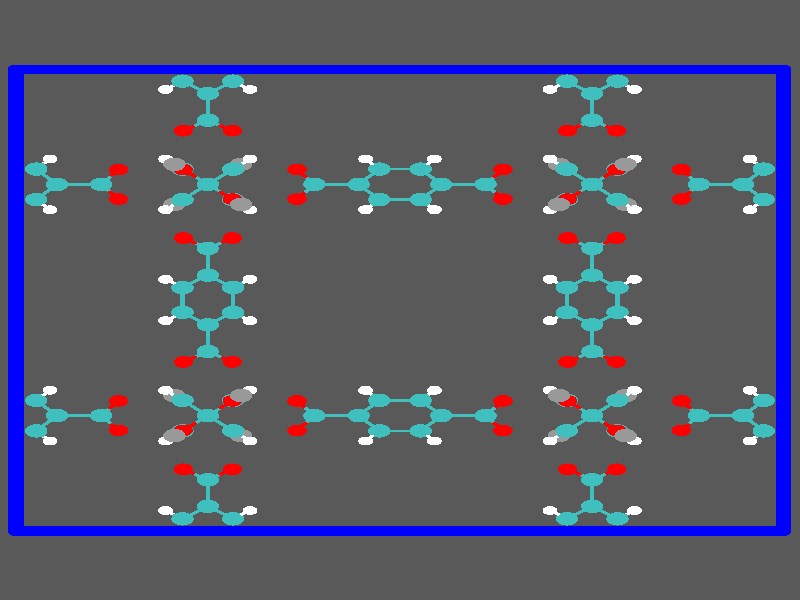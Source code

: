 // POV 3.x input script : plot.pov 
// try povray +H834 +W669 -Iplot.pov -Oplot.pov.tga +P +X +A +FT +C
#if (version < 3.5) 
#error "POV3DisplayDevice has been compiled for POV-Ray 3.5 or above.\nPlease upgrade POV-Ray or recompile VMD."
#end 
#declare VMD_clip_on=array[3] {0, 0, 0};
#declare VMD_clip=array[3];
#declare VMD_scaledclip=array[3];
#declare VMD_line_width=0.0020;
#macro VMDC ( C1 )
  texture { pigment { rgbt C1 }}
#end
#macro VMD_point (P1, R1, C1)
  #local T = texture { finish { ambient 1.0 diffuse 0.0 phong 0.0 specular 0.0 } pigment { C1 } }
  #if(VMD_clip_on[2])
  intersection {
    sphere {P1, R1 texture {T} #if(VMD_clip_on[1]) clipped_by {VMD_clip[1]} #end no_shadow}
    VMD_clip[2]
  }
  #else
  sphere {P1, R1 texture {T} #if(VMD_clip_on[1]) clipped_by {VMD_clip[1]} #end no_shadow}
  #end
#end
#macro VMD_line (P1, P2, C1)
  #local T = texture { finish { ambient 1.0 diffuse 0.0 phong 0.0 specular 0.0 } pigment { C1 } }
  #if(VMD_clip_on[2])
  intersection {
    cylinder {P1, P2, VMD_line_width texture {T} #if(VMD_clip_on[1]) clipped_by {VMD_clip[1]} #end no_shadow}
    VMD_clip[2]
  }
  #else
  cylinder {P1, P2, VMD_line_width texture {T} #if(VMD_clip_on[1]) clipped_by {VMD_clip[1]} #end no_shadow}
  #end
#end
#macro VMD_sphere (P1, R1, C1)
  #local T = texture { pigment { C1 } }
  #if(VMD_clip_on[2])
  intersection {
    sphere {P1, R1 texture {T} #if(VMD_clip_on[1]) clipped_by {VMD_clip[1]} #end no_shadow}
    VMD_clip[2]
  }
  #else
  sphere {P1, R1 texture {T} #if(VMD_clip_on[1]) clipped_by {VMD_clip[1]} #end no_shadow}
  #end
#end
#macro VMD_cylinder (P1, P2, R1, C1, O1)
  #local T = texture { pigment { C1 } }
  #if(VMD_clip_on[2])
  intersection {
    cylinder {P1, P2, R1 #if(O1) open #end texture {T} #if(VMD_clip_on[1]) clipped_by {VMD_clip[1]} #end no_shadow}
    VMD_clip[2]
  }
  #else
  cylinder {P1, P2, R1 #if(O1) open #end texture {T} #if(VMD_clip_on[1]) clipped_by {VMD_clip[1]} #end no_shadow}
  #end
#end
#macro VMD_cone (P1, P2, R1, C1)
  #local T = texture { pigment { C1 } }
  #if(VMD_clip_on[2])
  intersection {
    cone {P1, R1, P2, VMD_line_width texture {T} #if(VMD_clip_on[1]) clipped_by {VMD_clip[1]} #end no_shadow}
    VMD_clip[2]
  }
  #else
  cone {P1, R1, P2, VMD_line_width texture {T} #if(VMD_clip_on[1]) clipped_by {VMD_clip[1]} #end no_shadow}
  #end
#end
#macro VMD_triangle (P1, P2, P3, N1, N2, N3, C1)
  #local T = texture { pigment { C1 } }
  smooth_triangle {P1, N1, P2, N2, P3, N3 texture {T} #if(VMD_clip_on[1]) clipped_by {VMD_clip[1]} #end no_shadow}
#end
#macro VMD_tricolor (P1, P2, P3, N1, N2, N3, C1, C2, C3)
  #local NX = P2-P1;
  #local NY = P3-P1;
  #local NZ = vcross(NX, NY);
  #local T = texture { pigment {
    average pigment_map {
      [1 gradient x color_map {[0 rgb 0] [1 C2*3]}]
      [1 gradient y color_map {[0 rgb 0] [1 C3*3]}]
      [1 gradient z color_map {[0 rgb 0] [1 C1*3]}]
    }
    matrix <1.01,0,1,0,1.01,1,0,0,1,-.002,-.002,-1>
    matrix <NX.x,NX.y,NX.z,NY.x,NY.y,NY.z,NZ.x,NZ.y,NZ.z,P1.x,P1.y,P1.z>
  } }
  smooth_triangle {P1, N1, P2, N2, P3, N3 texture {T} #if(VMD_clip_on[1]) clipped_by {VMD_clip[1]} #end no_shadow}
#end
camera {
  orthographic
  location <0.0000, 0.0000, -2.0000>
  look_at <-0.0000, -0.0000, 2.0000>
  up <0.0000, 3.0000, 0.0000>
  right <2.4065, 0.0000, 0.0000>
}
light_source { 
  <-0.1000, 0.1000, -1.0000> 
  color rgb<1.000, 1.000, 1.000> 
  parallel 
  point_at <0.0, 0.0, 0.0> 
}
light_source { 
  <1.0000, 2.0000, -0.5000> 
  color rgb<1.000, 1.000, 1.000> 
  parallel 
  point_at <0.0, 0.0, 0.0> 
}
background {
  color rgb<0.350, 0.350, 0.350>
}
#default { texture {
 finish { ambient 0.000 diffuse 0.650 phong 0.1 phong_size 40.000 specular 0.500 }
} }
#declare VMD_line_width=0.0020;
VMD_sphere(<-1.1562,-1.1562,-1.1562>,0.0240,rgbt<0.000,0.000,1.000,0.000>)
VMD_sphere(<-1.1562,-1.1562,1.1534>,0.0240,rgbt<0.000,0.000,1.000,0.000>)
VMD_sphere(<-1.1562,1.1534,-1.1562>,0.0240,rgbt<0.000,0.000,1.000,0.000>)
VMD_sphere(<-1.1562,1.1534,1.1534>,0.0240,rgbt<0.000,0.000,1.000,0.000>)
VMD_sphere(<1.1534,-1.1562,-1.1562>,0.0240,rgbt<0.000,0.000,1.000,0.000>)
VMD_sphere(<1.1534,-1.1562,1.1534>,0.0240,rgbt<0.000,0.000,1.000,0.000>)
VMD_sphere(<1.1534,1.1534,-1.1562>,0.0240,rgbt<0.000,0.000,1.000,0.000>)
VMD_sphere(<1.1534,1.1534,1.1534>,0.0240,rgbt<0.000,0.000,1.000,0.000>)
VMD_cylinder(<-1.15622640,-1.15622652,-1.15622652>,<-1.15622640,-1.15622652,1.15336001>0.0238,rgbt<0.000,0.000,1.000,0.000>,1)
VMD_cylinder(<-1.15622640,-1.15622652,-1.15622652>,<-1.15622640,1.15336001,-1.15622652>0.0238,rgbt<0.000,0.000,1.000,0.000>,1)
VMD_cylinder(<-1.15622640,-1.15622652,-1.15622652>,<1.15336013,-1.15622652,-1.15622652>0.0238,rgbt<0.000,0.000,1.000,0.000>,1)
VMD_cylinder(<-1.15622640,-1.15622652,1.15336001>,<1.15336013,-1.15622652,1.15336001>0.0238,rgbt<0.000,0.000,1.000,0.000>,1)
VMD_cylinder(<-1.15622640,1.15336001,-1.15622652>,<-1.15622640,1.15336001,1.15336001>0.0238,rgbt<0.000,0.000,1.000,0.000>,1)
VMD_cylinder(<1.15336013,-1.15622652,-1.15622652>,<1.15336013,1.15336001,-1.15622652>0.0238,rgbt<0.000,0.000,1.000,0.000>,1)
VMD_cylinder(<-1.15622640,-1.15622652,1.15336001>,<-1.15622640,1.15336001,1.15336001>0.0238,rgbt<0.000,0.000,1.000,0.000>,1)
VMD_cylinder(<-1.15622640,1.15336001,-1.15622652>,<1.15336013,1.15336001,-1.15622652>0.0238,rgbt<0.000,0.000,1.000,0.000>,1)
VMD_cylinder(<1.15336013,-1.15622652,-1.15622652>,<1.15336013,-1.15622652,1.15336001>0.0238,rgbt<0.000,0.000,1.000,0.000>,1)
VMD_cylinder(<1.15336013,1.15336001,1.15336001>,<-1.15622640,1.15336001,1.15336001>0.0238,rgbt<0.000,0.000,1.000,0.000>,1)
VMD_cylinder(<1.15336013,1.15336001,1.15336001>,<1.15336013,-1.15622652,1.15336001>0.0238,rgbt<0.000,0.000,1.000,0.000>,1)
VMD_cylinder(<1.15336013,1.15336001,1.15336001>,<1.15336013,1.15336001,-1.15622652>0.0238,rgbt<0.000,0.000,1.000,0.000>,1)
// MoleculeID: 1 ReprID: 0 Beginning CPK
// MoleculeID: 1 ReprID: 0 Beginning VDW
VMD_sphere(<-0.6785,-0.6785,-0.4778>,0.0336,rgbt<0.600,0.600,0.600,0.000>)
VMD_sphere(<-0.5781,-0.5781,-0.5781>,0.0291,rgbt<1.000,0.000,0.000,0.000>)
VMD_sphere(<-0.8464,-0.6519,-0.5044>,0.0291,rgbt<1.000,0.000,0.000,0.000>)
VMD_sphere(<-0.8989,-0.5781,-0.5781>,0.0336,rgbt<0.250,0.750,0.750,0.000>)
VMD_sphere(<-1.0318,-0.5781,-0.5781>,0.0336,rgbt<0.250,0.750,0.750,0.000>)
VMD_sphere(<-1.0940,-0.6542,-0.5020>,0.0336,rgbt<0.250,0.750,0.750,0.000>)
VMD_sphere(<-1.0527,-0.7051,-0.4512>,0.0224,rgbt<1.000,1.000,1.000,0.000>)
VMD_sphere(<-0.6785,0.6785,0.4778>,0.0336,rgbt<0.600,0.600,0.600,0.000>)
VMD_sphere(<-0.5781,0.5781,0.5781>,0.0291,rgbt<1.000,0.000,0.000,0.000>)
VMD_sphere(<-0.8464,0.6519,0.5043>,0.0291,rgbt<1.000,0.000,0.000,0.000>)
VMD_sphere(<-0.8989,0.5781,0.5781>,0.0336,rgbt<0.250,0.750,0.750,0.000>)
VMD_sphere(<-1.0318,0.5781,0.5781>,0.0336,rgbt<0.250,0.750,0.750,0.000>)
VMD_sphere(<-1.0940,0.6542,0.5020>,0.0336,rgbt<0.250,0.750,0.750,0.000>)
VMD_sphere(<-1.0527,0.7050,0.4512>,0.0224,rgbt<1.000,1.000,1.000,0.000>)
VMD_sphere(<0.6785,-0.6785,0.4778>,0.0336,rgbt<0.600,0.600,0.600,0.000>)
VMD_sphere(<0.5781,-0.5781,0.5781>,0.0291,rgbt<1.000,0.000,0.000,0.000>)
VMD_sphere(<0.8464,-0.6519,0.5043>,0.0291,rgbt<1.000,0.000,0.000,0.000>)
VMD_sphere(<0.8989,-0.5781,0.5781>,0.0336,rgbt<0.250,0.750,0.750,0.000>)
VMD_sphere(<1.0318,-0.5781,0.5781>,0.0336,rgbt<0.250,0.750,0.750,0.000>)
VMD_sphere(<1.0940,-0.6542,0.5020>,0.0336,rgbt<0.250,0.750,0.750,0.000>)
VMD_sphere(<1.0527,-0.7051,0.4512>,0.0224,rgbt<1.000,1.000,1.000,0.000>)
VMD_sphere(<0.6785,0.6785,-0.4778>,0.0336,rgbt<0.600,0.600,0.600,0.000>)
VMD_sphere(<0.5781,0.5781,-0.5781>,0.0291,rgbt<1.000,0.000,0.000,0.000>)
VMD_sphere(<0.8464,0.6519,-0.5044>,0.0291,rgbt<1.000,0.000,0.000,0.000>)
VMD_sphere(<0.8989,0.5781,-0.5781>,0.0336,rgbt<0.250,0.750,0.750,0.000>)
VMD_sphere(<1.0318,0.5781,-0.5781>,0.0336,rgbt<0.250,0.750,0.750,0.000>)
VMD_sphere(<1.0940,0.6542,-0.5020>,0.0336,rgbt<0.250,0.750,0.750,0.000>)
VMD_sphere(<1.0527,0.7050,-0.4512>,0.0224,rgbt<1.000,1.000,1.000,0.000>)
VMD_sphere(<-0.6785,-0.4778,-0.6785>,0.0336,rgbt<0.600,0.600,0.600,0.000>)
VMD_sphere(<-0.6519,-0.5044,-0.8464>,0.0291,rgbt<1.000,0.000,0.000,0.000>)
VMD_sphere(<-0.5781,-0.5781,-0.8989>,0.0336,rgbt<0.250,0.750,0.750,0.000>)
VMD_sphere(<-0.5781,-0.5781,-1.0318>,0.0336,rgbt<0.250,0.750,0.750,0.000>)
VMD_sphere(<-0.6542,-0.5020,-1.0940>,0.0336,rgbt<0.250,0.750,0.750,0.000>)
VMD_sphere(<-0.7051,-0.4512,-1.0527>,0.0224,rgbt<1.000,1.000,1.000,0.000>)
VMD_sphere(<0.6785,0.4778,-0.6785>,0.0336,rgbt<0.600,0.600,0.600,0.000>)
VMD_sphere(<0.6519,0.5043,-0.8464>,0.0291,rgbt<1.000,0.000,0.000,0.000>)
VMD_sphere(<0.5781,0.5781,-0.8989>,0.0336,rgbt<0.250,0.750,0.750,0.000>)
VMD_sphere(<0.5781,0.5781,-1.0318>,0.0336,rgbt<0.250,0.750,0.750,0.000>)
VMD_sphere(<0.6542,0.5020,-1.0940>,0.0336,rgbt<0.250,0.750,0.750,0.000>)
VMD_sphere(<0.7050,0.4512,-1.0527>,0.0224,rgbt<1.000,1.000,1.000,0.000>)
VMD_sphere(<-0.6785,0.4778,0.6785>,0.0336,rgbt<0.600,0.600,0.600,0.000>)
VMD_sphere(<-0.6519,0.5043,0.8464>,0.0291,rgbt<1.000,0.000,0.000,0.000>)
VMD_sphere(<-0.5781,0.5781,0.8989>,0.0336,rgbt<0.250,0.750,0.750,0.000>)
VMD_sphere(<-0.5781,0.5781,1.0318>,0.0336,rgbt<0.250,0.750,0.750,0.000>)
VMD_sphere(<-0.6542,0.5020,1.0940>,0.0336,rgbt<0.250,0.750,0.750,0.000>)
VMD_sphere(<-0.7051,0.4512,1.0527>,0.0224,rgbt<1.000,1.000,1.000,0.000>)
VMD_sphere(<0.6785,-0.4778,0.6785>,0.0336,rgbt<0.600,0.600,0.600,0.000>)
VMD_sphere(<0.6519,-0.5044,0.8464>,0.0291,rgbt<1.000,0.000,0.000,0.000>)
VMD_sphere(<0.5781,-0.5781,0.8989>,0.0336,rgbt<0.250,0.750,0.750,0.000>)
VMD_sphere(<0.5781,-0.5781,1.0318>,0.0336,rgbt<0.250,0.750,0.750,0.000>)
VMD_sphere(<0.6542,-0.5020,1.0940>,0.0336,rgbt<0.250,0.750,0.750,0.000>)
VMD_sphere(<0.7050,-0.4512,1.0527>,0.0224,rgbt<1.000,1.000,1.000,0.000>)
VMD_sphere(<-0.4778,-0.6785,-0.6785>,0.0336,rgbt<0.600,0.600,0.600,0.000>)
VMD_sphere(<-0.5044,-0.8464,-0.6519>,0.0291,rgbt<1.000,0.000,0.000,0.000>)
VMD_sphere(<-0.5781,-0.8989,-0.5781>,0.0336,rgbt<0.250,0.750,0.750,0.000>)
VMD_sphere(<-0.5781,-1.0318,-0.5781>,0.0336,rgbt<0.250,0.750,0.750,0.000>)
VMD_sphere(<-0.5020,-1.0940,-0.6542>,0.0336,rgbt<0.250,0.750,0.750,0.000>)
VMD_sphere(<-0.4512,-1.0527,-0.7051>,0.0224,rgbt<1.000,1.000,1.000,0.000>)
VMD_sphere(<0.4778,-0.6785,0.6785>,0.0336,rgbt<0.600,0.600,0.600,0.000>)
VMD_sphere(<0.5043,-0.8464,0.6519>,0.0291,rgbt<1.000,0.000,0.000,0.000>)
VMD_sphere(<0.5781,-0.8989,0.5781>,0.0336,rgbt<0.250,0.750,0.750,0.000>)
VMD_sphere(<0.5781,-1.0318,0.5781>,0.0336,rgbt<0.250,0.750,0.750,0.000>)
VMD_sphere(<0.5020,-1.0940,0.6542>,0.0336,rgbt<0.250,0.750,0.750,0.000>)
VMD_sphere(<0.4512,-1.0527,0.7050>,0.0224,rgbt<1.000,1.000,1.000,0.000>)
VMD_sphere(<0.4778,0.6785,-0.6785>,0.0336,rgbt<0.600,0.600,0.600,0.000>)
VMD_sphere(<0.5043,0.8464,-0.6519>,0.0291,rgbt<1.000,0.000,0.000,0.000>)
VMD_sphere(<0.5781,0.8989,-0.5781>,0.0336,rgbt<0.250,0.750,0.750,0.000>)
VMD_sphere(<0.5781,1.0318,-0.5781>,0.0336,rgbt<0.250,0.750,0.750,0.000>)
VMD_sphere(<0.5020,1.0940,-0.6542>,0.0336,rgbt<0.250,0.750,0.750,0.000>)
VMD_sphere(<0.4512,1.0527,-0.7051>,0.0224,rgbt<1.000,1.000,1.000,0.000>)
VMD_sphere(<-0.4778,0.6785,0.6785>,0.0336,rgbt<0.600,0.600,0.600,0.000>)
VMD_sphere(<-0.5044,0.8464,0.6519>,0.0291,rgbt<1.000,0.000,0.000,0.000>)
VMD_sphere(<-0.5781,0.8989,0.5781>,0.0336,rgbt<0.250,0.750,0.750,0.000>)
VMD_sphere(<-0.5781,1.0318,0.5781>,0.0336,rgbt<0.250,0.750,0.750,0.000>)
VMD_sphere(<-0.5020,1.0940,0.6542>,0.0336,rgbt<0.250,0.750,0.750,0.000>)
VMD_sphere(<-0.4512,1.0527,0.7050>,0.0224,rgbt<1.000,1.000,1.000,0.000>)
VMD_sphere(<0.6785,-0.4778,-0.6785>,0.0336,rgbt<0.600,0.600,0.600,0.000>)
VMD_sphere(<0.5781,-0.5781,-0.5781>,0.0291,rgbt<1.000,0.000,0.000,0.000>)
VMD_sphere(<0.8464,-0.5044,-0.6519>,0.0291,rgbt<1.000,0.000,0.000,0.000>)
VMD_sphere(<0.8989,-0.5781,-0.5781>,0.0336,rgbt<0.250,0.750,0.750,0.000>)
VMD_sphere(<1.0318,-0.5781,-0.5781>,0.0336,rgbt<0.250,0.750,0.750,0.000>)
VMD_sphere(<1.0940,-0.5020,-0.6542>,0.0336,rgbt<0.250,0.750,0.750,0.000>)
VMD_sphere(<1.0527,-0.4512,-0.7051>,0.0224,rgbt<1.000,1.000,1.000,0.000>)
VMD_sphere(<0.6785,0.4778,0.6785>,0.0336,rgbt<0.600,0.600,0.600,0.000>)
VMD_sphere(<0.5781,0.5781,0.5781>,0.0291,rgbt<1.000,0.000,0.000,0.000>)
VMD_sphere(<0.8464,0.5043,0.6519>,0.0291,rgbt<1.000,0.000,0.000,0.000>)
VMD_sphere(<0.8989,0.5781,0.5781>,0.0336,rgbt<0.250,0.750,0.750,0.000>)
VMD_sphere(<1.0318,0.5781,0.5781>,0.0336,rgbt<0.250,0.750,0.750,0.000>)
VMD_sphere(<1.0940,0.5020,0.6542>,0.0336,rgbt<0.250,0.750,0.750,0.000>)
VMD_sphere(<1.0527,0.4512,0.7050>,0.0224,rgbt<1.000,1.000,1.000,0.000>)
VMD_sphere(<-0.6785,0.4778,-0.6785>,0.0336,rgbt<0.600,0.600,0.600,0.000>)
VMD_sphere(<-0.5781,0.5781,-0.5781>,0.0291,rgbt<1.000,0.000,0.000,0.000>)
VMD_sphere(<-0.8464,0.5043,-0.6519>,0.0291,rgbt<1.000,0.000,0.000,0.000>)
VMD_sphere(<-0.8989,0.5781,-0.5781>,0.0336,rgbt<0.250,0.750,0.750,0.000>)
VMD_sphere(<-1.0318,0.5781,-0.5781>,0.0336,rgbt<0.250,0.750,0.750,0.000>)
VMD_sphere(<-1.0940,0.5020,-0.6542>,0.0336,rgbt<0.250,0.750,0.750,0.000>)
VMD_sphere(<-1.0527,0.4512,-0.7051>,0.0224,rgbt<1.000,1.000,1.000,0.000>)
VMD_sphere(<-0.6785,-0.4778,0.6785>,0.0336,rgbt<0.600,0.600,0.600,0.000>)
VMD_sphere(<-0.5781,-0.5781,0.5781>,0.0291,rgbt<1.000,0.000,0.000,0.000>)
VMD_sphere(<-0.8464,-0.5044,0.6519>,0.0291,rgbt<1.000,0.000,0.000,0.000>)
VMD_sphere(<-0.8989,-0.5781,0.5781>,0.0336,rgbt<0.250,0.750,0.750,0.000>)
VMD_sphere(<-1.0318,-0.5781,0.5781>,0.0336,rgbt<0.250,0.750,0.750,0.000>)
VMD_sphere(<-1.0940,-0.5020,0.6542>,0.0336,rgbt<0.250,0.750,0.750,0.000>)
VMD_sphere(<-1.0527,-0.4512,0.7050>,0.0224,rgbt<1.000,1.000,1.000,0.000>)
VMD_sphere(<0.6785,-0.6785,-0.4778>,0.0336,rgbt<0.600,0.600,0.600,0.000>)
VMD_sphere(<0.6519,-0.8464,-0.5044>,0.0291,rgbt<1.000,0.000,0.000,0.000>)
VMD_sphere(<0.5781,-0.8989,-0.5781>,0.0336,rgbt<0.250,0.750,0.750,0.000>)
VMD_sphere(<0.5781,-1.0318,-0.5781>,0.0336,rgbt<0.250,0.750,0.750,0.000>)
VMD_sphere(<0.6542,-1.0940,-0.5020>,0.0336,rgbt<0.250,0.750,0.750,0.000>)
VMD_sphere(<0.7050,-1.0527,-0.4512>,0.0224,rgbt<1.000,1.000,1.000,0.000>)
VMD_sphere(<-0.6785,-0.6785,0.4778>,0.0336,rgbt<0.600,0.600,0.600,0.000>)
VMD_sphere(<-0.6519,-0.8464,0.5043>,0.0291,rgbt<1.000,0.000,0.000,0.000>)
VMD_sphere(<-0.5781,-0.8989,0.5781>,0.0336,rgbt<0.250,0.750,0.750,0.000>)
VMD_sphere(<-0.5781,-1.0318,0.5781>,0.0336,rgbt<0.250,0.750,0.750,0.000>)
VMD_sphere(<-0.6542,-1.0940,0.5020>,0.0336,rgbt<0.250,0.750,0.750,0.000>)
VMD_sphere(<-0.7051,-1.0527,0.4512>,0.0224,rgbt<1.000,1.000,1.000,0.000>)
VMD_sphere(<0.6785,0.6785,0.4778>,0.0336,rgbt<0.600,0.600,0.600,0.000>)
VMD_sphere(<0.6519,0.8464,0.5043>,0.0291,rgbt<1.000,0.000,0.000,0.000>)
VMD_sphere(<0.5781,0.8989,0.5781>,0.0336,rgbt<0.250,0.750,0.750,0.000>)
VMD_sphere(<0.5781,1.0318,0.5781>,0.0336,rgbt<0.250,0.750,0.750,0.000>)
VMD_sphere(<0.6542,1.0940,0.5020>,0.0336,rgbt<0.250,0.750,0.750,0.000>)
VMD_sphere(<0.7050,1.0527,0.4512>,0.0224,rgbt<1.000,1.000,1.000,0.000>)
VMD_sphere(<-0.6785,0.6785,-0.4778>,0.0336,rgbt<0.600,0.600,0.600,0.000>)
VMD_sphere(<-0.6519,0.8464,-0.5044>,0.0291,rgbt<1.000,0.000,0.000,0.000>)
VMD_sphere(<-0.5781,0.8989,-0.5781>,0.0336,rgbt<0.250,0.750,0.750,0.000>)
VMD_sphere(<-0.5781,1.0318,-0.5781>,0.0336,rgbt<0.250,0.750,0.750,0.000>)
VMD_sphere(<-0.6542,1.0940,-0.5020>,0.0336,rgbt<0.250,0.750,0.750,0.000>)
VMD_sphere(<-0.7051,1.0527,-0.4512>,0.0224,rgbt<1.000,1.000,1.000,0.000>)
VMD_sphere(<0.4778,-0.6785,-0.6785>,0.0336,rgbt<0.600,0.600,0.600,0.000>)
VMD_sphere(<0.5043,-0.6519,-0.8464>,0.0291,rgbt<1.000,0.000,0.000,0.000>)
VMD_sphere(<0.5781,-0.5781,-0.8989>,0.0336,rgbt<0.250,0.750,0.750,0.000>)
VMD_sphere(<0.5781,-0.5781,-1.0318>,0.0336,rgbt<0.250,0.750,0.750,0.000>)
VMD_sphere(<0.5020,-0.6542,-1.0940>,0.0336,rgbt<0.250,0.750,0.750,0.000>)
VMD_sphere(<0.4512,-0.7051,-1.0527>,0.0224,rgbt<1.000,1.000,1.000,0.000>)
VMD_sphere(<-0.4778,0.6785,-0.6785>,0.0336,rgbt<0.600,0.600,0.600,0.000>)
VMD_sphere(<-0.5044,0.6519,-0.8464>,0.0291,rgbt<1.000,0.000,0.000,0.000>)
VMD_sphere(<-0.5781,0.5781,-0.8989>,0.0336,rgbt<0.250,0.750,0.750,0.000>)
VMD_sphere(<-0.5781,0.5781,-1.0318>,0.0336,rgbt<0.250,0.750,0.750,0.000>)
VMD_sphere(<-0.5020,0.6542,-1.0940>,0.0336,rgbt<0.250,0.750,0.750,0.000>)
VMD_sphere(<-0.4512,0.7050,-1.0527>,0.0224,rgbt<1.000,1.000,1.000,0.000>)
VMD_sphere(<-0.4778,-0.6785,0.6785>,0.0336,rgbt<0.600,0.600,0.600,0.000>)
VMD_sphere(<-0.5044,-0.6519,0.8464>,0.0291,rgbt<1.000,0.000,0.000,0.000>)
VMD_sphere(<-0.5781,-0.5781,0.8989>,0.0336,rgbt<0.250,0.750,0.750,0.000>)
VMD_sphere(<-0.5781,-0.5781,1.0318>,0.0336,rgbt<0.250,0.750,0.750,0.000>)
VMD_sphere(<-0.5020,-0.6542,1.0940>,0.0336,rgbt<0.250,0.750,0.750,0.000>)
VMD_sphere(<-0.4512,-0.7051,1.0527>,0.0224,rgbt<1.000,1.000,1.000,0.000>)
VMD_sphere(<0.4778,0.6785,0.6785>,0.0336,rgbt<0.600,0.600,0.600,0.000>)
VMD_sphere(<0.5043,0.6519,0.8464>,0.0291,rgbt<1.000,0.000,0.000,0.000>)
VMD_sphere(<0.5781,0.5781,0.8989>,0.0336,rgbt<0.250,0.750,0.750,0.000>)
VMD_sphere(<0.5781,0.5781,1.0318>,0.0336,rgbt<0.250,0.750,0.750,0.000>)
VMD_sphere(<0.5020,0.6542,1.0940>,0.0336,rgbt<0.250,0.750,0.750,0.000>)
VMD_sphere(<0.4512,0.7050,1.0527>,0.0224,rgbt<1.000,1.000,1.000,0.000>)
VMD_sphere(<0.8464,0.6519,0.5043>,0.0291,rgbt<1.000,0.000,0.000,0.000>)
VMD_sphere(<1.0940,0.6542,0.5020>,0.0336,rgbt<0.250,0.750,0.750,0.000>)
VMD_sphere(<1.0527,0.7050,0.4512>,0.0224,rgbt<1.000,1.000,1.000,0.000>)
VMD_sphere(<0.8464,-0.6519,-0.5044>,0.0291,rgbt<1.000,0.000,0.000,0.000>)
VMD_sphere(<1.0940,-0.6542,-0.5020>,0.0336,rgbt<0.250,0.750,0.750,0.000>)
VMD_sphere(<1.0527,-0.7051,-0.4512>,0.0224,rgbt<1.000,1.000,1.000,0.000>)
VMD_sphere(<-0.8464,0.6519,-0.5044>,0.0291,rgbt<1.000,0.000,0.000,0.000>)
VMD_sphere(<-1.0940,0.6542,-0.5020>,0.0336,rgbt<0.250,0.750,0.750,0.000>)
VMD_sphere(<-1.0527,0.7050,-0.4512>,0.0224,rgbt<1.000,1.000,1.000,0.000>)
VMD_sphere(<-0.8464,-0.6519,0.5043>,0.0291,rgbt<1.000,0.000,0.000,0.000>)
VMD_sphere(<-1.0940,-0.6542,0.5020>,0.0336,rgbt<0.250,0.750,0.750,0.000>)
VMD_sphere(<-1.0527,-0.7051,0.4512>,0.0224,rgbt<1.000,1.000,1.000,0.000>)
VMD_sphere(<0.6519,0.5043,0.8464>,0.0291,rgbt<1.000,0.000,0.000,0.000>)
VMD_sphere(<0.6542,0.5020,1.0940>,0.0336,rgbt<0.250,0.750,0.750,0.000>)
VMD_sphere(<0.7050,0.4512,1.0527>,0.0224,rgbt<1.000,1.000,1.000,0.000>)
VMD_sphere(<-0.6519,-0.5044,0.8464>,0.0291,rgbt<1.000,0.000,0.000,0.000>)
VMD_sphere(<-0.6542,-0.5020,1.0940>,0.0336,rgbt<0.250,0.750,0.750,0.000>)
VMD_sphere(<-0.7051,-0.4512,1.0527>,0.0224,rgbt<1.000,1.000,1.000,0.000>)
VMD_sphere(<0.6519,-0.5044,-0.8464>,0.0291,rgbt<1.000,0.000,0.000,0.000>)
VMD_sphere(<0.6542,-0.5020,-1.0940>,0.0336,rgbt<0.250,0.750,0.750,0.000>)
VMD_sphere(<0.7050,-0.4512,-1.0527>,0.0224,rgbt<1.000,1.000,1.000,0.000>)
VMD_sphere(<-0.6519,0.5043,-0.8464>,0.0291,rgbt<1.000,0.000,0.000,0.000>)
VMD_sphere(<-0.6542,0.5020,-1.0940>,0.0336,rgbt<0.250,0.750,0.750,0.000>)
VMD_sphere(<-0.7051,0.4512,-1.0527>,0.0224,rgbt<1.000,1.000,1.000,0.000>)
VMD_sphere(<0.5043,0.8464,0.6519>,0.0291,rgbt<1.000,0.000,0.000,0.000>)
VMD_sphere(<0.5020,1.0940,0.6542>,0.0336,rgbt<0.250,0.750,0.750,0.000>)
VMD_sphere(<0.4512,1.0527,0.7050>,0.0224,rgbt<1.000,1.000,1.000,0.000>)
VMD_sphere(<-0.5044,0.8464,-0.6519>,0.0291,rgbt<1.000,0.000,0.000,0.000>)
VMD_sphere(<-0.5020,1.0940,-0.6542>,0.0336,rgbt<0.250,0.750,0.750,0.000>)
VMD_sphere(<-0.4512,1.0527,-0.7051>,0.0224,rgbt<1.000,1.000,1.000,0.000>)
VMD_sphere(<-0.5044,-0.8464,0.6519>,0.0291,rgbt<1.000,0.000,0.000,0.000>)
VMD_sphere(<-0.5020,-1.0940,0.6542>,0.0336,rgbt<0.250,0.750,0.750,0.000>)
VMD_sphere(<-0.4512,-1.0527,0.7050>,0.0224,rgbt<1.000,1.000,1.000,0.000>)
VMD_sphere(<0.5043,-0.8464,-0.6519>,0.0291,rgbt<1.000,0.000,0.000,0.000>)
VMD_sphere(<0.5020,-1.0940,-0.6542>,0.0336,rgbt<0.250,0.750,0.750,0.000>)
VMD_sphere(<0.4512,-1.0527,-0.7051>,0.0224,rgbt<1.000,1.000,1.000,0.000>)
VMD_sphere(<-0.8464,0.5043,0.6519>,0.0291,rgbt<1.000,0.000,0.000,0.000>)
VMD_sphere(<-1.0940,0.5020,0.6542>,0.0336,rgbt<0.250,0.750,0.750,0.000>)
VMD_sphere(<-1.0527,0.4512,0.7050>,0.0224,rgbt<1.000,1.000,1.000,0.000>)
VMD_sphere(<-0.8464,-0.5044,-0.6519>,0.0291,rgbt<1.000,0.000,0.000,0.000>)
VMD_sphere(<-1.0940,-0.5020,-0.6542>,0.0336,rgbt<0.250,0.750,0.750,0.000>)
VMD_sphere(<-1.0527,-0.4512,-0.7051>,0.0224,rgbt<1.000,1.000,1.000,0.000>)
VMD_sphere(<0.8464,-0.5044,0.6519>,0.0291,rgbt<1.000,0.000,0.000,0.000>)
VMD_sphere(<1.0940,-0.5020,0.6542>,0.0336,rgbt<0.250,0.750,0.750,0.000>)
VMD_sphere(<1.0527,-0.4512,0.7050>,0.0224,rgbt<1.000,1.000,1.000,0.000>)
VMD_sphere(<0.8464,0.5043,-0.6519>,0.0291,rgbt<1.000,0.000,0.000,0.000>)
VMD_sphere(<1.0940,0.5020,-0.6542>,0.0336,rgbt<0.250,0.750,0.750,0.000>)
VMD_sphere(<1.0527,0.4512,-0.7051>,0.0224,rgbt<1.000,1.000,1.000,0.000>)
VMD_sphere(<-0.6519,0.8464,0.5043>,0.0291,rgbt<1.000,0.000,0.000,0.000>)
VMD_sphere(<-0.6542,1.0940,0.5020>,0.0336,rgbt<0.250,0.750,0.750,0.000>)
VMD_sphere(<-0.7051,1.0527,0.4512>,0.0224,rgbt<1.000,1.000,1.000,0.000>)
VMD_sphere(<0.6519,0.8464,-0.5044>,0.0291,rgbt<1.000,0.000,0.000,0.000>)
VMD_sphere(<0.6542,1.0940,-0.5020>,0.0336,rgbt<0.250,0.750,0.750,0.000>)
VMD_sphere(<0.7050,1.0527,-0.4512>,0.0224,rgbt<1.000,1.000,1.000,0.000>)
VMD_sphere(<-0.6519,-0.8464,-0.5044>,0.0291,rgbt<1.000,0.000,0.000,0.000>)
VMD_sphere(<-0.6542,-1.0940,-0.5020>,0.0336,rgbt<0.250,0.750,0.750,0.000>)
VMD_sphere(<-0.7051,-1.0527,-0.4512>,0.0224,rgbt<1.000,1.000,1.000,0.000>)
VMD_sphere(<0.6519,-0.8464,0.5043>,0.0291,rgbt<1.000,0.000,0.000,0.000>)
VMD_sphere(<0.6542,-1.0940,0.5020>,0.0336,rgbt<0.250,0.750,0.750,0.000>)
VMD_sphere(<0.7050,-1.0527,0.4512>,0.0224,rgbt<1.000,1.000,1.000,0.000>)
VMD_sphere(<-0.5044,0.6519,0.8464>,0.0291,rgbt<1.000,0.000,0.000,0.000>)
VMD_sphere(<-0.5020,0.6542,1.0940>,0.0336,rgbt<0.250,0.750,0.750,0.000>)
VMD_sphere(<-0.4512,0.7050,1.0527>,0.0224,rgbt<1.000,1.000,1.000,0.000>)
VMD_sphere(<0.5043,-0.6519,0.8464>,0.0291,rgbt<1.000,0.000,0.000,0.000>)
VMD_sphere(<0.5020,-0.6542,1.0940>,0.0336,rgbt<0.250,0.750,0.750,0.000>)
VMD_sphere(<0.4512,-0.7051,1.0527>,0.0224,rgbt<1.000,1.000,1.000,0.000>)
VMD_sphere(<0.5043,0.6519,-0.8464>,0.0291,rgbt<1.000,0.000,0.000,0.000>)
VMD_sphere(<0.5020,0.6542,-1.0940>,0.0336,rgbt<0.250,0.750,0.750,0.000>)
VMD_sphere(<0.4512,0.7050,-1.0527>,0.0224,rgbt<1.000,1.000,1.000,0.000>)
VMD_sphere(<-0.5044,-0.6519,-0.8464>,0.0291,rgbt<1.000,0.000,0.000,0.000>)
VMD_sphere(<-0.5020,-0.6542,-1.0940>,0.0336,rgbt<0.250,0.750,0.750,0.000>)
VMD_sphere(<-0.4512,-0.7051,-1.0527>,0.0224,rgbt<1.000,1.000,1.000,0.000>)
VMD_sphere(<0.4778,0.4778,-0.4778>,0.0336,rgbt<0.600,0.600,0.600,0.000>)
VMD_sphere(<0.3098,0.5043,-0.5044>,0.0291,rgbt<1.000,0.000,0.000,0.000>)
VMD_sphere(<0.2574,0.5781,-0.5781>,0.0336,rgbt<0.250,0.750,0.750,0.000>)
VMD_sphere(<0.1244,0.5781,-0.5781>,0.0336,rgbt<0.250,0.750,0.750,0.000>)
VMD_sphere(<0.0622,0.5020,-0.5020>,0.0336,rgbt<0.250,0.750,0.750,0.000>)
VMD_sphere(<0.1036,0.4512,-0.4512>,0.0224,rgbt<1.000,1.000,1.000,0.000>)
VMD_sphere(<0.4778,-0.4778,0.4778>,0.0336,rgbt<0.600,0.600,0.600,0.000>)
VMD_sphere(<0.3098,-0.5044,0.5043>,0.0291,rgbt<1.000,0.000,0.000,0.000>)
VMD_sphere(<0.2574,-0.5781,0.5781>,0.0336,rgbt<0.250,0.750,0.750,0.000>)
VMD_sphere(<0.1244,-0.5781,0.5781>,0.0336,rgbt<0.250,0.750,0.750,0.000>)
VMD_sphere(<0.0622,-0.5020,0.5020>,0.0336,rgbt<0.250,0.750,0.750,0.000>)
VMD_sphere(<0.1036,-0.4512,0.4512>,0.0224,rgbt<1.000,1.000,1.000,0.000>)
VMD_sphere(<-0.4778,0.4778,0.4778>,0.0336,rgbt<0.600,0.600,0.600,0.000>)
VMD_sphere(<-0.3098,0.5043,0.5043>,0.0291,rgbt<1.000,0.000,0.000,0.000>)
VMD_sphere(<-0.2574,0.5781,0.5781>,0.0336,rgbt<0.250,0.750,0.750,0.000>)
VMD_sphere(<-0.1244,0.5781,0.5781>,0.0336,rgbt<0.250,0.750,0.750,0.000>)
VMD_sphere(<-0.0622,0.5020,0.5020>,0.0336,rgbt<0.250,0.750,0.750,0.000>)
VMD_sphere(<-0.1036,0.4512,0.4512>,0.0224,rgbt<1.000,1.000,1.000,0.000>)
VMD_sphere(<-0.4778,-0.4778,-0.4778>,0.0336,rgbt<0.600,0.600,0.600,0.000>)
VMD_sphere(<-0.3098,-0.5044,-0.5044>,0.0291,rgbt<1.000,0.000,0.000,0.000>)
VMD_sphere(<-0.2574,-0.5781,-0.5781>,0.0336,rgbt<0.250,0.750,0.750,0.000>)
VMD_sphere(<-0.1244,-0.5781,-0.5781>,0.0336,rgbt<0.250,0.750,0.750,0.000>)
VMD_sphere(<-0.0622,-0.5020,-0.5020>,0.0336,rgbt<0.250,0.750,0.750,0.000>)
VMD_sphere(<-0.1036,-0.4512,-0.4512>,0.0224,rgbt<1.000,1.000,1.000,0.000>)
VMD_sphere(<0.6519,0.3098,-0.6519>,0.0291,rgbt<1.000,0.000,0.000,0.000>)
VMD_sphere(<0.5781,0.2574,-0.5781>,0.0336,rgbt<0.250,0.750,0.750,0.000>)
VMD_sphere(<0.5781,0.1244,-0.5781>,0.0336,rgbt<0.250,0.750,0.750,0.000>)
VMD_sphere(<0.6542,0.0622,-0.6542>,0.0336,rgbt<0.250,0.750,0.750,0.000>)
VMD_sphere(<0.7050,0.1036,-0.7051>,0.0224,rgbt<1.000,1.000,1.000,0.000>)
VMD_sphere(<-0.6519,0.3098,0.6519>,0.0291,rgbt<1.000,0.000,0.000,0.000>)
VMD_sphere(<-0.5781,0.2574,0.5781>,0.0336,rgbt<0.250,0.750,0.750,0.000>)
VMD_sphere(<-0.5781,0.1244,0.5781>,0.0336,rgbt<0.250,0.750,0.750,0.000>)
VMD_sphere(<-0.6542,0.0622,0.6542>,0.0336,rgbt<0.250,0.750,0.750,0.000>)
VMD_sphere(<-0.7051,0.1036,0.7050>,0.0224,rgbt<1.000,1.000,1.000,0.000>)
VMD_sphere(<-0.6519,-0.3098,-0.6519>,0.0291,rgbt<1.000,0.000,0.000,0.000>)
VMD_sphere(<-0.5781,-0.2574,-0.5781>,0.0336,rgbt<0.250,0.750,0.750,0.000>)
VMD_sphere(<-0.5781,-0.1244,-0.5781>,0.0336,rgbt<0.250,0.750,0.750,0.000>)
VMD_sphere(<-0.6542,-0.0622,-0.6542>,0.0336,rgbt<0.250,0.750,0.750,0.000>)
VMD_sphere(<-0.7051,-0.1036,-0.7051>,0.0224,rgbt<1.000,1.000,1.000,0.000>)
VMD_sphere(<0.6519,-0.3098,0.6519>,0.0291,rgbt<1.000,0.000,0.000,0.000>)
VMD_sphere(<0.5781,-0.2574,0.5781>,0.0336,rgbt<0.250,0.750,0.750,0.000>)
VMD_sphere(<0.5781,-0.1244,0.5781>,0.0336,rgbt<0.250,0.750,0.750,0.000>)
VMD_sphere(<0.6542,-0.0622,0.6542>,0.0336,rgbt<0.250,0.750,0.750,0.000>)
VMD_sphere(<0.7050,-0.1036,0.7050>,0.0224,rgbt<1.000,1.000,1.000,0.000>)
VMD_sphere(<-0.3098,0.6519,-0.6519>,0.0291,rgbt<1.000,0.000,0.000,0.000>)
VMD_sphere(<-0.2574,0.5781,-0.5781>,0.0336,rgbt<0.250,0.750,0.750,0.000>)
VMD_sphere(<-0.1244,0.5781,-0.5781>,0.0336,rgbt<0.250,0.750,0.750,0.000>)
VMD_sphere(<-0.0622,0.6542,-0.6542>,0.0336,rgbt<0.250,0.750,0.750,0.000>)
VMD_sphere(<-0.1036,0.7050,-0.7051>,0.0224,rgbt<1.000,1.000,1.000,0.000>)
VMD_sphere(<-0.3098,-0.6519,0.6519>,0.0291,rgbt<1.000,0.000,0.000,0.000>)
VMD_sphere(<-0.2574,-0.5781,0.5781>,0.0336,rgbt<0.250,0.750,0.750,0.000>)
VMD_sphere(<-0.1244,-0.5781,0.5781>,0.0336,rgbt<0.250,0.750,0.750,0.000>)
VMD_sphere(<-0.0622,-0.6542,0.6542>,0.0336,rgbt<0.250,0.750,0.750,0.000>)
VMD_sphere(<-0.1036,-0.7051,0.7050>,0.0224,rgbt<1.000,1.000,1.000,0.000>)
VMD_sphere(<0.3098,-0.6519,-0.6519>,0.0291,rgbt<1.000,0.000,0.000,0.000>)
VMD_sphere(<0.2574,-0.5781,-0.5781>,0.0336,rgbt<0.250,0.750,0.750,0.000>)
VMD_sphere(<0.1244,-0.5781,-0.5781>,0.0336,rgbt<0.250,0.750,0.750,0.000>)
VMD_sphere(<0.0622,-0.6542,-0.6542>,0.0336,rgbt<0.250,0.750,0.750,0.000>)
VMD_sphere(<0.1036,-0.7051,-0.7051>,0.0224,rgbt<1.000,1.000,1.000,0.000>)
VMD_sphere(<0.3098,0.6519,0.6519>,0.0291,rgbt<1.000,0.000,0.000,0.000>)
VMD_sphere(<0.2574,0.5781,0.5781>,0.0336,rgbt<0.250,0.750,0.750,0.000>)
VMD_sphere(<0.1244,0.5781,0.5781>,0.0336,rgbt<0.250,0.750,0.750,0.000>)
VMD_sphere(<0.0622,0.6542,0.6542>,0.0336,rgbt<0.250,0.750,0.750,0.000>)
VMD_sphere(<0.1036,0.7050,0.7050>,0.0224,rgbt<1.000,1.000,1.000,0.000>)
VMD_sphere(<-0.4778,0.4778,-0.4778>,0.0336,rgbt<0.600,0.600,0.600,0.000>)
VMD_sphere(<-0.5044,0.3098,-0.5044>,0.0291,rgbt<1.000,0.000,0.000,0.000>)
VMD_sphere(<-0.5781,0.2574,-0.5781>,0.0336,rgbt<0.250,0.750,0.750,0.000>)
VMD_sphere(<-0.5781,0.1244,-0.5781>,0.0336,rgbt<0.250,0.750,0.750,0.000>)
VMD_sphere(<-0.5020,0.0622,-0.5020>,0.0336,rgbt<0.250,0.750,0.750,0.000>)
VMD_sphere(<-0.4512,0.1036,-0.4512>,0.0224,rgbt<1.000,1.000,1.000,0.000>)
VMD_sphere(<0.4778,0.4778,0.4778>,0.0336,rgbt<0.600,0.600,0.600,0.000>)
VMD_sphere(<0.5043,0.3098,0.5043>,0.0291,rgbt<1.000,0.000,0.000,0.000>)
VMD_sphere(<0.5781,0.2574,0.5781>,0.0336,rgbt<0.250,0.750,0.750,0.000>)
VMD_sphere(<0.5781,0.1244,0.5781>,0.0336,rgbt<0.250,0.750,0.750,0.000>)
VMD_sphere(<0.5020,0.0622,0.5020>,0.0336,rgbt<0.250,0.750,0.750,0.000>)
VMD_sphere(<0.4512,0.1036,0.4512>,0.0224,rgbt<1.000,1.000,1.000,0.000>)
VMD_sphere(<-0.4778,-0.4778,0.4778>,0.0336,rgbt<0.600,0.600,0.600,0.000>)
VMD_sphere(<-0.5044,-0.3098,0.5043>,0.0291,rgbt<1.000,0.000,0.000,0.000>)
VMD_sphere(<-0.5781,-0.2574,0.5781>,0.0336,rgbt<0.250,0.750,0.750,0.000>)
VMD_sphere(<-0.5781,-0.1244,0.5781>,0.0336,rgbt<0.250,0.750,0.750,0.000>)
VMD_sphere(<-0.5020,-0.0622,0.5020>,0.0336,rgbt<0.250,0.750,0.750,0.000>)
VMD_sphere(<-0.4512,-0.1036,0.4512>,0.0224,rgbt<1.000,1.000,1.000,0.000>)
VMD_sphere(<0.4778,-0.4778,-0.4778>,0.0336,rgbt<0.600,0.600,0.600,0.000>)
VMD_sphere(<0.5043,-0.3098,-0.5044>,0.0291,rgbt<1.000,0.000,0.000,0.000>)
VMD_sphere(<0.5781,-0.2574,-0.5781>,0.0336,rgbt<0.250,0.750,0.750,0.000>)
VMD_sphere(<0.5781,-0.1244,-0.5781>,0.0336,rgbt<0.250,0.750,0.750,0.000>)
VMD_sphere(<0.5020,-0.0622,-0.5020>,0.0336,rgbt<0.250,0.750,0.750,0.000>)
VMD_sphere(<0.4512,-0.1036,-0.4512>,0.0224,rgbt<1.000,1.000,1.000,0.000>)
VMD_sphere(<-0.3098,-0.5044,0.5043>,0.0291,rgbt<1.000,0.000,0.000,0.000>)
VMD_sphere(<-0.0622,-0.5020,0.5020>,0.0336,rgbt<0.250,0.750,0.750,0.000>)
VMD_sphere(<-0.1036,-0.4512,0.4512>,0.0224,rgbt<1.000,1.000,1.000,0.000>)
VMD_sphere(<-0.3098,0.5043,-0.5044>,0.0291,rgbt<1.000,0.000,0.000,0.000>)
VMD_sphere(<-0.0622,0.5020,-0.5020>,0.0336,rgbt<0.250,0.750,0.750,0.000>)
VMD_sphere(<-0.1036,0.4512,-0.4512>,0.0224,rgbt<1.000,1.000,1.000,0.000>)
VMD_sphere(<0.3098,-0.5044,-0.5044>,0.0291,rgbt<1.000,0.000,0.000,0.000>)
VMD_sphere(<0.0622,-0.5020,-0.5020>,0.0336,rgbt<0.250,0.750,0.750,0.000>)
VMD_sphere(<0.1036,-0.4512,-0.4512>,0.0224,rgbt<1.000,1.000,1.000,0.000>)
VMD_sphere(<0.3098,0.5043,0.5043>,0.0291,rgbt<1.000,0.000,0.000,0.000>)
VMD_sphere(<0.0622,0.5020,0.5020>,0.0336,rgbt<0.250,0.750,0.750,0.000>)
VMD_sphere(<0.1036,0.4512,0.4512>,0.0224,rgbt<1.000,1.000,1.000,0.000>)
VMD_sphere(<-0.6519,-0.3098,0.6519>,0.0291,rgbt<1.000,0.000,0.000,0.000>)
VMD_sphere(<-0.6542,-0.0622,0.6542>,0.0336,rgbt<0.250,0.750,0.750,0.000>)
VMD_sphere(<-0.7051,-0.1036,0.7050>,0.0224,rgbt<1.000,1.000,1.000,0.000>)
VMD_sphere(<0.6519,-0.3098,-0.6519>,0.0291,rgbt<1.000,0.000,0.000,0.000>)
VMD_sphere(<0.6542,-0.0622,-0.6542>,0.0336,rgbt<0.250,0.750,0.750,0.000>)
VMD_sphere(<0.7050,-0.1036,-0.7051>,0.0224,rgbt<1.000,1.000,1.000,0.000>)
VMD_sphere(<0.6519,0.3098,0.6519>,0.0291,rgbt<1.000,0.000,0.000,0.000>)
VMD_sphere(<0.6542,0.0622,0.6542>,0.0336,rgbt<0.250,0.750,0.750,0.000>)
VMD_sphere(<0.7050,0.1036,0.7050>,0.0224,rgbt<1.000,1.000,1.000,0.000>)
VMD_sphere(<-0.6519,0.3098,-0.6519>,0.0291,rgbt<1.000,0.000,0.000,0.000>)
VMD_sphere(<-0.6542,0.0622,-0.6542>,0.0336,rgbt<0.250,0.750,0.750,0.000>)
VMD_sphere(<-0.7051,0.1036,-0.7051>,0.0224,rgbt<1.000,1.000,1.000,0.000>)
VMD_sphere(<0.3098,-0.6519,0.6519>,0.0291,rgbt<1.000,0.000,0.000,0.000>)
VMD_sphere(<0.0622,-0.6542,0.6542>,0.0336,rgbt<0.250,0.750,0.750,0.000>)
VMD_sphere(<0.1036,-0.7051,0.7050>,0.0224,rgbt<1.000,1.000,1.000,0.000>)
VMD_sphere(<0.3098,0.6519,-0.6519>,0.0291,rgbt<1.000,0.000,0.000,0.000>)
VMD_sphere(<0.0622,0.6542,-0.6542>,0.0336,rgbt<0.250,0.750,0.750,0.000>)
VMD_sphere(<0.1036,0.7050,-0.7051>,0.0224,rgbt<1.000,1.000,1.000,0.000>)
VMD_sphere(<-0.3098,0.6519,0.6519>,0.0291,rgbt<1.000,0.000,0.000,0.000>)
VMD_sphere(<-0.0622,0.6542,0.6542>,0.0336,rgbt<0.250,0.750,0.750,0.000>)
VMD_sphere(<-0.1036,0.7050,0.7050>,0.0224,rgbt<1.000,1.000,1.000,0.000>)
VMD_sphere(<-0.3098,-0.6519,-0.6519>,0.0291,rgbt<1.000,0.000,0.000,0.000>)
VMD_sphere(<-0.0622,-0.6542,-0.6542>,0.0336,rgbt<0.250,0.750,0.750,0.000>)
VMD_sphere(<-0.1036,-0.7051,-0.7051>,0.0224,rgbt<1.000,1.000,1.000,0.000>)
VMD_sphere(<0.5043,-0.3098,0.5043>,0.0291,rgbt<1.000,0.000,0.000,0.000>)
VMD_sphere(<0.5020,-0.0622,0.5020>,0.0336,rgbt<0.250,0.750,0.750,0.000>)
VMD_sphere(<0.4512,-0.1036,0.4512>,0.0224,rgbt<1.000,1.000,1.000,0.000>)
VMD_sphere(<-0.5044,-0.3098,-0.5044>,0.0291,rgbt<1.000,0.000,0.000,0.000>)
VMD_sphere(<-0.5020,-0.0622,-0.5020>,0.0336,rgbt<0.250,0.750,0.750,0.000>)
VMD_sphere(<-0.4512,-0.1036,-0.4512>,0.0224,rgbt<1.000,1.000,1.000,0.000>)
VMD_sphere(<0.5043,0.3098,-0.5044>,0.0291,rgbt<1.000,0.000,0.000,0.000>)
VMD_sphere(<0.5020,0.0622,-0.5020>,0.0336,rgbt<0.250,0.750,0.750,0.000>)
VMD_sphere(<0.4512,0.1036,-0.4512>,0.0224,rgbt<1.000,1.000,1.000,0.000>)
VMD_sphere(<-0.5044,0.3098,0.5043>,0.0291,rgbt<1.000,0.000,0.000,0.000>)
VMD_sphere(<-0.5020,0.0622,0.5020>,0.0336,rgbt<0.250,0.750,0.750,0.000>)
VMD_sphere(<-0.4512,0.1036,0.4512>,0.0224,rgbt<1.000,1.000,1.000,0.000>)
VMD_sphere(<0.5043,-0.5044,0.3098>,0.0291,rgbt<1.000,0.000,0.000,0.000>)
VMD_sphere(<0.5781,-0.5781,0.2574>,0.0336,rgbt<0.250,0.750,0.750,0.000>)
VMD_sphere(<0.5781,-0.5781,0.1244>,0.0336,rgbt<0.250,0.750,0.750,0.000>)
VMD_sphere(<0.5020,-0.5020,0.0622>,0.0336,rgbt<0.250,0.750,0.750,0.000>)
VMD_sphere(<0.4512,-0.4512,0.1036>,0.0224,rgbt<1.000,1.000,1.000,0.000>)
VMD_sphere(<-0.5044,0.5043,0.3098>,0.0291,rgbt<1.000,0.000,0.000,0.000>)
VMD_sphere(<-0.5781,0.5781,0.2574>,0.0336,rgbt<0.250,0.750,0.750,0.000>)
VMD_sphere(<-0.5781,0.5781,0.1244>,0.0336,rgbt<0.250,0.750,0.750,0.000>)
VMD_sphere(<-0.5020,0.5020,0.0622>,0.0336,rgbt<0.250,0.750,0.750,0.000>)
VMD_sphere(<-0.4512,0.4512,0.1036>,0.0224,rgbt<1.000,1.000,1.000,0.000>)
VMD_sphere(<0.5043,0.5043,-0.3098>,0.0291,rgbt<1.000,0.000,0.000,0.000>)
VMD_sphere(<0.5781,0.5781,-0.2574>,0.0336,rgbt<0.250,0.750,0.750,0.000>)
VMD_sphere(<0.5781,0.5781,-0.1244>,0.0336,rgbt<0.250,0.750,0.750,0.000>)
VMD_sphere(<0.5020,0.5020,-0.0622>,0.0336,rgbt<0.250,0.750,0.750,0.000>)
VMD_sphere(<0.4512,0.4512,-0.1036>,0.0224,rgbt<1.000,1.000,1.000,0.000>)
VMD_sphere(<-0.5044,-0.5044,-0.3098>,0.0291,rgbt<1.000,0.000,0.000,0.000>)
VMD_sphere(<-0.5781,-0.5781,-0.2574>,0.0336,rgbt<0.250,0.750,0.750,0.000>)
VMD_sphere(<-0.5781,-0.5781,-0.1244>,0.0336,rgbt<0.250,0.750,0.750,0.000>)
VMD_sphere(<-0.5020,-0.5020,-0.0622>,0.0336,rgbt<0.250,0.750,0.750,0.000>)
VMD_sphere(<-0.4512,-0.4512,-0.1036>,0.0224,rgbt<1.000,1.000,1.000,0.000>)
VMD_sphere(<-0.6519,-0.6519,0.3098>,0.0291,rgbt<1.000,0.000,0.000,0.000>)
VMD_sphere(<-0.5781,-0.5781,0.2574>,0.0336,rgbt<0.250,0.750,0.750,0.000>)
VMD_sphere(<-0.5781,-0.5781,0.1244>,0.0336,rgbt<0.250,0.750,0.750,0.000>)
VMD_sphere(<-0.6542,-0.6542,0.0622>,0.0336,rgbt<0.250,0.750,0.750,0.000>)
VMD_sphere(<-0.7051,-0.7051,0.1036>,0.0224,rgbt<1.000,1.000,1.000,0.000>)
VMD_sphere(<0.6519,0.6519,0.3098>,0.0291,rgbt<1.000,0.000,0.000,0.000>)
VMD_sphere(<0.5781,0.5781,0.2574>,0.0336,rgbt<0.250,0.750,0.750,0.000>)
VMD_sphere(<0.5781,0.5781,0.1244>,0.0336,rgbt<0.250,0.750,0.750,0.000>)
VMD_sphere(<0.6542,0.6542,0.0622>,0.0336,rgbt<0.250,0.750,0.750,0.000>)
VMD_sphere(<0.7050,0.7050,0.1036>,0.0224,rgbt<1.000,1.000,1.000,0.000>)
VMD_sphere(<0.6519,-0.6519,-0.3098>,0.0291,rgbt<1.000,0.000,0.000,0.000>)
VMD_sphere(<0.5781,-0.5781,-0.2574>,0.0336,rgbt<0.250,0.750,0.750,0.000>)
VMD_sphere(<0.5781,-0.5781,-0.1244>,0.0336,rgbt<0.250,0.750,0.750,0.000>)
VMD_sphere(<0.6542,-0.6542,-0.0622>,0.0336,rgbt<0.250,0.750,0.750,0.000>)
VMD_sphere(<0.7050,-0.7051,-0.1036>,0.0224,rgbt<1.000,1.000,1.000,0.000>)
VMD_sphere(<-0.6519,0.6519,-0.3098>,0.0291,rgbt<1.000,0.000,0.000,0.000>)
VMD_sphere(<-0.5781,0.5781,-0.2574>,0.0336,rgbt<0.250,0.750,0.750,0.000>)
VMD_sphere(<-0.5781,0.5781,-0.1244>,0.0336,rgbt<0.250,0.750,0.750,0.000>)
VMD_sphere(<-0.6542,0.6542,-0.0622>,0.0336,rgbt<0.250,0.750,0.750,0.000>)
VMD_sphere(<-0.7051,0.7050,-0.1036>,0.0224,rgbt<1.000,1.000,1.000,0.000>)
VMD_sphere(<-0.5044,0.5043,-0.3098>,0.0291,rgbt<1.000,0.000,0.000,0.000>)
VMD_sphere(<-0.5020,0.5020,-0.0622>,0.0336,rgbt<0.250,0.750,0.750,0.000>)
VMD_sphere(<-0.4512,0.4512,-0.1036>,0.0224,rgbt<1.000,1.000,1.000,0.000>)
VMD_sphere(<0.5043,-0.5044,-0.3098>,0.0291,rgbt<1.000,0.000,0.000,0.000>)
VMD_sphere(<0.5020,-0.5020,-0.0622>,0.0336,rgbt<0.250,0.750,0.750,0.000>)
VMD_sphere(<0.4512,-0.4512,-0.1036>,0.0224,rgbt<1.000,1.000,1.000,0.000>)
VMD_sphere(<-0.5044,-0.5044,0.3098>,0.0291,rgbt<1.000,0.000,0.000,0.000>)
VMD_sphere(<-0.5020,-0.5020,0.0622>,0.0336,rgbt<0.250,0.750,0.750,0.000>)
VMD_sphere(<-0.4512,-0.4512,0.1036>,0.0224,rgbt<1.000,1.000,1.000,0.000>)
VMD_sphere(<0.5043,0.5043,0.3098>,0.0291,rgbt<1.000,0.000,0.000,0.000>)
VMD_sphere(<0.5020,0.5020,0.0622>,0.0336,rgbt<0.250,0.750,0.750,0.000>)
VMD_sphere(<0.4512,0.4512,0.1036>,0.0224,rgbt<1.000,1.000,1.000,0.000>)
VMD_sphere(<0.6519,0.6519,-0.3098>,0.0291,rgbt<1.000,0.000,0.000,0.000>)
VMD_sphere(<0.6542,0.6542,-0.0622>,0.0336,rgbt<0.250,0.750,0.750,0.000>)
VMD_sphere(<0.7050,0.7050,-0.1036>,0.0224,rgbt<1.000,1.000,1.000,0.000>)
VMD_sphere(<-0.6519,-0.6519,-0.3098>,0.0291,rgbt<1.000,0.000,0.000,0.000>)
VMD_sphere(<-0.6542,-0.6542,-0.0622>,0.0336,rgbt<0.250,0.750,0.750,0.000>)
VMD_sphere(<-0.7051,-0.7051,-0.1036>,0.0224,rgbt<1.000,1.000,1.000,0.000>)
VMD_sphere(<-0.6519,0.6519,0.3098>,0.0291,rgbt<1.000,0.000,0.000,0.000>)
VMD_sphere(<-0.6542,0.6542,0.0622>,0.0336,rgbt<0.250,0.750,0.750,0.000>)
VMD_sphere(<-0.7051,0.7050,0.1036>,0.0224,rgbt<1.000,1.000,1.000,0.000>)
VMD_sphere(<0.6519,-0.6519,0.3098>,0.0291,rgbt<1.000,0.000,0.000,0.000>)
VMD_sphere(<0.6542,-0.6542,0.0622>,0.0336,rgbt<0.250,0.750,0.750,0.000>)
VMD_sphere(<0.7050,-0.7051,0.1036>,0.0224,rgbt<1.000,1.000,1.000,0.000>)
VMD_cylinder(<-0.84640163,-0.65187728,-0.50435019>,<-0.87263066,-0.61499548,-0.54123193>0.0067,rgbt<1.000,0.000,0.000,0.000>,1)
VMD_cylinder(<-0.89885968,-0.57811368,-0.57811368>,<-0.96532744,-0.57811368,-0.57811368>0.0067,rgbt<0.250,0.750,0.750,0.000>,1)
VMD_cylinder(<-0.89885968,-0.57811368,-0.57811368>,<-0.87263066,-0.61499548,-0.54123193>0.0067,rgbt<0.250,0.750,0.750,0.000>,1)
VMD_cylinder(<-0.89885968,-0.57811368,-0.57811368>,<-0.87263066,-0.54123193,-0.61499548>0.0067,rgbt<0.250,0.750,0.750,0.000>,1)
VMD_cylinder(<-1.03179514,-0.57811368,-0.57811368>,<-1.06290293,-0.61615926,-0.54006815>0.0067,rgbt<0.250,0.750,0.750,0.000>,1)
VMD_cylinder(<-1.03179514,-0.57811368,-0.57811368>,<-1.06290293,-0.54006815,-0.61615926>0.0067,rgbt<0.250,0.750,0.750,0.000>,1)
VMD_cylinder(<-1.03179514,-0.57811368,-0.57811368>,<-0.96532744,-0.57811368,-0.57811368>0.0067,rgbt<0.250,0.750,0.750,0.000>,1)
VMD_cylinder(<-1.09401083,-0.65420479,-0.50202268>,<-1.07333195,-0.67962813,-0.47659934>0.0067,rgbt<0.250,0.750,0.750,0.000>,1)
VMD_cylinder(<-1.09401083,-0.65420479,-0.50202268>,<-1.06290293,-0.61615926,-0.54006815>0.0067,rgbt<0.250,0.750,0.750,0.000>,1)
VMD_cylinder(<-1.05265307,-0.70505142,-0.45117599>,<-1.07333195,-0.67962813,-0.47659934>0.0067,rgbt<1.000,1.000,1.000,0.000>,1)
VMD_cylinder(<-0.84640163,0.65187538,0.50434828>,<-0.87263066,0.61499357,0.54123008>0.0067,rgbt<1.000,0.000,0.000,0.000>,1)
VMD_cylinder(<-0.89885968,0.57811189,0.57811189>,<-0.96532744,0.57811189,0.57811189>0.0067,rgbt<0.250,0.750,0.750,0.000>,1)
VMD_cylinder(<-0.89885968,0.57811189,0.57811189>,<-0.87263066,0.54123008,0.61499357>0.0067,rgbt<0.250,0.750,0.750,0.000>,1)
VMD_cylinder(<-0.89885968,0.57811189,0.57811189>,<-0.87263066,0.61499357,0.54123008>0.0067,rgbt<0.250,0.750,0.750,0.000>,1)
VMD_cylinder(<-1.03179514,0.57811189,0.57811189>,<-1.06290293,0.54006648,0.61615741>0.0067,rgbt<0.250,0.750,0.750,0.000>,1)
VMD_cylinder(<-1.03179514,0.57811189,0.57811189>,<-1.06290293,0.61615741,0.54006648>0.0067,rgbt<0.250,0.750,0.750,0.000>,1)
VMD_cylinder(<-1.03179514,0.57811189,0.57811189>,<-0.96532744,0.57811189,0.57811189>0.0067,rgbt<0.250,0.750,0.750,0.000>,1)
VMD_cylinder(<-1.09401083,0.65420294,0.50202084>,<-1.06290293,0.61615741,0.54006648>0.0067,rgbt<0.250,0.750,0.750,0.000>,1)
VMD_cylinder(<-1.09401083,0.65420294,0.50202084>,<-1.07333195,0.67962623,0.47659743>0.0067,rgbt<0.250,0.750,0.750,0.000>,1)
VMD_cylinder(<-1.05265307,0.70504963,0.45117402>,<-1.07333195,0.67962623,0.47659743>0.0067,rgbt<1.000,1.000,1.000,0.000>,1)
VMD_cylinder(<0.84640002,-0.65187728,0.50434828>,<0.87262917,-0.61499548,0.54123008>0.0067,rgbt<1.000,0.000,0.000,0.000>,1)
VMD_cylinder(<0.89885807,-0.57811368,0.57811189>,<0.87262917,-0.61499548,0.54123008>0.0067,rgbt<0.250,0.750,0.750,0.000>,1)
VMD_cylinder(<0.89885807,-0.57811368,0.57811189>,<0.87262917,-0.54123193,0.61499357>0.0067,rgbt<0.250,0.750,0.750,0.000>,1)
VMD_cylinder(<0.89885807,-0.57811368,0.57811189>,<0.96532583,-0.57811368,0.57811189>0.0067,rgbt<0.250,0.750,0.750,0.000>,1)
VMD_cylinder(<1.03179359,-0.57811368,0.57811189>,<0.96532583,-0.57811368,0.57811189>0.0067,rgbt<0.250,0.750,0.750,0.000>,1)
VMD_cylinder(<1.03179359,-0.57811368,0.57811189>,<1.06290126,-0.61615926,0.54006648>0.0067,rgbt<0.250,0.750,0.750,0.000>,1)
VMD_cylinder(<1.03179359,-0.57811368,0.57811189>,<1.06290126,-0.54006815,0.61615741>0.0067,rgbt<0.250,0.750,0.750,0.000>,1)
VMD_cylinder(<1.09400916,-0.65420479,0.50202084>,<1.07333016,-0.67962813,0.47659743>0.0067,rgbt<0.250,0.750,0.750,0.000>,1)
VMD_cylinder(<1.09400916,-0.65420479,0.50202084>,<1.06290126,-0.61615926,0.54006648>0.0067,rgbt<0.250,0.750,0.750,0.000>,1)
VMD_cylinder(<1.05265141,-0.70505142,0.45117402>,<1.07333016,-0.67962813,0.47659743>0.0067,rgbt<1.000,1.000,1.000,0.000>,1)
VMD_cylinder(<0.84640002,0.65187538,-0.50435019>,<0.87262917,0.61499357,-0.54123193>0.0067,rgbt<1.000,0.000,0.000,0.000>,1)
VMD_cylinder(<0.89885807,0.57811189,-0.57811368>,<0.87262917,0.54123008,-0.61499548>0.0067,rgbt<0.250,0.750,0.750,0.000>,1)
VMD_cylinder(<0.89885807,0.57811189,-0.57811368>,<0.87262917,0.61499357,-0.54123193>0.0067,rgbt<0.250,0.750,0.750,0.000>,1)
VMD_cylinder(<0.89885807,0.57811189,-0.57811368>,<0.96532583,0.57811189,-0.57811368>0.0067,rgbt<0.250,0.750,0.750,0.000>,1)
VMD_cylinder(<1.03179359,0.57811189,-0.57811368>,<0.96532583,0.57811189,-0.57811368>0.0067,rgbt<0.250,0.750,0.750,0.000>,1)
VMD_cylinder(<1.03179359,0.57811189,-0.57811368>,<1.06290126,0.54006648,-0.61615926>0.0067,rgbt<0.250,0.750,0.750,0.000>,1)
VMD_cylinder(<1.03179359,0.57811189,-0.57811368>,<1.06290126,0.61615741,-0.54006815>0.0067,rgbt<0.250,0.750,0.750,0.000>,1)
VMD_cylinder(<1.09400916,0.65420294,-0.50202268>,<1.06290126,0.61615741,-0.54006815>0.0067,rgbt<0.250,0.750,0.750,0.000>,1)
VMD_cylinder(<1.09400916,0.65420294,-0.50202268>,<1.07333016,0.67962623,-0.47659934>0.0067,rgbt<0.250,0.750,0.750,0.000>,1)
VMD_cylinder(<1.05265141,0.70504963,-0.45117599>,<1.07333016,0.67962623,-0.47659934>0.0067,rgbt<1.000,1.000,1.000,0.000>,1)
VMD_cylinder(<-0.65187716,-0.50435019,-0.84640175>,<-0.61499536,-0.54123193,-0.87263077>0.0067,rgbt<1.000,0.000,0.000,0.000>,1)
VMD_cylinder(<-0.57811356,-0.57811368,-0.89885980>,<-0.61499536,-0.54123193,-0.87263077>0.0067,rgbt<0.250,0.750,0.750,0.000>,1)
VMD_cylinder(<-0.57811356,-0.57811368,-0.89885980>,<-0.54123181,-0.61499548,-0.87263077>0.0067,rgbt<0.250,0.750,0.750,0.000>,1)
VMD_cylinder(<-0.57811356,-0.57811368,-0.89885980>,<-0.57811356,-0.57811368,-0.96532756>0.0067,rgbt<0.250,0.750,0.750,0.000>,1)
VMD_cylinder(<-0.57811356,-0.57811368,-1.03179526>,<-0.61615914,-0.54006815,-1.06290317>0.0067,rgbt<0.250,0.750,0.750,0.000>,1)
VMD_cylinder(<-0.57811356,-0.57811368,-1.03179526>,<-0.54006803,-0.61615926,-1.06290317>0.0067,rgbt<0.250,0.750,0.750,0.000>,1)
VMD_cylinder(<-0.57811356,-0.57811368,-1.03179526>,<-0.57811356,-0.57811368,-0.96532756>0.0067,rgbt<0.250,0.750,0.750,0.000>,1)
VMD_cylinder(<-0.65420467,-0.50202268,-1.09401095>,<-0.67962801,-0.47659934,-1.07333207>0.0067,rgbt<0.250,0.750,0.750,0.000>,1)
VMD_cylinder(<-0.65420467,-0.50202268,-1.09401095>,<-0.61615914,-0.54006815,-1.06290317>0.0067,rgbt<0.250,0.750,0.750,0.000>,1)
VMD_cylinder(<-0.70505130,-0.45117599,-1.05265319>,<-0.67962801,-0.47659934,-1.07333207>0.0067,rgbt<1.000,1.000,1.000,0.000>,1)
VMD_cylinder(<0.65187550,0.50434828,-0.84640175>,<0.61499369,0.54123008,-0.87263077>0.0067,rgbt<1.000,0.000,0.000,0.000>,1)
VMD_cylinder(<0.57811201,0.57811189,-0.89885980>,<0.54123020,0.61499357,-0.87263077>0.0067,rgbt<0.250,0.750,0.750,0.000>,1)
VMD_cylinder(<0.57811201,0.57811189,-0.89885980>,<0.61499369,0.54123008,-0.87263077>0.0067,rgbt<0.250,0.750,0.750,0.000>,1)
VMD_cylinder(<0.57811201,0.57811189,-0.89885980>,<0.57811201,0.57811189,-0.96532756>0.0067,rgbt<0.250,0.750,0.750,0.000>,1)
VMD_cylinder(<0.57811201,0.57811189,-1.03179526>,<0.54006660,0.61615741,-1.06290317>0.0067,rgbt<0.250,0.750,0.750,0.000>,1)
VMD_cylinder(<0.57811201,0.57811189,-1.03179526>,<0.61615753,0.54006648,-1.06290317>0.0067,rgbt<0.250,0.750,0.750,0.000>,1)
VMD_cylinder(<0.57811201,0.57811189,-1.03179526>,<0.57811201,0.57811189,-0.96532756>0.0067,rgbt<0.250,0.750,0.750,0.000>,1)
VMD_cylinder(<0.65420306,0.50202084,-1.09401095>,<0.61615753,0.54006648,-1.06290317>0.0067,rgbt<0.250,0.750,0.750,0.000>,1)
VMD_cylinder(<0.65420306,0.50202084,-1.09401095>,<0.67962635,0.47659743,-1.07333207>0.0067,rgbt<0.250,0.750,0.750,0.000>,1)
VMD_cylinder(<0.70504975,0.45117402,-1.05265319>,<0.67962635,0.47659743,-1.07333207>0.0067,rgbt<1.000,1.000,1.000,0.000>,1)
VMD_cylinder(<-0.65187716,0.50434828,0.84639990>,<-0.61499536,0.54123008,0.87262905>0.0067,rgbt<1.000,0.000,0.000,0.000>,1)
VMD_cylinder(<-0.57811356,0.57811189,0.89885795>,<-0.61499536,0.54123008,0.87262905>0.0067,rgbt<0.250,0.750,0.750,0.000>,1)
VMD_cylinder(<-0.57811356,0.57811189,0.89885795>,<-0.54123181,0.61499357,0.87262905>0.0067,rgbt<0.250,0.750,0.750,0.000>,1)
VMD_cylinder(<-0.57811356,0.57811189,0.89885795>,<-0.57811356,0.57811189,0.96532571>0.0067,rgbt<0.250,0.750,0.750,0.000>,1)
VMD_cylinder(<-0.57811356,0.57811189,1.03179348>,<-0.61615914,0.54006648,1.06290114>0.0067,rgbt<0.250,0.750,0.750,0.000>,1)
VMD_cylinder(<-0.57811356,0.57811189,1.03179348>,<-0.57811356,0.57811189,0.96532571>0.0067,rgbt<0.250,0.750,0.750,0.000>,1)
VMD_cylinder(<-0.57811356,0.57811189,1.03179348>,<-0.54006803,0.61615741,1.06290114>0.0067,rgbt<0.250,0.750,0.750,0.000>,1)
VMD_cylinder(<-0.65420467,0.50202084,1.09400904>,<-0.67962801,0.47659743,1.07333004>0.0067,rgbt<0.250,0.750,0.750,0.000>,1)
VMD_cylinder(<-0.65420467,0.50202084,1.09400904>,<-0.61615914,0.54006648,1.06290114>0.0067,rgbt<0.250,0.750,0.750,0.000>,1)
VMD_cylinder(<-0.70505130,0.45117402,1.05265129>,<-0.67962801,0.47659743,1.07333004>0.0067,rgbt<1.000,1.000,1.000,0.000>,1)
VMD_cylinder(<0.65187550,-0.50435019,0.84639990>,<0.61499369,-0.54123193,0.87262905>0.0067,rgbt<1.000,0.000,0.000,0.000>,1)
VMD_cylinder(<0.57811201,-0.57811368,0.89885795>,<0.54123020,-0.61499548,0.87262905>0.0067,rgbt<0.250,0.750,0.750,0.000>,1)
VMD_cylinder(<0.57811201,-0.57811368,0.89885795>,<0.61499369,-0.54123193,0.87262905>0.0067,rgbt<0.250,0.750,0.750,0.000>,1)
VMD_cylinder(<0.57811201,-0.57811368,0.89885795>,<0.57811201,-0.57811368,0.96532571>0.0067,rgbt<0.250,0.750,0.750,0.000>,1)
VMD_cylinder(<0.57811201,-0.57811368,1.03179348>,<0.54006660,-0.61615926,1.06290114>0.0067,rgbt<0.250,0.750,0.750,0.000>,1)
VMD_cylinder(<0.57811201,-0.57811368,1.03179348>,<0.57811201,-0.57811368,0.96532571>0.0067,rgbt<0.250,0.750,0.750,0.000>,1)
VMD_cylinder(<0.57811201,-0.57811368,1.03179348>,<0.61615753,-0.54006815,1.06290114>0.0067,rgbt<0.250,0.750,0.750,0.000>,1)
VMD_cylinder(<0.65420306,-0.50202268,1.09400904>,<0.61615753,-0.54006815,1.06290114>0.0067,rgbt<0.250,0.750,0.750,0.000>,1)
VMD_cylinder(<0.65420306,-0.50202268,1.09400904>,<0.67962635,-0.47659934,1.07333004>0.0067,rgbt<0.250,0.750,0.750,0.000>,1)
VMD_cylinder(<0.70504975,-0.45117599,1.05265129>,<0.67962635,-0.47659934,1.07333004>0.0067,rgbt<1.000,1.000,1.000,0.000>,1)
VMD_cylinder(<-0.50435007,-0.84640175,-0.65187728>,<-0.54123181,-0.87263077,-0.61499548>0.0067,rgbt<1.000,0.000,0.000,0.000>,1)
VMD_cylinder(<-0.57811356,-0.89885980,-0.57811368>,<-0.61499536,-0.87263077,-0.54123193>0.0067,rgbt<0.250,0.750,0.750,0.000>,1)
VMD_cylinder(<-0.57811356,-0.89885980,-0.57811368>,<-0.57811356,-0.96532756,-0.57811368>0.0067,rgbt<0.250,0.750,0.750,0.000>,1)
VMD_cylinder(<-0.57811356,-0.89885980,-0.57811368>,<-0.54123181,-0.87263077,-0.61499548>0.0067,rgbt<0.250,0.750,0.750,0.000>,1)
VMD_cylinder(<-0.57811356,-1.03179526,-0.57811368>,<-0.61615914,-1.06290317,-0.54006815>0.0067,rgbt<0.250,0.750,0.750,0.000>,1)
VMD_cylinder(<-0.57811356,-1.03179526,-0.57811368>,<-0.54006803,-1.06290317,-0.61615926>0.0067,rgbt<0.250,0.750,0.750,0.000>,1)
VMD_cylinder(<-0.57811356,-1.03179526,-0.57811368>,<-0.57811356,-0.96532756,-0.57811368>0.0067,rgbt<0.250,0.750,0.750,0.000>,1)
VMD_cylinder(<-0.50202256,-1.09401095,-0.65420479>,<-0.47659922,-1.07333207,-0.67962813>0.0067,rgbt<0.250,0.750,0.750,0.000>,1)
VMD_cylinder(<-0.50202256,-1.09401095,-0.65420479>,<-0.54006803,-1.06290317,-0.61615926>0.0067,rgbt<0.250,0.750,0.750,0.000>,1)
VMD_cylinder(<-0.45117587,-1.05265319,-0.70505142>,<-0.47659922,-1.07333207,-0.67962813>0.0067,rgbt<1.000,1.000,1.000,0.000>,1)
VMD_cylinder(<0.50434840,-0.84640175,0.65187538>,<0.54123020,-0.87263077,0.61499357>0.0067,rgbt<1.000,0.000,0.000,0.000>,1)
VMD_cylinder(<0.57811201,-0.89885980,0.57811189>,<0.54123020,-0.87263077,0.61499357>0.0067,rgbt<0.250,0.750,0.750,0.000>,1)
VMD_cylinder(<0.57811201,-0.89885980,0.57811189>,<0.57811201,-0.96532756,0.57811189>0.0067,rgbt<0.250,0.750,0.750,0.000>,1)
VMD_cylinder(<0.57811201,-0.89885980,0.57811189>,<0.61499369,-0.87263077,0.54123008>0.0067,rgbt<0.250,0.750,0.750,0.000>,1)
VMD_cylinder(<0.57811201,-1.03179526,0.57811189>,<0.54006660,-1.06290317,0.61615741>0.0067,rgbt<0.250,0.750,0.750,0.000>,1)
VMD_cylinder(<0.57811201,-1.03179526,0.57811189>,<0.61615753,-1.06290317,0.54006648>0.0067,rgbt<0.250,0.750,0.750,0.000>,1)
VMD_cylinder(<0.57811201,-1.03179526,0.57811189>,<0.57811201,-0.96532756,0.57811189>0.0067,rgbt<0.250,0.750,0.750,0.000>,1)
VMD_cylinder(<0.50202096,-1.09401095,0.65420294>,<0.47659755,-1.07333207,0.67962623>0.0067,rgbt<0.250,0.750,0.750,0.000>,1)
VMD_cylinder(<0.50202096,-1.09401095,0.65420294>,<0.54006660,-1.06290317,0.61615741>0.0067,rgbt<0.250,0.750,0.750,0.000>,1)
VMD_cylinder(<0.45117414,-1.05265319,0.70504963>,<0.47659755,-1.07333207,0.67962623>0.0067,rgbt<1.000,1.000,1.000,0.000>,1)
VMD_cylinder(<0.50434840,0.84639990,-0.65187728>,<0.54123020,0.87262905,-0.61499548>0.0067,rgbt<1.000,0.000,0.000,0.000>,1)
VMD_cylinder(<0.57811201,0.89885795,-0.57811368>,<0.54123020,0.87262905,-0.61499548>0.0067,rgbt<0.250,0.750,0.750,0.000>,1)
VMD_cylinder(<0.57811201,0.89885795,-0.57811368>,<0.61499369,0.87262905,-0.54123193>0.0067,rgbt<0.250,0.750,0.750,0.000>,1)
VMD_cylinder(<0.57811201,0.89885795,-0.57811368>,<0.57811201,0.96532571,-0.57811368>0.0067,rgbt<0.250,0.750,0.750,0.000>,1)
VMD_cylinder(<0.57811201,1.03179348,-0.57811368>,<0.54006660,1.06290114,-0.61615926>0.0067,rgbt<0.250,0.750,0.750,0.000>,1)
VMD_cylinder(<0.57811201,1.03179348,-0.57811368>,<0.57811201,0.96532571,-0.57811368>0.0067,rgbt<0.250,0.750,0.750,0.000>,1)
VMD_cylinder(<0.57811201,1.03179348,-0.57811368>,<0.61615753,1.06290114,-0.54006815>0.0067,rgbt<0.250,0.750,0.750,0.000>,1)
VMD_cylinder(<0.50202096,1.09400904,-0.65420479>,<0.47659755,1.07333004,-0.67962813>0.0067,rgbt<0.250,0.750,0.750,0.000>,1)
VMD_cylinder(<0.50202096,1.09400904,-0.65420479>,<0.54006660,1.06290114,-0.61615926>0.0067,rgbt<0.250,0.750,0.750,0.000>,1)
VMD_cylinder(<0.45117414,1.05265129,-0.70505142>,<0.47659755,1.07333004,-0.67962813>0.0067,rgbt<1.000,1.000,1.000,0.000>,1)
VMD_cylinder(<-0.50435007,0.84639990,0.65187538>,<-0.54123181,0.87262905,0.61499357>0.0067,rgbt<1.000,0.000,0.000,0.000>,1)
VMD_cylinder(<-0.57811356,0.89885795,0.57811189>,<-0.61499536,0.87262905,0.54123008>0.0067,rgbt<0.250,0.750,0.750,0.000>,1)
VMD_cylinder(<-0.57811356,0.89885795,0.57811189>,<-0.54123181,0.87262905,0.61499357>0.0067,rgbt<0.250,0.750,0.750,0.000>,1)
VMD_cylinder(<-0.57811356,0.89885795,0.57811189>,<-0.57811356,0.96532571,0.57811189>0.0067,rgbt<0.250,0.750,0.750,0.000>,1)
VMD_cylinder(<-0.57811356,1.03179348,0.57811189>,<-0.61615914,1.06290114,0.54006648>0.0067,rgbt<0.250,0.750,0.750,0.000>,1)
VMD_cylinder(<-0.57811356,1.03179348,0.57811189>,<-0.57811356,0.96532571,0.57811189>0.0067,rgbt<0.250,0.750,0.750,0.000>,1)
VMD_cylinder(<-0.57811356,1.03179348,0.57811189>,<-0.54006803,1.06290114,0.61615741>0.0067,rgbt<0.250,0.750,0.750,0.000>,1)
VMD_cylinder(<-0.50202256,1.09400904,0.65420294>,<-0.54006803,1.06290114,0.61615741>0.0067,rgbt<0.250,0.750,0.750,0.000>,1)
VMD_cylinder(<-0.50202256,1.09400904,0.65420294>,<-0.47659922,1.07333004,0.67962623>0.0067,rgbt<0.250,0.750,0.750,0.000>,1)
VMD_cylinder(<-0.45117587,1.05265129,0.70504963>,<-0.47659922,1.07333004,0.67962623>0.0067,rgbt<1.000,1.000,1.000,0.000>,1)
VMD_cylinder(<0.84640002,-0.50435019,-0.65187728>,<0.87262917,-0.54123193,-0.61499548>0.0067,rgbt<1.000,0.000,0.000,0.000>,1)
VMD_cylinder(<0.89885807,-0.57811368,-0.57811368>,<0.87262917,-0.61499548,-0.54123193>0.0067,rgbt<0.250,0.750,0.750,0.000>,1)
VMD_cylinder(<0.89885807,-0.57811368,-0.57811368>,<0.87262917,-0.54123193,-0.61499548>0.0067,rgbt<0.250,0.750,0.750,0.000>,1)
VMD_cylinder(<0.89885807,-0.57811368,-0.57811368>,<0.96532583,-0.57811368,-0.57811368>0.0067,rgbt<0.250,0.750,0.750,0.000>,1)
VMD_cylinder(<1.03179359,-0.57811368,-0.57811368>,<0.96532583,-0.57811368,-0.57811368>0.0067,rgbt<0.250,0.750,0.750,0.000>,1)
VMD_cylinder(<1.03179359,-0.57811368,-0.57811368>,<1.06290126,-0.61615926,-0.54006815>0.0067,rgbt<0.250,0.750,0.750,0.000>,1)
VMD_cylinder(<1.03179359,-0.57811368,-0.57811368>,<1.06290126,-0.54006815,-0.61615926>0.0067,rgbt<0.250,0.750,0.750,0.000>,1)
VMD_cylinder(<1.09400916,-0.50202268,-0.65420479>,<1.07333016,-0.47659934,-0.67962813>0.0067,rgbt<0.250,0.750,0.750,0.000>,1)
VMD_cylinder(<1.09400916,-0.50202268,-0.65420479>,<1.06290126,-0.54006815,-0.61615926>0.0067,rgbt<0.250,0.750,0.750,0.000>,1)
VMD_cylinder(<1.05265141,-0.45117599,-0.70505142>,<1.07333016,-0.47659934,-0.67962813>0.0067,rgbt<1.000,1.000,1.000,0.000>,1)
VMD_cylinder(<0.84640002,0.50434828,0.65187538>,<0.87262917,0.54123008,0.61499357>0.0067,rgbt<1.000,0.000,0.000,0.000>,1)
VMD_cylinder(<0.89885807,0.57811189,0.57811189>,<0.87262917,0.54123008,0.61499357>0.0067,rgbt<0.250,0.750,0.750,0.000>,1)
VMD_cylinder(<0.89885807,0.57811189,0.57811189>,<0.87262917,0.61499357,0.54123008>0.0067,rgbt<0.250,0.750,0.750,0.000>,1)
VMD_cylinder(<0.89885807,0.57811189,0.57811189>,<0.96532583,0.57811189,0.57811189>0.0067,rgbt<0.250,0.750,0.750,0.000>,1)
VMD_cylinder(<1.03179359,0.57811189,0.57811189>,<0.96532583,0.57811189,0.57811189>0.0067,rgbt<0.250,0.750,0.750,0.000>,1)
VMD_cylinder(<1.03179359,0.57811189,0.57811189>,<1.06290126,0.54006648,0.61615741>0.0067,rgbt<0.250,0.750,0.750,0.000>,1)
VMD_cylinder(<1.03179359,0.57811189,0.57811189>,<1.06290126,0.61615741,0.54006648>0.0067,rgbt<0.250,0.750,0.750,0.000>,1)
VMD_cylinder(<1.09400916,0.50202084,0.65420294>,<1.07333016,0.47659743,0.67962623>0.0067,rgbt<0.250,0.750,0.750,0.000>,1)
VMD_cylinder(<1.09400916,0.50202084,0.65420294>,<1.06290126,0.54006648,0.61615741>0.0067,rgbt<0.250,0.750,0.750,0.000>,1)
VMD_cylinder(<1.05265141,0.45117402,0.70504963>,<1.07333016,0.47659743,0.67962623>0.0067,rgbt<1.000,1.000,1.000,0.000>,1)
VMD_cylinder(<-0.84640163,0.50434828,-0.65187728>,<-0.87263066,0.54123008,-0.61499548>0.0067,rgbt<1.000,0.000,0.000,0.000>,1)
VMD_cylinder(<-0.89885968,0.57811189,-0.57811368>,<-0.96532744,0.57811189,-0.57811368>0.0067,rgbt<0.250,0.750,0.750,0.000>,1)
VMD_cylinder(<-0.89885968,0.57811189,-0.57811368>,<-0.87263066,0.54123008,-0.61499548>0.0067,rgbt<0.250,0.750,0.750,0.000>,1)
VMD_cylinder(<-0.89885968,0.57811189,-0.57811368>,<-0.87263066,0.61499357,-0.54123193>0.0067,rgbt<0.250,0.750,0.750,0.000>,1)
VMD_cylinder(<-1.03179514,0.57811189,-0.57811368>,<-1.06290293,0.54006648,-0.61615926>0.0067,rgbt<0.250,0.750,0.750,0.000>,1)
VMD_cylinder(<-1.03179514,0.57811189,-0.57811368>,<-1.06290293,0.61615741,-0.54006815>0.0067,rgbt<0.250,0.750,0.750,0.000>,1)
VMD_cylinder(<-1.03179514,0.57811189,-0.57811368>,<-0.96532744,0.57811189,-0.57811368>0.0067,rgbt<0.250,0.750,0.750,0.000>,1)
VMD_cylinder(<-1.09401083,0.50202084,-0.65420479>,<-1.07333195,0.47659743,-0.67962813>0.0067,rgbt<0.250,0.750,0.750,0.000>,1)
VMD_cylinder(<-1.09401083,0.50202084,-0.65420479>,<-1.06290293,0.54006648,-0.61615926>0.0067,rgbt<0.250,0.750,0.750,0.000>,1)
VMD_cylinder(<-1.05265307,0.45117402,-0.70505142>,<-1.07333195,0.47659743,-0.67962813>0.0067,rgbt<1.000,1.000,1.000,0.000>,1)
VMD_cylinder(<-0.84640163,-0.50435019,0.65187538>,<-0.87263066,-0.54123193,0.61499357>0.0067,rgbt<1.000,0.000,0.000,0.000>,1)
VMD_cylinder(<-0.89885968,-0.57811368,0.57811189>,<-0.96532744,-0.57811368,0.57811189>0.0067,rgbt<0.250,0.750,0.750,0.000>,1)
VMD_cylinder(<-0.89885968,-0.57811368,0.57811189>,<-0.87263066,-0.61499548,0.54123008>0.0067,rgbt<0.250,0.750,0.750,0.000>,1)
VMD_cylinder(<-0.89885968,-0.57811368,0.57811189>,<-0.87263066,-0.54123193,0.61499357>0.0067,rgbt<0.250,0.750,0.750,0.000>,1)
VMD_cylinder(<-1.03179514,-0.57811368,0.57811189>,<-1.06290293,-0.61615926,0.54006648>0.0067,rgbt<0.250,0.750,0.750,0.000>,1)
VMD_cylinder(<-1.03179514,-0.57811368,0.57811189>,<-1.06290293,-0.54006815,0.61615741>0.0067,rgbt<0.250,0.750,0.750,0.000>,1)
VMD_cylinder(<-1.03179514,-0.57811368,0.57811189>,<-0.96532744,-0.57811368,0.57811189>0.0067,rgbt<0.250,0.750,0.750,0.000>,1)
VMD_cylinder(<-1.09401083,-0.50202268,0.65420294>,<-1.06290293,-0.54006815,0.61615741>0.0067,rgbt<0.250,0.750,0.750,0.000>,1)
VMD_cylinder(<-1.09401083,-0.50202268,0.65420294>,<-1.07333195,-0.47659934,0.67962623>0.0067,rgbt<0.250,0.750,0.750,0.000>,1)
VMD_cylinder(<-1.05265307,-0.45117599,0.70504963>,<-1.07333195,-0.47659934,0.67962623>0.0067,rgbt<1.000,1.000,1.000,0.000>,1)
VMD_cylinder(<0.65187550,-0.84640175,-0.50435019>,<0.61499369,-0.87263077,-0.54123193>0.0067,rgbt<1.000,0.000,0.000,0.000>,1)
VMD_cylinder(<0.57811201,-0.89885980,-0.57811368>,<0.54123020,-0.87263077,-0.61499548>0.0067,rgbt<0.250,0.750,0.750,0.000>,1)
VMD_cylinder(<0.57811201,-0.89885980,-0.57811368>,<0.57811201,-0.96532756,-0.57811368>0.0067,rgbt<0.250,0.750,0.750,0.000>,1)
VMD_cylinder(<0.57811201,-0.89885980,-0.57811368>,<0.61499369,-0.87263077,-0.54123193>0.0067,rgbt<0.250,0.750,0.750,0.000>,1)
VMD_cylinder(<0.57811201,-1.03179526,-0.57811368>,<0.54006660,-1.06290317,-0.61615926>0.0067,rgbt<0.250,0.750,0.750,0.000>,1)
VMD_cylinder(<0.57811201,-1.03179526,-0.57811368>,<0.61615753,-1.06290317,-0.54006815>0.0067,rgbt<0.250,0.750,0.750,0.000>,1)
VMD_cylinder(<0.57811201,-1.03179526,-0.57811368>,<0.57811201,-0.96532756,-0.57811368>0.0067,rgbt<0.250,0.750,0.750,0.000>,1)
VMD_cylinder(<0.65420306,-1.09401095,-0.50202268>,<0.61615753,-1.06290317,-0.54006815>0.0067,rgbt<0.250,0.750,0.750,0.000>,1)
VMD_cylinder(<0.65420306,-1.09401095,-0.50202268>,<0.67962635,-1.07333207,-0.47659934>0.0067,rgbt<0.250,0.750,0.750,0.000>,1)
VMD_cylinder(<0.70504975,-1.05265319,-0.45117599>,<0.67962635,-1.07333207,-0.47659934>0.0067,rgbt<1.000,1.000,1.000,0.000>,1)
VMD_cylinder(<-0.65187716,-0.84640175,0.50434828>,<-0.61499536,-0.87263077,0.54123008>0.0067,rgbt<1.000,0.000,0.000,0.000>,1)
VMD_cylinder(<-0.57811356,-0.89885980,0.57811189>,<-0.61499536,-0.87263077,0.54123008>0.0067,rgbt<0.250,0.750,0.750,0.000>,1)
VMD_cylinder(<-0.57811356,-0.89885980,0.57811189>,<-0.57811356,-0.96532756,0.57811189>0.0067,rgbt<0.250,0.750,0.750,0.000>,1)
VMD_cylinder(<-0.57811356,-0.89885980,0.57811189>,<-0.54123181,-0.87263077,0.61499357>0.0067,rgbt<0.250,0.750,0.750,0.000>,1)
VMD_cylinder(<-0.57811356,-1.03179526,0.57811189>,<-0.61615914,-1.06290317,0.54006648>0.0067,rgbt<0.250,0.750,0.750,0.000>,1)
VMD_cylinder(<-0.57811356,-1.03179526,0.57811189>,<-0.54006803,-1.06290317,0.61615741>0.0067,rgbt<0.250,0.750,0.750,0.000>,1)
VMD_cylinder(<-0.57811356,-1.03179526,0.57811189>,<-0.57811356,-0.96532756,0.57811189>0.0067,rgbt<0.250,0.750,0.750,0.000>,1)
VMD_cylinder(<-0.65420467,-1.09401095,0.50202084>,<-0.67962801,-1.07333207,0.47659743>0.0067,rgbt<0.250,0.750,0.750,0.000>,1)
VMD_cylinder(<-0.65420467,-1.09401095,0.50202084>,<-0.61615914,-1.06290317,0.54006648>0.0067,rgbt<0.250,0.750,0.750,0.000>,1)
VMD_cylinder(<-0.70505130,-1.05265319,0.45117402>,<-0.67962801,-1.07333207,0.47659743>0.0067,rgbt<1.000,1.000,1.000,0.000>,1)
VMD_cylinder(<0.65187550,0.84639990,0.50434828>,<0.61499369,0.87262905,0.54123008>0.0067,rgbt<1.000,0.000,0.000,0.000>,1)
VMD_cylinder(<0.57811201,0.89885795,0.57811189>,<0.54123020,0.87262905,0.61499357>0.0067,rgbt<0.250,0.750,0.750,0.000>,1)
VMD_cylinder(<0.57811201,0.89885795,0.57811189>,<0.61499369,0.87262905,0.54123008>0.0067,rgbt<0.250,0.750,0.750,0.000>,1)
VMD_cylinder(<0.57811201,0.89885795,0.57811189>,<0.57811201,0.96532571,0.57811189>0.0067,rgbt<0.250,0.750,0.750,0.000>,1)
VMD_cylinder(<0.57811201,1.03179348,0.57811189>,<0.54006660,1.06290114,0.61615741>0.0067,rgbt<0.250,0.750,0.750,0.000>,1)
VMD_cylinder(<0.57811201,1.03179348,0.57811189>,<0.57811201,0.96532571,0.57811189>0.0067,rgbt<0.250,0.750,0.750,0.000>,1)
VMD_cylinder(<0.57811201,1.03179348,0.57811189>,<0.61615753,1.06290114,0.54006648>0.0067,rgbt<0.250,0.750,0.750,0.000>,1)
VMD_cylinder(<0.65420306,1.09400904,0.50202084>,<0.61615753,1.06290114,0.54006648>0.0067,rgbt<0.250,0.750,0.750,0.000>,1)
VMD_cylinder(<0.65420306,1.09400904,0.50202084>,<0.67962635,1.07333004,0.47659743>0.0067,rgbt<0.250,0.750,0.750,0.000>,1)
VMD_cylinder(<0.70504975,1.05265129,0.45117402>,<0.67962635,1.07333004,0.47659743>0.0067,rgbt<1.000,1.000,1.000,0.000>,1)
VMD_cylinder(<-0.65187716,0.84639990,-0.50435019>,<-0.61499536,0.87262905,-0.54123193>0.0067,rgbt<1.000,0.000,0.000,0.000>,1)
VMD_cylinder(<-0.57811356,0.89885795,-0.57811368>,<-0.61499536,0.87262905,-0.54123193>0.0067,rgbt<0.250,0.750,0.750,0.000>,1)
VMD_cylinder(<-0.57811356,0.89885795,-0.57811368>,<-0.54123181,0.87262905,-0.61499548>0.0067,rgbt<0.250,0.750,0.750,0.000>,1)
VMD_cylinder(<-0.57811356,0.89885795,-0.57811368>,<-0.57811356,0.96532571,-0.57811368>0.0067,rgbt<0.250,0.750,0.750,0.000>,1)
VMD_cylinder(<-0.57811356,1.03179348,-0.57811368>,<-0.61615914,1.06290114,-0.54006815>0.0067,rgbt<0.250,0.750,0.750,0.000>,1)
VMD_cylinder(<-0.57811356,1.03179348,-0.57811368>,<-0.57811356,0.96532571,-0.57811368>0.0067,rgbt<0.250,0.750,0.750,0.000>,1)
VMD_cylinder(<-0.57811356,1.03179348,-0.57811368>,<-0.54006803,1.06290114,-0.61615926>0.0067,rgbt<0.250,0.750,0.750,0.000>,1)
VMD_cylinder(<-0.65420467,1.09400904,-0.50202268>,<-0.67962801,1.07333004,-0.47659934>0.0067,rgbt<0.250,0.750,0.750,0.000>,1)
VMD_cylinder(<-0.65420467,1.09400904,-0.50202268>,<-0.61615914,1.06290114,-0.54006815>0.0067,rgbt<0.250,0.750,0.750,0.000>,1)
VMD_cylinder(<-0.70505130,1.05265129,-0.45117599>,<-0.67962801,1.07333004,-0.47659934>0.0067,rgbt<1.000,1.000,1.000,0.000>,1)
VMD_cylinder(<0.50434840,-0.65187728,-0.84640175>,<0.54123020,-0.61499548,-0.87263077>0.0067,rgbt<1.000,0.000,0.000,0.000>,1)
VMD_cylinder(<0.57811201,-0.57811368,-0.89885980>,<0.54123020,-0.61499548,-0.87263077>0.0067,rgbt<0.250,0.750,0.750,0.000>,1)
VMD_cylinder(<0.57811201,-0.57811368,-0.89885980>,<0.57811201,-0.57811368,-0.96532756>0.0067,rgbt<0.250,0.750,0.750,0.000>,1)
VMD_cylinder(<0.57811201,-0.57811368,-0.89885980>,<0.61499369,-0.54123193,-0.87263077>0.0067,rgbt<0.250,0.750,0.750,0.000>,1)
VMD_cylinder(<0.57811201,-0.57811368,-1.03179526>,<0.54006660,-0.61615926,-1.06290317>0.0067,rgbt<0.250,0.750,0.750,0.000>,1)
VMD_cylinder(<0.57811201,-0.57811368,-1.03179526>,<0.61615753,-0.54006815,-1.06290317>0.0067,rgbt<0.250,0.750,0.750,0.000>,1)
VMD_cylinder(<0.57811201,-0.57811368,-1.03179526>,<0.57811201,-0.57811368,-0.96532756>0.0067,rgbt<0.250,0.750,0.750,0.000>,1)
VMD_cylinder(<0.50202096,-0.65420479,-1.09401095>,<0.47659755,-0.67962813,-1.07333207>0.0067,rgbt<0.250,0.750,0.750,0.000>,1)
VMD_cylinder(<0.50202096,-0.65420479,-1.09401095>,<0.54006660,-0.61615926,-1.06290317>0.0067,rgbt<0.250,0.750,0.750,0.000>,1)
VMD_cylinder(<0.45117414,-0.70505142,-1.05265319>,<0.47659755,-0.67962813,-1.07333207>0.0067,rgbt<1.000,1.000,1.000,0.000>,1)
VMD_cylinder(<-0.50435007,0.65187538,-0.84640175>,<-0.54123181,0.61499357,-0.87263077>0.0067,rgbt<1.000,0.000,0.000,0.000>,1)
VMD_cylinder(<-0.57811356,0.57811189,-0.89885980>,<-0.61499536,0.54123008,-0.87263077>0.0067,rgbt<0.250,0.750,0.750,0.000>,1)
VMD_cylinder(<-0.57811356,0.57811189,-0.89885980>,<-0.57811356,0.57811189,-0.96532756>0.0067,rgbt<0.250,0.750,0.750,0.000>,1)
VMD_cylinder(<-0.57811356,0.57811189,-0.89885980>,<-0.54123181,0.61499357,-0.87263077>0.0067,rgbt<0.250,0.750,0.750,0.000>,1)
VMD_cylinder(<-0.57811356,0.57811189,-1.03179526>,<-0.61615914,0.54006648,-1.06290317>0.0067,rgbt<0.250,0.750,0.750,0.000>,1)
VMD_cylinder(<-0.57811356,0.57811189,-1.03179526>,<-0.54006803,0.61615741,-1.06290317>0.0067,rgbt<0.250,0.750,0.750,0.000>,1)
VMD_cylinder(<-0.57811356,0.57811189,-1.03179526>,<-0.57811356,0.57811189,-0.96532756>0.0067,rgbt<0.250,0.750,0.750,0.000>,1)
VMD_cylinder(<-0.50202256,0.65420294,-1.09401095>,<-0.54006803,0.61615741,-1.06290317>0.0067,rgbt<0.250,0.750,0.750,0.000>,1)
VMD_cylinder(<-0.50202256,0.65420294,-1.09401095>,<-0.47659922,0.67962623,-1.07333207>0.0067,rgbt<0.250,0.750,0.750,0.000>,1)
VMD_cylinder(<-0.45117587,0.70504963,-1.05265319>,<-0.47659922,0.67962623,-1.07333207>0.0067,rgbt<1.000,1.000,1.000,0.000>,1)
VMD_cylinder(<-0.50435007,-0.65187728,0.84639990>,<-0.54123181,-0.61499548,0.87262905>0.0067,rgbt<1.000,0.000,0.000,0.000>,1)
VMD_cylinder(<-0.57811356,-0.57811368,0.89885795>,<-0.61499536,-0.54123193,0.87262905>0.0067,rgbt<0.250,0.750,0.750,0.000>,1)
VMD_cylinder(<-0.57811356,-0.57811368,0.89885795>,<-0.54123181,-0.61499548,0.87262905>0.0067,rgbt<0.250,0.750,0.750,0.000>,1)
VMD_cylinder(<-0.57811356,-0.57811368,0.89885795>,<-0.57811356,-0.57811368,0.96532571>0.0067,rgbt<0.250,0.750,0.750,0.000>,1)
VMD_cylinder(<-0.57811356,-0.57811368,1.03179348>,<-0.61615914,-0.54006815,1.06290114>0.0067,rgbt<0.250,0.750,0.750,0.000>,1)
VMD_cylinder(<-0.57811356,-0.57811368,1.03179348>,<-0.54006803,-0.61615926,1.06290114>0.0067,rgbt<0.250,0.750,0.750,0.000>,1)
VMD_cylinder(<-0.57811356,-0.57811368,1.03179348>,<-0.57811356,-0.57811368,0.96532571>0.0067,rgbt<0.250,0.750,0.750,0.000>,1)
VMD_cylinder(<-0.50202256,-0.65420479,1.09400904>,<-0.47659922,-0.67962813,1.07333004>0.0067,rgbt<0.250,0.750,0.750,0.000>,1)
VMD_cylinder(<-0.50202256,-0.65420479,1.09400904>,<-0.54006803,-0.61615926,1.06290114>0.0067,rgbt<0.250,0.750,0.750,0.000>,1)
VMD_cylinder(<-0.45117587,-0.70505142,1.05265129>,<-0.47659922,-0.67962813,1.07333004>0.0067,rgbt<1.000,1.000,1.000,0.000>,1)
VMD_cylinder(<0.50434840,0.65187538,0.84639990>,<0.54123020,0.61499357,0.87262905>0.0067,rgbt<1.000,0.000,0.000,0.000>,1)
VMD_cylinder(<0.57811201,0.57811189,0.89885795>,<0.54123020,0.61499357,0.87262905>0.0067,rgbt<0.250,0.750,0.750,0.000>,1)
VMD_cylinder(<0.57811201,0.57811189,0.89885795>,<0.61499369,0.54123008,0.87262905>0.0067,rgbt<0.250,0.750,0.750,0.000>,1)
VMD_cylinder(<0.57811201,0.57811189,0.89885795>,<0.57811201,0.57811189,0.96532571>0.0067,rgbt<0.250,0.750,0.750,0.000>,1)
VMD_cylinder(<0.57811201,0.57811189,1.03179348>,<0.54006660,0.61615741,1.06290114>0.0067,rgbt<0.250,0.750,0.750,0.000>,1)
VMD_cylinder(<0.57811201,0.57811189,1.03179348>,<0.61615753,0.54006648,1.06290114>0.0067,rgbt<0.250,0.750,0.750,0.000>,1)
VMD_cylinder(<0.57811201,0.57811189,1.03179348>,<0.57811201,0.57811189,0.96532571>0.0067,rgbt<0.250,0.750,0.750,0.000>,1)
VMD_cylinder(<0.50202096,0.65420294,1.09400904>,<0.47659755,0.67962623,1.07333004>0.0067,rgbt<0.250,0.750,0.750,0.000>,1)
VMD_cylinder(<0.50202096,0.65420294,1.09400904>,<0.54006660,0.61615741,1.06290114>0.0067,rgbt<0.250,0.750,0.750,0.000>,1)
VMD_cylinder(<0.45117414,0.70504963,1.05265129>,<0.47659755,0.67962623,1.07333004>0.0067,rgbt<1.000,1.000,1.000,0.000>,1)
VMD_cylinder(<0.84640002,0.65187538,0.50434828>,<0.87262917,0.61499357,0.54123008>0.0067,rgbt<1.000,0.000,0.000,0.000>,1)
VMD_cylinder(<1.09400916,0.65420294,0.50202084>,<1.06290126,0.61615741,0.54006648>0.0067,rgbt<0.250,0.750,0.750,0.000>,1)
VMD_cylinder(<1.09400916,0.65420294,0.50202084>,<1.07333016,0.67962623,0.47659743>0.0067,rgbt<0.250,0.750,0.750,0.000>,1)
VMD_cylinder(<1.05265141,0.70504963,0.45117402>,<1.07333016,0.67962623,0.47659743>0.0067,rgbt<1.000,1.000,1.000,0.000>,1)
VMD_cylinder(<0.84640002,-0.65187728,-0.50435019>,<0.87262917,-0.61499548,-0.54123193>0.0067,rgbt<1.000,0.000,0.000,0.000>,1)
VMD_cylinder(<1.09400916,-0.65420479,-0.50202268>,<1.07333016,-0.67962813,-0.47659934>0.0067,rgbt<0.250,0.750,0.750,0.000>,1)
VMD_cylinder(<1.09400916,-0.65420479,-0.50202268>,<1.06290126,-0.61615926,-0.54006815>0.0067,rgbt<0.250,0.750,0.750,0.000>,1)
VMD_cylinder(<1.05265141,-0.70505142,-0.45117599>,<1.07333016,-0.67962813,-0.47659934>0.0067,rgbt<1.000,1.000,1.000,0.000>,1)
VMD_cylinder(<-0.84640163,0.65187538,-0.50435019>,<-0.87263066,0.61499357,-0.54123193>0.0067,rgbt<1.000,0.000,0.000,0.000>,1)
VMD_cylinder(<-1.09401083,0.65420294,-0.50202268>,<-1.06290293,0.61615741,-0.54006815>0.0067,rgbt<0.250,0.750,0.750,0.000>,1)
VMD_cylinder(<-1.09401083,0.65420294,-0.50202268>,<-1.07333195,0.67962623,-0.47659934>0.0067,rgbt<0.250,0.750,0.750,0.000>,1)
VMD_cylinder(<-1.05265307,0.70504963,-0.45117599>,<-1.07333195,0.67962623,-0.47659934>0.0067,rgbt<1.000,1.000,1.000,0.000>,1)
VMD_cylinder(<-0.84640163,-0.65187728,0.50434828>,<-0.87263066,-0.61499548,0.54123008>0.0067,rgbt<1.000,0.000,0.000,0.000>,1)
VMD_cylinder(<-1.09401083,-0.65420479,0.50202084>,<-1.07333195,-0.67962813,0.47659743>0.0067,rgbt<0.250,0.750,0.750,0.000>,1)
VMD_cylinder(<-1.09401083,-0.65420479,0.50202084>,<-1.06290293,-0.61615926,0.54006648>0.0067,rgbt<0.250,0.750,0.750,0.000>,1)
VMD_cylinder(<-1.05265307,-0.70505142,0.45117402>,<-1.07333195,-0.67962813,0.47659743>0.0067,rgbt<1.000,1.000,1.000,0.000>,1)
VMD_cylinder(<0.65187550,0.50434828,0.84639990>,<0.61499369,0.54123008,0.87262905>0.0067,rgbt<1.000,0.000,0.000,0.000>,1)
VMD_cylinder(<0.65420306,0.50202084,1.09400904>,<0.61615753,0.54006648,1.06290114>0.0067,rgbt<0.250,0.750,0.750,0.000>,1)
VMD_cylinder(<0.65420306,0.50202084,1.09400904>,<0.67962635,0.47659743,1.07333004>0.0067,rgbt<0.250,0.750,0.750,0.000>,1)
VMD_cylinder(<0.70504975,0.45117402,1.05265129>,<0.67962635,0.47659743,1.07333004>0.0067,rgbt<1.000,1.000,1.000,0.000>,1)
VMD_cylinder(<-0.65187716,-0.50435019,0.84639990>,<-0.61499536,-0.54123193,0.87262905>0.0067,rgbt<1.000,0.000,0.000,0.000>,1)
VMD_cylinder(<-0.65420467,-0.50202268,1.09400904>,<-0.67962801,-0.47659934,1.07333004>0.0067,rgbt<0.250,0.750,0.750,0.000>,1)
VMD_cylinder(<-0.65420467,-0.50202268,1.09400904>,<-0.61615914,-0.54006815,1.06290114>0.0067,rgbt<0.250,0.750,0.750,0.000>,1)
VMD_cylinder(<-0.70505130,-0.45117599,1.05265129>,<-0.67962801,-0.47659934,1.07333004>0.0067,rgbt<1.000,1.000,1.000,0.000>,1)
VMD_cylinder(<0.65187550,-0.50435019,-0.84640175>,<0.61499369,-0.54123193,-0.87263077>0.0067,rgbt<1.000,0.000,0.000,0.000>,1)
VMD_cylinder(<0.65420306,-0.50202268,-1.09401095>,<0.61615753,-0.54006815,-1.06290317>0.0067,rgbt<0.250,0.750,0.750,0.000>,1)
VMD_cylinder(<0.65420306,-0.50202268,-1.09401095>,<0.67962635,-0.47659934,-1.07333207>0.0067,rgbt<0.250,0.750,0.750,0.000>,1)
VMD_cylinder(<0.70504975,-0.45117599,-1.05265319>,<0.67962635,-0.47659934,-1.07333207>0.0067,rgbt<1.000,1.000,1.000,0.000>,1)
VMD_cylinder(<-0.65187716,0.50434828,-0.84640175>,<-0.61499536,0.54123008,-0.87263077>0.0067,rgbt<1.000,0.000,0.000,0.000>,1)
VMD_cylinder(<-0.65420467,0.50202084,-1.09401095>,<-0.67962801,0.47659743,-1.07333207>0.0067,rgbt<0.250,0.750,0.750,0.000>,1)
VMD_cylinder(<-0.65420467,0.50202084,-1.09401095>,<-0.61615914,0.54006648,-1.06290317>0.0067,rgbt<0.250,0.750,0.750,0.000>,1)
VMD_cylinder(<-0.70505130,0.45117402,-1.05265319>,<-0.67962801,0.47659743,-1.07333207>0.0067,rgbt<1.000,1.000,1.000,0.000>,1)
VMD_cylinder(<0.50434840,0.84639990,0.65187538>,<0.54123020,0.87262905,0.61499357>0.0067,rgbt<1.000,0.000,0.000,0.000>,1)
VMD_cylinder(<0.50202096,1.09400904,0.65420294>,<0.47659755,1.07333004,0.67962623>0.0067,rgbt<0.250,0.750,0.750,0.000>,1)
VMD_cylinder(<0.50202096,1.09400904,0.65420294>,<0.54006660,1.06290114,0.61615741>0.0067,rgbt<0.250,0.750,0.750,0.000>,1)
VMD_cylinder(<0.45117414,1.05265129,0.70504963>,<0.47659755,1.07333004,0.67962623>0.0067,rgbt<1.000,1.000,1.000,0.000>,1)
VMD_cylinder(<-0.50435007,0.84639990,-0.65187728>,<-0.54123181,0.87262905,-0.61499548>0.0067,rgbt<1.000,0.000,0.000,0.000>,1)
VMD_cylinder(<-0.50202256,1.09400904,-0.65420479>,<-0.47659922,1.07333004,-0.67962813>0.0067,rgbt<0.250,0.750,0.750,0.000>,1)
VMD_cylinder(<-0.50202256,1.09400904,-0.65420479>,<-0.54006803,1.06290114,-0.61615926>0.0067,rgbt<0.250,0.750,0.750,0.000>,1)
VMD_cylinder(<-0.45117587,1.05265129,-0.70505142>,<-0.47659922,1.07333004,-0.67962813>0.0067,rgbt<1.000,1.000,1.000,0.000>,1)
VMD_cylinder(<-0.50435007,-0.84640175,0.65187538>,<-0.54123181,-0.87263077,0.61499357>0.0067,rgbt<1.000,0.000,0.000,0.000>,1)
VMD_cylinder(<-0.50202256,-1.09401095,0.65420294>,<-0.54006803,-1.06290317,0.61615741>0.0067,rgbt<0.250,0.750,0.750,0.000>,1)
VMD_cylinder(<-0.50202256,-1.09401095,0.65420294>,<-0.47659922,-1.07333207,0.67962623>0.0067,rgbt<0.250,0.750,0.750,0.000>,1)
VMD_cylinder(<-0.45117587,-1.05265319,0.70504963>,<-0.47659922,-1.07333207,0.67962623>0.0067,rgbt<1.000,1.000,1.000,0.000>,1)
VMD_cylinder(<0.50434840,-0.84640175,-0.65187728>,<0.54123020,-0.87263077,-0.61499548>0.0067,rgbt<1.000,0.000,0.000,0.000>,1)
VMD_cylinder(<0.50202096,-1.09401095,-0.65420479>,<0.47659755,-1.07333207,-0.67962813>0.0067,rgbt<0.250,0.750,0.750,0.000>,1)
VMD_cylinder(<0.50202096,-1.09401095,-0.65420479>,<0.54006660,-1.06290317,-0.61615926>0.0067,rgbt<0.250,0.750,0.750,0.000>,1)
VMD_cylinder(<0.45117414,-1.05265319,-0.70505142>,<0.47659755,-1.07333207,-0.67962813>0.0067,rgbt<1.000,1.000,1.000,0.000>,1)
VMD_cylinder(<-0.84640163,0.50434828,0.65187538>,<-0.87263066,0.54123008,0.61499357>0.0067,rgbt<1.000,0.000,0.000,0.000>,1)
VMD_cylinder(<-1.09401083,0.50202084,0.65420294>,<-1.07333195,0.47659743,0.67962623>0.0067,rgbt<0.250,0.750,0.750,0.000>,1)
VMD_cylinder(<-1.09401083,0.50202084,0.65420294>,<-1.06290293,0.54006648,0.61615741>0.0067,rgbt<0.250,0.750,0.750,0.000>,1)
VMD_cylinder(<-1.05265307,0.45117402,0.70504963>,<-1.07333195,0.47659743,0.67962623>0.0067,rgbt<1.000,1.000,1.000,0.000>,1)
VMD_cylinder(<-0.84640163,-0.50435019,-0.65187728>,<-0.87263066,-0.54123193,-0.61499548>0.0067,rgbt<1.000,0.000,0.000,0.000>,1)
VMD_cylinder(<-1.09401083,-0.50202268,-0.65420479>,<-1.07333195,-0.47659934,-0.67962813>0.0067,rgbt<0.250,0.750,0.750,0.000>,1)
VMD_cylinder(<-1.09401083,-0.50202268,-0.65420479>,<-1.06290293,-0.54006815,-0.61615926>0.0067,rgbt<0.250,0.750,0.750,0.000>,1)
VMD_cylinder(<-1.05265307,-0.45117599,-0.70505142>,<-1.07333195,-0.47659934,-0.67962813>0.0067,rgbt<1.000,1.000,1.000,0.000>,1)
VMD_cylinder(<0.84640002,-0.50435019,0.65187538>,<0.87262917,-0.54123193,0.61499357>0.0067,rgbt<1.000,0.000,0.000,0.000>,1)
VMD_cylinder(<1.09400916,-0.50202268,0.65420294>,<1.06290126,-0.54006815,0.61615741>0.0067,rgbt<0.250,0.750,0.750,0.000>,1)
VMD_cylinder(<1.09400916,-0.50202268,0.65420294>,<1.07333016,-0.47659934,0.67962623>0.0067,rgbt<0.250,0.750,0.750,0.000>,1)
VMD_cylinder(<1.05265141,-0.45117599,0.70504963>,<1.07333016,-0.47659934,0.67962623>0.0067,rgbt<1.000,1.000,1.000,0.000>,1)
VMD_cylinder(<0.84640002,0.50434828,-0.65187728>,<0.87262917,0.54123008,-0.61499548>0.0067,rgbt<1.000,0.000,0.000,0.000>,1)
VMD_cylinder(<1.09400916,0.50202084,-0.65420479>,<1.07333016,0.47659743,-0.67962813>0.0067,rgbt<0.250,0.750,0.750,0.000>,1)
VMD_cylinder(<1.09400916,0.50202084,-0.65420479>,<1.06290126,0.54006648,-0.61615926>0.0067,rgbt<0.250,0.750,0.750,0.000>,1)
VMD_cylinder(<1.05265141,0.45117402,-0.70505142>,<1.07333016,0.47659743,-0.67962813>0.0067,rgbt<1.000,1.000,1.000,0.000>,1)
VMD_cylinder(<-0.65187716,0.84639990,0.50434828>,<-0.61499536,0.87262905,0.54123008>0.0067,rgbt<1.000,0.000,0.000,0.000>,1)
VMD_cylinder(<-0.65420467,1.09400904,0.50202084>,<-0.67962801,1.07333004,0.47659743>0.0067,rgbt<0.250,0.750,0.750,0.000>,1)
VMD_cylinder(<-0.65420467,1.09400904,0.50202084>,<-0.61615914,1.06290114,0.54006648>0.0067,rgbt<0.250,0.750,0.750,0.000>,1)
VMD_cylinder(<-0.70505130,1.05265129,0.45117402>,<-0.67962801,1.07333004,0.47659743>0.0067,rgbt<1.000,1.000,1.000,0.000>,1)
VMD_cylinder(<0.65187550,0.84639990,-0.50435019>,<0.61499369,0.87262905,-0.54123193>0.0067,rgbt<1.000,0.000,0.000,0.000>,1)
VMD_cylinder(<0.65420306,1.09400904,-0.50202268>,<0.61615753,1.06290114,-0.54006815>0.0067,rgbt<0.250,0.750,0.750,0.000>,1)
VMD_cylinder(<0.65420306,1.09400904,-0.50202268>,<0.67962635,1.07333004,-0.47659934>0.0067,rgbt<0.250,0.750,0.750,0.000>,1)
VMD_cylinder(<0.70504975,1.05265129,-0.45117599>,<0.67962635,1.07333004,-0.47659934>0.0067,rgbt<1.000,1.000,1.000,0.000>,1)
VMD_cylinder(<-0.65187716,-0.84640175,-0.50435019>,<-0.61499536,-0.87263077,-0.54123193>0.0067,rgbt<1.000,0.000,0.000,0.000>,1)
VMD_cylinder(<-0.65420467,-1.09401095,-0.50202268>,<-0.67962801,-1.07333207,-0.47659934>0.0067,rgbt<0.250,0.750,0.750,0.000>,1)
VMD_cylinder(<-0.65420467,-1.09401095,-0.50202268>,<-0.61615914,-1.06290317,-0.54006815>0.0067,rgbt<0.250,0.750,0.750,0.000>,1)
VMD_cylinder(<-0.70505130,-1.05265319,-0.45117599>,<-0.67962801,-1.07333207,-0.47659934>0.0067,rgbt<1.000,1.000,1.000,0.000>,1)
VMD_cylinder(<0.65187550,-0.84640175,0.50434828>,<0.61499369,-0.87263077,0.54123008>0.0067,rgbt<1.000,0.000,0.000,0.000>,1)
VMD_cylinder(<0.65420306,-1.09401095,0.50202084>,<0.61615753,-1.06290317,0.54006648>0.0067,rgbt<0.250,0.750,0.750,0.000>,1)
VMD_cylinder(<0.65420306,-1.09401095,0.50202084>,<0.67962635,-1.07333207,0.47659743>0.0067,rgbt<0.250,0.750,0.750,0.000>,1)
VMD_cylinder(<0.70504975,-1.05265319,0.45117402>,<0.67962635,-1.07333207,0.47659743>0.0067,rgbt<1.000,1.000,1.000,0.000>,1)
VMD_cylinder(<-0.50435007,0.65187538,0.84639990>,<-0.54123181,0.61499357,0.87262905>0.0067,rgbt<1.000,0.000,0.000,0.000>,1)
VMD_cylinder(<-0.50202256,0.65420294,1.09400904>,<-0.54006803,0.61615741,1.06290114>0.0067,rgbt<0.250,0.750,0.750,0.000>,1)
VMD_cylinder(<-0.50202256,0.65420294,1.09400904>,<-0.47659922,0.67962623,1.07333004>0.0067,rgbt<0.250,0.750,0.750,0.000>,1)
VMD_cylinder(<-0.45117587,0.70504963,1.05265129>,<-0.47659922,0.67962623,1.07333004>0.0067,rgbt<1.000,1.000,1.000,0.000>,1)
VMD_cylinder(<0.50434840,-0.65187728,0.84639990>,<0.54123020,-0.61499548,0.87262905>0.0067,rgbt<1.000,0.000,0.000,0.000>,1)
VMD_cylinder(<0.50202096,-0.65420479,1.09400904>,<0.47659755,-0.67962813,1.07333004>0.0067,rgbt<0.250,0.750,0.750,0.000>,1)
VMD_cylinder(<0.50202096,-0.65420479,1.09400904>,<0.54006660,-0.61615926,1.06290114>0.0067,rgbt<0.250,0.750,0.750,0.000>,1)
VMD_cylinder(<0.45117414,-0.70505142,1.05265129>,<0.47659755,-0.67962813,1.07333004>0.0067,rgbt<1.000,1.000,1.000,0.000>,1)
VMD_cylinder(<0.50434840,0.65187538,-0.84640175>,<0.54123020,0.61499357,-0.87263077>0.0067,rgbt<1.000,0.000,0.000,0.000>,1)
VMD_cylinder(<0.50202096,0.65420294,-1.09401095>,<0.47659755,0.67962623,-1.07333207>0.0067,rgbt<0.250,0.750,0.750,0.000>,1)
VMD_cylinder(<0.50202096,0.65420294,-1.09401095>,<0.54006660,0.61615741,-1.06290317>0.0067,rgbt<0.250,0.750,0.750,0.000>,1)
VMD_cylinder(<0.45117414,0.70504963,-1.05265319>,<0.47659755,0.67962623,-1.07333207>0.0067,rgbt<1.000,1.000,1.000,0.000>,1)
VMD_cylinder(<-0.50435007,-0.65187728,-0.84640175>,<-0.54123181,-0.61499548,-0.87263077>0.0067,rgbt<1.000,0.000,0.000,0.000>,1)
VMD_cylinder(<-0.50202256,-0.65420479,-1.09401095>,<-0.47659922,-0.67962813,-1.07333207>0.0067,rgbt<0.250,0.750,0.750,0.000>,1)
VMD_cylinder(<-0.50202256,-0.65420479,-1.09401095>,<-0.54006803,-0.61615926,-1.06290317>0.0067,rgbt<0.250,0.750,0.750,0.000>,1)
VMD_cylinder(<-0.45117587,-0.70505142,-1.05265319>,<-0.47659922,-0.67962813,-1.07333207>0.0067,rgbt<1.000,1.000,1.000,0.000>,1)
VMD_cylinder(<0.30982399,0.50434828,-0.50435019>,<0.28359497,0.54123008,-0.54123193>0.0067,rgbt<1.000,0.000,0.000,0.000>,1)
VMD_cylinder(<0.25736594,0.57811189,-0.57811368>,<0.19089818,0.57811189,-0.57811368>0.0067,rgbt<0.250,0.750,0.750,0.000>,1)
VMD_cylinder(<0.25736594,0.57811189,-0.57811368>,<0.28359497,0.54123008,-0.54123193>0.0067,rgbt<0.250,0.750,0.750,0.000>,1)
VMD_cylinder(<0.25736594,0.57811189,-0.57811368>,<0.28359497,0.61499357,-0.61499548>0.0067,rgbt<0.250,0.750,0.750,0.000>,1)
VMD_cylinder(<0.12443042,0.57811189,-0.57811368>,<0.09332263,0.54006648,-0.54006815>0.0067,rgbt<0.250,0.750,0.750,0.000>,1)
VMD_cylinder(<0.12443042,0.57811189,-0.57811368>,<0.09332263,0.61615741,-0.61615926>0.0067,rgbt<0.250,0.750,0.750,0.000>,1)
VMD_cylinder(<0.12443042,0.57811189,-0.57811368>,<0.19089818,0.57811189,-0.57811368>0.0067,rgbt<0.250,0.750,0.750,0.000>,1)
VMD_cylinder(<0.06221485,0.50202084,-0.50202268>,<-0.00000072,0.50202084,-0.50202268>0.0067,rgbt<0.250,0.750,0.750,0.000>,1)
VMD_cylinder(<0.06221485,0.50202084,-0.50202268>,<0.08289361,0.47659743,-0.47659934>0.0067,rgbt<0.250,0.750,0.750,0.000>,1)
VMD_cylinder(<0.06221485,0.50202084,-0.50202268>,<0.09332263,0.54006648,-0.54006815>0.0067,rgbt<0.250,0.750,0.750,0.000>,1)
VMD_cylinder(<0.10357249,0.45117402,-0.45117599>,<0.08289361,0.47659743,-0.47659934>0.0067,rgbt<1.000,1.000,1.000,0.000>,1)
VMD_cylinder(<0.30982399,-0.50435019,0.50434828>,<0.28359497,-0.54123193,0.54123008>0.0067,rgbt<1.000,0.000,0.000,0.000>,1)
VMD_cylinder(<0.25736594,-0.57811368,0.57811189>,<0.19089818,-0.57811368,0.57811189>0.0067,rgbt<0.250,0.750,0.750,0.000>,1)
VMD_cylinder(<0.25736594,-0.57811368,0.57811189>,<0.28359497,-0.61499548,0.61499357>0.0067,rgbt<0.250,0.750,0.750,0.000>,1)
VMD_cylinder(<0.25736594,-0.57811368,0.57811189>,<0.28359497,-0.54123193,0.54123008>0.0067,rgbt<0.250,0.750,0.750,0.000>,1)
VMD_cylinder(<0.12443042,-0.57811368,0.57811189>,<0.09332263,-0.61615926,0.61615741>0.0067,rgbt<0.250,0.750,0.750,0.000>,1)
VMD_cylinder(<0.12443042,-0.57811368,0.57811189>,<0.09332263,-0.54006815,0.54006648>0.0067,rgbt<0.250,0.750,0.750,0.000>,1)
VMD_cylinder(<0.12443042,-0.57811368,0.57811189>,<0.19089818,-0.57811368,0.57811189>0.0067,rgbt<0.250,0.750,0.750,0.000>,1)
VMD_cylinder(<0.06221485,-0.50202268,0.50202084>,<-0.00000072,-0.50202268,0.50202084>0.0067,rgbt<0.250,0.750,0.750,0.000>,1)
VMD_cylinder(<0.06221485,-0.50202268,0.50202084>,<0.08289361,-0.47659934,0.47659743>0.0067,rgbt<0.250,0.750,0.750,0.000>,1)
VMD_cylinder(<0.06221485,-0.50202268,0.50202084>,<0.09332263,-0.54006815,0.54006648>0.0067,rgbt<0.250,0.750,0.750,0.000>,1)
VMD_cylinder(<0.10357249,-0.45117599,0.45117402>,<0.08289361,-0.47659934,0.47659743>0.0067,rgbt<1.000,1.000,1.000,0.000>,1)
VMD_cylinder(<-0.30982560,0.50434828,0.50434828>,<-0.28359652,0.54123008,0.54123008>0.0067,rgbt<1.000,0.000,0.000,0.000>,1)
VMD_cylinder(<-0.25736749,0.57811189,0.57811189>,<-0.28359652,0.54123008,0.54123008>0.0067,rgbt<0.250,0.750,0.750,0.000>,1)
VMD_cylinder(<-0.25736749,0.57811189,0.57811189>,<-0.28359652,0.61499357,0.61499357>0.0067,rgbt<0.250,0.750,0.750,0.000>,1)
VMD_cylinder(<-0.25736749,0.57811189,0.57811189>,<-0.19089973,0.57811189,0.57811189>0.0067,rgbt<0.250,0.750,0.750,0.000>,1)
VMD_cylinder(<-0.12443197,0.57811189,0.57811189>,<-0.19089973,0.57811189,0.57811189>0.0067,rgbt<0.250,0.750,0.750,0.000>,1)
VMD_cylinder(<-0.12443197,0.57811189,0.57811189>,<-0.09332418,0.54006648,0.54006648>0.0067,rgbt<0.250,0.750,0.750,0.000>,1)
VMD_cylinder(<-0.12443197,0.57811189,0.57811189>,<-0.09332418,0.61615741,0.61615741>0.0067,rgbt<0.250,0.750,0.750,0.000>,1)
VMD_cylinder(<-0.06221640,0.50202084,0.50202084>,<-0.08289528,0.47659743,0.47659743>0.0067,rgbt<0.250,0.750,0.750,0.000>,1)
VMD_cylinder(<-0.06221640,0.50202084,0.50202084>,<-0.00000072,0.50202084,0.50202084>0.0067,rgbt<0.250,0.750,0.750,0.000>,1)
VMD_cylinder(<-0.06221640,0.50202084,0.50202084>,<-0.09332418,0.54006648,0.54006648>0.0067,rgbt<0.250,0.750,0.750,0.000>,1)
VMD_cylinder(<-0.10357416,0.45117402,0.45117402>,<-0.08289528,0.47659743,0.47659743>0.0067,rgbt<1.000,1.000,1.000,0.000>,1)
VMD_cylinder(<-0.30982560,-0.50435019,-0.50435019>,<-0.28359652,-0.54123193,-0.54123193>0.0067,rgbt<1.000,0.000,0.000,0.000>,1)
VMD_cylinder(<-0.25736749,-0.57811368,-0.57811368>,<-0.28359652,-0.61499548,-0.61499548>0.0067,rgbt<0.250,0.750,0.750,0.000>,1)
VMD_cylinder(<-0.25736749,-0.57811368,-0.57811368>,<-0.28359652,-0.54123193,-0.54123193>0.0067,rgbt<0.250,0.750,0.750,0.000>,1)
VMD_cylinder(<-0.25736749,-0.57811368,-0.57811368>,<-0.19089973,-0.57811368,-0.57811368>0.0067,rgbt<0.250,0.750,0.750,0.000>,1)
VMD_cylinder(<-0.12443197,-0.57811368,-0.57811368>,<-0.19089973,-0.57811368,-0.57811368>0.0067,rgbt<0.250,0.750,0.750,0.000>,1)
VMD_cylinder(<-0.12443197,-0.57811368,-0.57811368>,<-0.09332418,-0.61615926,-0.61615926>0.0067,rgbt<0.250,0.750,0.750,0.000>,1)
VMD_cylinder(<-0.12443197,-0.57811368,-0.57811368>,<-0.09332418,-0.54006815,-0.54006815>0.0067,rgbt<0.250,0.750,0.750,0.000>,1)
VMD_cylinder(<-0.06221640,-0.50202268,-0.50202268>,<-0.09332418,-0.54006815,-0.54006815>0.0067,rgbt<0.250,0.750,0.750,0.000>,1)
VMD_cylinder(<-0.06221640,-0.50202268,-0.50202268>,<-0.08289528,-0.47659934,-0.47659934>0.0067,rgbt<0.250,0.750,0.750,0.000>,1)
VMD_cylinder(<-0.06221640,-0.50202268,-0.50202268>,<-0.00000072,-0.50202268,-0.50202268>0.0067,rgbt<0.250,0.750,0.750,0.000>,1)
VMD_cylinder(<-0.10357416,-0.45117599,-0.45117599>,<-0.08289528,-0.47659934,-0.47659934>0.0067,rgbt<1.000,1.000,1.000,0.000>,1)
VMD_cylinder(<0.65187550,0.30982387,-0.65187728>,<0.61499369,0.28359485,-0.61499548>0.0067,rgbt<1.000,0.000,0.000,0.000>,1)
VMD_cylinder(<0.57811201,0.25736582,-0.57811368>,<0.54123020,0.28359485,-0.54123193>0.0067,rgbt<0.250,0.750,0.750,0.000>,1)
VMD_cylinder(<0.57811201,0.25736582,-0.57811368>,<0.57811201,0.19089806,-0.57811368>0.0067,rgbt<0.250,0.750,0.750,0.000>,1)
VMD_cylinder(<0.57811201,0.25736582,-0.57811368>,<0.61499369,0.28359485,-0.61499548>0.0067,rgbt<0.250,0.750,0.750,0.000>,1)
VMD_cylinder(<0.57811201,0.12443030,-0.57811368>,<0.54006660,0.09332252,-0.54006815>0.0067,rgbt<0.250,0.750,0.750,0.000>,1)
VMD_cylinder(<0.57811201,0.12443030,-0.57811368>,<0.61615753,0.09332252,-0.61615926>0.0067,rgbt<0.250,0.750,0.750,0.000>,1)
VMD_cylinder(<0.57811201,0.12443030,-0.57811368>,<0.57811201,0.19089806,-0.57811368>0.0067,rgbt<0.250,0.750,0.750,0.000>,1)
VMD_cylinder(<0.65420306,0.06221473,-0.65420479>,<0.65420306,-0.00000083,-0.65420479>0.0067,rgbt<0.250,0.750,0.750,0.000>,1)
VMD_cylinder(<0.65420306,0.06221473,-0.65420479>,<0.61615753,0.09332252,-0.61615926>0.0067,rgbt<0.250,0.750,0.750,0.000>,1)
VMD_cylinder(<0.65420306,0.06221473,-0.65420479>,<0.67962635,0.08289349,-0.67962813>0.0067,rgbt<0.250,0.750,0.750,0.000>,1)
VMD_cylinder(<0.70504975,0.10357237,-0.70505142>,<0.67962635,0.08289349,-0.67962813>0.0067,rgbt<1.000,1.000,1.000,0.000>,1)
VMD_cylinder(<-0.65187716,0.30982387,0.65187538>,<-0.61499536,0.28359485,0.61499357>0.0067,rgbt<1.000,0.000,0.000,0.000>,1)
VMD_cylinder(<-0.57811356,0.25736582,0.57811189>,<-0.61499536,0.28359485,0.61499357>0.0067,rgbt<0.250,0.750,0.750,0.000>,1)
VMD_cylinder(<-0.57811356,0.25736582,0.57811189>,<-0.57811356,0.19089806,0.57811189>0.0067,rgbt<0.250,0.750,0.750,0.000>,1)
VMD_cylinder(<-0.57811356,0.25736582,0.57811189>,<-0.54123181,0.28359485,0.54123008>0.0067,rgbt<0.250,0.750,0.750,0.000>,1)
VMD_cylinder(<-0.57811356,0.12443030,0.57811189>,<-0.61615914,0.09332252,0.61615741>0.0067,rgbt<0.250,0.750,0.750,0.000>,1)
VMD_cylinder(<-0.57811356,0.12443030,0.57811189>,<-0.54006803,0.09332252,0.54006648>0.0067,rgbt<0.250,0.750,0.750,0.000>,1)
VMD_cylinder(<-0.57811356,0.12443030,0.57811189>,<-0.57811356,0.19089806,0.57811189>0.0067,rgbt<0.250,0.750,0.750,0.000>,1)
VMD_cylinder(<-0.65420467,0.06221473,0.65420294>,<-0.65420467,-0.00000083,0.65420294>0.0067,rgbt<0.250,0.750,0.750,0.000>,1)
VMD_cylinder(<-0.65420467,0.06221473,0.65420294>,<-0.67962801,0.08289349,0.67962623>0.0067,rgbt<0.250,0.750,0.750,0.000>,1)
VMD_cylinder(<-0.65420467,0.06221473,0.65420294>,<-0.61615914,0.09332252,0.61615741>0.0067,rgbt<0.250,0.750,0.750,0.000>,1)
VMD_cylinder(<-0.70505130,0.10357237,0.70504963>,<-0.67962801,0.08289349,0.67962623>0.0067,rgbt<1.000,1.000,1.000,0.000>,1)
VMD_cylinder(<-0.65187716,-0.30982572,-0.65187728>,<-0.61499536,-0.28359663,-0.61499548>0.0067,rgbt<1.000,0.000,0.000,0.000>,1)
VMD_cylinder(<-0.57811356,-0.25736761,-0.57811368>,<-0.61499536,-0.28359663,-0.61499548>0.0067,rgbt<0.250,0.750,0.750,0.000>,1)
VMD_cylinder(<-0.57811356,-0.25736761,-0.57811368>,<-0.54123181,-0.28359663,-0.54123193>0.0067,rgbt<0.250,0.750,0.750,0.000>,1)
VMD_cylinder(<-0.57811356,-0.25736761,-0.57811368>,<-0.57811356,-0.19089985,-0.57811368>0.0067,rgbt<0.250,0.750,0.750,0.000>,1)
VMD_cylinder(<-0.57811356,-0.12443209,-0.57811368>,<-0.61615914,-0.09332430,-0.61615926>0.0067,rgbt<0.250,0.750,0.750,0.000>,1)
VMD_cylinder(<-0.57811356,-0.12443209,-0.57811368>,<-0.57811356,-0.19089985,-0.57811368>0.0067,rgbt<0.250,0.750,0.750,0.000>,1)
VMD_cylinder(<-0.57811356,-0.12443209,-0.57811368>,<-0.54006803,-0.09332430,-0.54006815>0.0067,rgbt<0.250,0.750,0.750,0.000>,1)
VMD_cylinder(<-0.65420467,-0.06221652,-0.65420479>,<-0.67962801,-0.08289540,-0.67962813>0.0067,rgbt<0.250,0.750,0.750,0.000>,1)
VMD_cylinder(<-0.65420467,-0.06221652,-0.65420479>,<-0.65420467,-0.00000083,-0.65420479>0.0067,rgbt<0.250,0.750,0.750,0.000>,1)
VMD_cylinder(<-0.65420467,-0.06221652,-0.65420479>,<-0.61615914,-0.09332430,-0.61615926>0.0067,rgbt<0.250,0.750,0.750,0.000>,1)
VMD_cylinder(<-0.70505130,-0.10357428,-0.70505142>,<-0.67962801,-0.08289540,-0.67962813>0.0067,rgbt<1.000,1.000,1.000,0.000>,1)
VMD_cylinder(<0.65187550,-0.30982572,0.65187538>,<0.61499369,-0.28359663,0.61499357>0.0067,rgbt<1.000,0.000,0.000,0.000>,1)
VMD_cylinder(<0.57811201,-0.25736761,0.57811189>,<0.54123020,-0.28359663,0.54123008>0.0067,rgbt<0.250,0.750,0.750,0.000>,1)
VMD_cylinder(<0.57811201,-0.25736761,0.57811189>,<0.61499369,-0.28359663,0.61499357>0.0067,rgbt<0.250,0.750,0.750,0.000>,1)
VMD_cylinder(<0.57811201,-0.25736761,0.57811189>,<0.57811201,-0.19089985,0.57811189>0.0067,rgbt<0.250,0.750,0.750,0.000>,1)
VMD_cylinder(<0.57811201,-0.12443209,0.57811189>,<0.54006660,-0.09332430,0.54006648>0.0067,rgbt<0.250,0.750,0.750,0.000>,1)
VMD_cylinder(<0.57811201,-0.12443209,0.57811189>,<0.57811201,-0.19089985,0.57811189>0.0067,rgbt<0.250,0.750,0.750,0.000>,1)
VMD_cylinder(<0.57811201,-0.12443209,0.57811189>,<0.61615753,-0.09332430,0.61615741>0.0067,rgbt<0.250,0.750,0.750,0.000>,1)
VMD_cylinder(<0.65420306,-0.06221652,0.65420294>,<0.61615753,-0.09332430,0.61615741>0.0067,rgbt<0.250,0.750,0.750,0.000>,1)
VMD_cylinder(<0.65420306,-0.06221652,0.65420294>,<0.65420306,-0.00000083,0.65420294>0.0067,rgbt<0.250,0.750,0.750,0.000>,1)
VMD_cylinder(<0.65420306,-0.06221652,0.65420294>,<0.67962635,-0.08289540,0.67962623>0.0067,rgbt<0.250,0.750,0.750,0.000>,1)
VMD_cylinder(<0.70504975,-0.10357428,0.70504963>,<0.67962635,-0.08289540,0.67962623>0.0067,rgbt<1.000,1.000,1.000,0.000>,1)
VMD_cylinder(<-0.30982560,0.65187538,-0.65187728>,<-0.28359652,0.61499357,-0.61499548>0.0067,rgbt<1.000,0.000,0.000,0.000>,1)
VMD_cylinder(<-0.25736749,0.57811189,-0.57811368>,<-0.28359652,0.54123008,-0.54123193>0.0067,rgbt<0.250,0.750,0.750,0.000>,1)
VMD_cylinder(<-0.25736749,0.57811189,-0.57811368>,<-0.28359652,0.61499357,-0.61499548>0.0067,rgbt<0.250,0.750,0.750,0.000>,1)
VMD_cylinder(<-0.25736749,0.57811189,-0.57811368>,<-0.19089973,0.57811189,-0.57811368>0.0067,rgbt<0.250,0.750,0.750,0.000>,1)
VMD_cylinder(<-0.12443197,0.57811189,-0.57811368>,<-0.19089973,0.57811189,-0.57811368>0.0067,rgbt<0.250,0.750,0.750,0.000>,1)
VMD_cylinder(<-0.12443197,0.57811189,-0.57811368>,<-0.09332418,0.54006648,-0.54006815>0.0067,rgbt<0.250,0.750,0.750,0.000>,1)
VMD_cylinder(<-0.12443197,0.57811189,-0.57811368>,<-0.09332418,0.61615741,-0.61615926>0.0067,rgbt<0.250,0.750,0.750,0.000>,1)
VMD_cylinder(<-0.06221640,0.65420294,-0.65420479>,<-0.09332418,0.61615741,-0.61615926>0.0067,rgbt<0.250,0.750,0.750,0.000>,1)
VMD_cylinder(<-0.06221640,0.65420294,-0.65420479>,<-0.08289528,0.67962623,-0.67962813>0.0067,rgbt<0.250,0.750,0.750,0.000>,1)
VMD_cylinder(<-0.06221640,0.65420294,-0.65420479>,<-0.00000072,0.65420294,-0.65420479>0.0067,rgbt<0.250,0.750,0.750,0.000>,1)
VMD_cylinder(<-0.10357416,0.70504963,-0.70505142>,<-0.08289528,0.67962623,-0.67962813>0.0067,rgbt<1.000,1.000,1.000,0.000>,1)
VMD_cylinder(<-0.30982560,-0.65187728,0.65187538>,<-0.28359652,-0.61499548,0.61499357>0.0067,rgbt<1.000,0.000,0.000,0.000>,1)
VMD_cylinder(<-0.25736749,-0.57811368,0.57811189>,<-0.28359652,-0.61499548,0.61499357>0.0067,rgbt<0.250,0.750,0.750,0.000>,1)
VMD_cylinder(<-0.25736749,-0.57811368,0.57811189>,<-0.28359652,-0.54123193,0.54123008>0.0067,rgbt<0.250,0.750,0.750,0.000>,1)
VMD_cylinder(<-0.25736749,-0.57811368,0.57811189>,<-0.19089973,-0.57811368,0.57811189>0.0067,rgbt<0.250,0.750,0.750,0.000>,1)
VMD_cylinder(<-0.12443197,-0.57811368,0.57811189>,<-0.19089973,-0.57811368,0.57811189>0.0067,rgbt<0.250,0.750,0.750,0.000>,1)
VMD_cylinder(<-0.12443197,-0.57811368,0.57811189>,<-0.09332418,-0.61615926,0.61615741>0.0067,rgbt<0.250,0.750,0.750,0.000>,1)
VMD_cylinder(<-0.12443197,-0.57811368,0.57811189>,<-0.09332418,-0.54006815,0.54006648>0.0067,rgbt<0.250,0.750,0.750,0.000>,1)
VMD_cylinder(<-0.06221640,-0.65420479,0.65420294>,<-0.08289528,-0.67962813,0.67962623>0.0067,rgbt<0.250,0.750,0.750,0.000>,1)
VMD_cylinder(<-0.06221640,-0.65420479,0.65420294>,<-0.09332418,-0.61615926,0.61615741>0.0067,rgbt<0.250,0.750,0.750,0.000>,1)
VMD_cylinder(<-0.06221640,-0.65420479,0.65420294>,<-0.00000072,-0.65420479,0.65420294>0.0067,rgbt<0.250,0.750,0.750,0.000>,1)
VMD_cylinder(<-0.10357416,-0.70505142,0.70504963>,<-0.08289528,-0.67962813,0.67962623>0.0067,rgbt<1.000,1.000,1.000,0.000>,1)
VMD_cylinder(<0.30982399,-0.65187728,-0.65187728>,<0.28359497,-0.61499548,-0.61499548>0.0067,rgbt<1.000,0.000,0.000,0.000>,1)
VMD_cylinder(<0.25736594,-0.57811368,-0.57811368>,<0.19089818,-0.57811368,-0.57811368>0.0067,rgbt<0.250,0.750,0.750,0.000>,1)
VMD_cylinder(<0.25736594,-0.57811368,-0.57811368>,<0.28359497,-0.61499548,-0.61499548>0.0067,rgbt<0.250,0.750,0.750,0.000>,1)
VMD_cylinder(<0.25736594,-0.57811368,-0.57811368>,<0.28359497,-0.54123193,-0.54123193>0.0067,rgbt<0.250,0.750,0.750,0.000>,1)
VMD_cylinder(<0.12443042,-0.57811368,-0.57811368>,<0.09332263,-0.61615926,-0.61615926>0.0067,rgbt<0.250,0.750,0.750,0.000>,1)
VMD_cylinder(<0.12443042,-0.57811368,-0.57811368>,<0.09332263,-0.54006815,-0.54006815>0.0067,rgbt<0.250,0.750,0.750,0.000>,1)
VMD_cylinder(<0.12443042,-0.57811368,-0.57811368>,<0.19089818,-0.57811368,-0.57811368>0.0067,rgbt<0.250,0.750,0.750,0.000>,1)
VMD_cylinder(<0.06221485,-0.65420479,-0.65420479>,<-0.00000072,-0.65420479,-0.65420479>0.0067,rgbt<0.250,0.750,0.750,0.000>,1)
VMD_cylinder(<0.06221485,-0.65420479,-0.65420479>,<0.08289361,-0.67962813,-0.67962813>0.0067,rgbt<0.250,0.750,0.750,0.000>,1)
VMD_cylinder(<0.06221485,-0.65420479,-0.65420479>,<0.09332263,-0.61615926,-0.61615926>0.0067,rgbt<0.250,0.750,0.750,0.000>,1)
VMD_cylinder(<0.10357249,-0.70505142,-0.70505142>,<0.08289361,-0.67962813,-0.67962813>0.0067,rgbt<1.000,1.000,1.000,0.000>,1)
VMD_cylinder(<0.30982399,0.65187538,0.65187538>,<0.28359497,0.61499357,0.61499357>0.0067,rgbt<1.000,0.000,0.000,0.000>,1)
VMD_cylinder(<0.25736594,0.57811189,0.57811189>,<0.19089818,0.57811189,0.57811189>0.0067,rgbt<0.250,0.750,0.750,0.000>,1)
VMD_cylinder(<0.25736594,0.57811189,0.57811189>,<0.28359497,0.54123008,0.54123008>0.0067,rgbt<0.250,0.750,0.750,0.000>,1)
VMD_cylinder(<0.25736594,0.57811189,0.57811189>,<0.28359497,0.61499357,0.61499357>0.0067,rgbt<0.250,0.750,0.750,0.000>,1)
VMD_cylinder(<0.12443042,0.57811189,0.57811189>,<0.09332263,0.54006648,0.54006648>0.0067,rgbt<0.250,0.750,0.750,0.000>,1)
VMD_cylinder(<0.12443042,0.57811189,0.57811189>,<0.09332263,0.61615741,0.61615741>0.0067,rgbt<0.250,0.750,0.750,0.000>,1)
VMD_cylinder(<0.12443042,0.57811189,0.57811189>,<0.19089818,0.57811189,0.57811189>0.0067,rgbt<0.250,0.750,0.750,0.000>,1)
VMD_cylinder(<0.06221485,0.65420294,0.65420294>,<-0.00000072,0.65420294,0.65420294>0.0067,rgbt<0.250,0.750,0.750,0.000>,1)
VMD_cylinder(<0.06221485,0.65420294,0.65420294>,<0.09332263,0.61615741,0.61615741>0.0067,rgbt<0.250,0.750,0.750,0.000>,1)
VMD_cylinder(<0.06221485,0.65420294,0.65420294>,<0.08289361,0.67962623,0.67962623>0.0067,rgbt<0.250,0.750,0.750,0.000>,1)
VMD_cylinder(<0.10357249,0.70504963,0.70504963>,<0.08289361,0.67962623,0.67962623>0.0067,rgbt<1.000,1.000,1.000,0.000>,1)
VMD_cylinder(<-0.50435007,0.30982387,-0.50435019>,<-0.54123181,0.28359485,-0.54123193>0.0067,rgbt<1.000,0.000,0.000,0.000>,1)
VMD_cylinder(<-0.57811356,0.25736582,-0.57811368>,<-0.61499536,0.28359485,-0.61499548>0.0067,rgbt<0.250,0.750,0.750,0.000>,1)
VMD_cylinder(<-0.57811356,0.25736582,-0.57811368>,<-0.57811356,0.19089806,-0.57811368>0.0067,rgbt<0.250,0.750,0.750,0.000>,1)
VMD_cylinder(<-0.57811356,0.25736582,-0.57811368>,<-0.54123181,0.28359485,-0.54123193>0.0067,rgbt<0.250,0.750,0.750,0.000>,1)
VMD_cylinder(<-0.57811356,0.12443030,-0.57811368>,<-0.61615914,0.09332252,-0.61615926>0.0067,rgbt<0.250,0.750,0.750,0.000>,1)
VMD_cylinder(<-0.57811356,0.12443030,-0.57811368>,<-0.54006803,0.09332252,-0.54006815>0.0067,rgbt<0.250,0.750,0.750,0.000>,1)
VMD_cylinder(<-0.57811356,0.12443030,-0.57811368>,<-0.57811356,0.19089806,-0.57811368>0.0067,rgbt<0.250,0.750,0.750,0.000>,1)
VMD_cylinder(<-0.50202256,0.06221473,-0.50202268>,<-0.50202256,-0.00000083,-0.50202268>0.0067,rgbt<0.250,0.750,0.750,0.000>,1)
VMD_cylinder(<-0.50202256,0.06221473,-0.50202268>,<-0.54006803,0.09332252,-0.54006815>0.0067,rgbt<0.250,0.750,0.750,0.000>,1)
VMD_cylinder(<-0.50202256,0.06221473,-0.50202268>,<-0.47659922,0.08289349,-0.47659934>0.0067,rgbt<0.250,0.750,0.750,0.000>,1)
VMD_cylinder(<-0.45117587,0.10357237,-0.45117599>,<-0.47659922,0.08289349,-0.47659934>0.0067,rgbt<1.000,1.000,1.000,0.000>,1)
VMD_cylinder(<0.50434840,0.30982387,0.50434828>,<0.54123020,0.28359485,0.54123008>0.0067,rgbt<1.000,0.000,0.000,0.000>,1)
VMD_cylinder(<0.57811201,0.25736582,0.57811189>,<0.54123020,0.28359485,0.54123008>0.0067,rgbt<0.250,0.750,0.750,0.000>,1)
VMD_cylinder(<0.57811201,0.25736582,0.57811189>,<0.57811201,0.19089806,0.57811189>0.0067,rgbt<0.250,0.750,0.750,0.000>,1)
VMD_cylinder(<0.57811201,0.25736582,0.57811189>,<0.61499369,0.28359485,0.61499357>0.0067,rgbt<0.250,0.750,0.750,0.000>,1)
VMD_cylinder(<0.57811201,0.12443030,0.57811189>,<0.54006660,0.09332252,0.54006648>0.0067,rgbt<0.250,0.750,0.750,0.000>,1)
VMD_cylinder(<0.57811201,0.12443030,0.57811189>,<0.61615753,0.09332252,0.61615741>0.0067,rgbt<0.250,0.750,0.750,0.000>,1)
VMD_cylinder(<0.57811201,0.12443030,0.57811189>,<0.57811201,0.19089806,0.57811189>0.0067,rgbt<0.250,0.750,0.750,0.000>,1)
VMD_cylinder(<0.50202096,0.06221473,0.50202084>,<0.50202096,-0.00000083,0.50202084>0.0067,rgbt<0.250,0.750,0.750,0.000>,1)
VMD_cylinder(<0.50202096,0.06221473,0.50202084>,<0.47659755,0.08289349,0.47659743>0.0067,rgbt<0.250,0.750,0.750,0.000>,1)
VMD_cylinder(<0.50202096,0.06221473,0.50202084>,<0.54006660,0.09332252,0.54006648>0.0067,rgbt<0.250,0.750,0.750,0.000>,1)
VMD_cylinder(<0.45117414,0.10357237,0.45117402>,<0.47659755,0.08289349,0.47659743>0.0067,rgbt<1.000,1.000,1.000,0.000>,1)
VMD_cylinder(<-0.50435007,-0.30982572,0.50434828>,<-0.54123181,-0.28359663,0.54123008>0.0067,rgbt<1.000,0.000,0.000,0.000>,1)
VMD_cylinder(<-0.57811356,-0.25736761,0.57811189>,<-0.61499536,-0.28359663,0.61499357>0.0067,rgbt<0.250,0.750,0.750,0.000>,1)
VMD_cylinder(<-0.57811356,-0.25736761,0.57811189>,<-0.54123181,-0.28359663,0.54123008>0.0067,rgbt<0.250,0.750,0.750,0.000>,1)
VMD_cylinder(<-0.57811356,-0.25736761,0.57811189>,<-0.57811356,-0.19089985,0.57811189>0.0067,rgbt<0.250,0.750,0.750,0.000>,1)
VMD_cylinder(<-0.57811356,-0.12443209,0.57811189>,<-0.61615914,-0.09332430,0.61615741>0.0067,rgbt<0.250,0.750,0.750,0.000>,1)
VMD_cylinder(<-0.57811356,-0.12443209,0.57811189>,<-0.57811356,-0.19089985,0.57811189>0.0067,rgbt<0.250,0.750,0.750,0.000>,1)
VMD_cylinder(<-0.57811356,-0.12443209,0.57811189>,<-0.54006803,-0.09332430,0.54006648>0.0067,rgbt<0.250,0.750,0.750,0.000>,1)
VMD_cylinder(<-0.50202256,-0.06221652,0.50202084>,<-0.47659922,-0.08289540,0.47659743>0.0067,rgbt<0.250,0.750,0.750,0.000>,1)
VMD_cylinder(<-0.50202256,-0.06221652,0.50202084>,<-0.54006803,-0.09332430,0.54006648>0.0067,rgbt<0.250,0.750,0.750,0.000>,1)
VMD_cylinder(<-0.50202256,-0.06221652,0.50202084>,<-0.50202256,-0.00000083,0.50202084>0.0067,rgbt<0.250,0.750,0.750,0.000>,1)
VMD_cylinder(<-0.45117587,-0.10357428,0.45117402>,<-0.47659922,-0.08289540,0.47659743>0.0067,rgbt<1.000,1.000,1.000,0.000>,1)
VMD_cylinder(<0.50434840,-0.30982572,-0.50435019>,<0.54123020,-0.28359663,-0.54123193>0.0067,rgbt<1.000,0.000,0.000,0.000>,1)
VMD_cylinder(<0.57811201,-0.25736761,-0.57811368>,<0.54123020,-0.28359663,-0.54123193>0.0067,rgbt<0.250,0.750,0.750,0.000>,1)
VMD_cylinder(<0.57811201,-0.25736761,-0.57811368>,<0.61499369,-0.28359663,-0.61499548>0.0067,rgbt<0.250,0.750,0.750,0.000>,1)
VMD_cylinder(<0.57811201,-0.25736761,-0.57811368>,<0.57811201,-0.19089985,-0.57811368>0.0067,rgbt<0.250,0.750,0.750,0.000>,1)
VMD_cylinder(<0.57811201,-0.12443209,-0.57811368>,<0.54006660,-0.09332430,-0.54006815>0.0067,rgbt<0.250,0.750,0.750,0.000>,1)
VMD_cylinder(<0.57811201,-0.12443209,-0.57811368>,<0.57811201,-0.19089985,-0.57811368>0.0067,rgbt<0.250,0.750,0.750,0.000>,1)
VMD_cylinder(<0.57811201,-0.12443209,-0.57811368>,<0.61615753,-0.09332430,-0.61615926>0.0067,rgbt<0.250,0.750,0.750,0.000>,1)
VMD_cylinder(<0.50202096,-0.06221652,-0.50202268>,<0.47659755,-0.08289540,-0.47659934>0.0067,rgbt<0.250,0.750,0.750,0.000>,1)
VMD_cylinder(<0.50202096,-0.06221652,-0.50202268>,<0.50202096,-0.00000083,-0.50202268>0.0067,rgbt<0.250,0.750,0.750,0.000>,1)
VMD_cylinder(<0.50202096,-0.06221652,-0.50202268>,<0.54006660,-0.09332430,-0.54006815>0.0067,rgbt<0.250,0.750,0.750,0.000>,1)
VMD_cylinder(<0.45117414,-0.10357428,-0.45117599>,<0.47659755,-0.08289540,-0.47659934>0.0067,rgbt<1.000,1.000,1.000,0.000>,1)
VMD_cylinder(<-0.30982560,-0.50435019,0.50434828>,<-0.28359652,-0.54123193,0.54123008>0.0067,rgbt<1.000,0.000,0.000,0.000>,1)
VMD_cylinder(<-0.06221640,-0.50202268,0.50202084>,<-0.08289528,-0.47659934,0.47659743>0.0067,rgbt<0.250,0.750,0.750,0.000>,1)
VMD_cylinder(<-0.06221640,-0.50202268,0.50202084>,<-0.09332418,-0.54006815,0.54006648>0.0067,rgbt<0.250,0.750,0.750,0.000>,1)
VMD_cylinder(<-0.06221640,-0.50202268,0.50202084>,<-0.00000072,-0.50202268,0.50202084>0.0067,rgbt<0.250,0.750,0.750,0.000>,1)
VMD_cylinder(<-0.10357416,-0.45117599,0.45117402>,<-0.08289528,-0.47659934,0.47659743>0.0067,rgbt<1.000,1.000,1.000,0.000>,1)
VMD_cylinder(<-0.30982560,0.50434828,-0.50435019>,<-0.28359652,0.54123008,-0.54123193>0.0067,rgbt<1.000,0.000,0.000,0.000>,1)
VMD_cylinder(<-0.06221640,0.50202084,-0.50202268>,<-0.08289528,0.47659743,-0.47659934>0.0067,rgbt<0.250,0.750,0.750,0.000>,1)
VMD_cylinder(<-0.06221640,0.50202084,-0.50202268>,<-0.09332418,0.54006648,-0.54006815>0.0067,rgbt<0.250,0.750,0.750,0.000>,1)
VMD_cylinder(<-0.06221640,0.50202084,-0.50202268>,<-0.00000072,0.50202084,-0.50202268>0.0067,rgbt<0.250,0.750,0.750,0.000>,1)
VMD_cylinder(<-0.10357416,0.45117402,-0.45117599>,<-0.08289528,0.47659743,-0.47659934>0.0067,rgbt<1.000,1.000,1.000,0.000>,1)
VMD_cylinder(<0.30982399,-0.50435019,-0.50435019>,<0.28359497,-0.54123193,-0.54123193>0.0067,rgbt<1.000,0.000,0.000,0.000>,1)
VMD_cylinder(<0.06221485,-0.50202268,-0.50202268>,<-0.00000072,-0.50202268,-0.50202268>0.0067,rgbt<0.250,0.750,0.750,0.000>,1)
VMD_cylinder(<0.06221485,-0.50202268,-0.50202268>,<0.09332263,-0.54006815,-0.54006815>0.0067,rgbt<0.250,0.750,0.750,0.000>,1)
VMD_cylinder(<0.06221485,-0.50202268,-0.50202268>,<0.08289361,-0.47659934,-0.47659934>0.0067,rgbt<0.250,0.750,0.750,0.000>,1)
VMD_cylinder(<0.10357249,-0.45117599,-0.45117599>,<0.08289361,-0.47659934,-0.47659934>0.0067,rgbt<1.000,1.000,1.000,0.000>,1)
VMD_cylinder(<0.30982399,0.50434828,0.50434828>,<0.28359497,0.54123008,0.54123008>0.0067,rgbt<1.000,0.000,0.000,0.000>,1)
VMD_cylinder(<0.06221485,0.50202084,0.50202084>,<-0.00000072,0.50202084,0.50202084>0.0067,rgbt<0.250,0.750,0.750,0.000>,1)
VMD_cylinder(<0.06221485,0.50202084,0.50202084>,<0.08289361,0.47659743,0.47659743>0.0067,rgbt<0.250,0.750,0.750,0.000>,1)
VMD_cylinder(<0.06221485,0.50202084,0.50202084>,<0.09332263,0.54006648,0.54006648>0.0067,rgbt<0.250,0.750,0.750,0.000>,1)
VMD_cylinder(<0.10357249,0.45117402,0.45117402>,<0.08289361,0.47659743,0.47659743>0.0067,rgbt<1.000,1.000,1.000,0.000>,1)
VMD_cylinder(<-0.65187716,-0.30982572,0.65187538>,<-0.61499536,-0.28359663,0.61499357>0.0067,rgbt<1.000,0.000,0.000,0.000>,1)
VMD_cylinder(<-0.65420467,-0.06221652,0.65420294>,<-0.67962801,-0.08289540,0.67962623>0.0067,rgbt<0.250,0.750,0.750,0.000>,1)
VMD_cylinder(<-0.65420467,-0.06221652,0.65420294>,<-0.65420467,-0.00000083,0.65420294>0.0067,rgbt<0.250,0.750,0.750,0.000>,1)
VMD_cylinder(<-0.65420467,-0.06221652,0.65420294>,<-0.61615914,-0.09332430,0.61615741>0.0067,rgbt<0.250,0.750,0.750,0.000>,1)
VMD_cylinder(<-0.70505130,-0.10357428,0.70504963>,<-0.67962801,-0.08289540,0.67962623>0.0067,rgbt<1.000,1.000,1.000,0.000>,1)
VMD_cylinder(<0.65187550,-0.30982572,-0.65187728>,<0.61499369,-0.28359663,-0.61499548>0.0067,rgbt<1.000,0.000,0.000,0.000>,1)
VMD_cylinder(<0.65420306,-0.06221652,-0.65420479>,<0.61615753,-0.09332430,-0.61615926>0.0067,rgbt<0.250,0.750,0.750,0.000>,1)
VMD_cylinder(<0.65420306,-0.06221652,-0.65420479>,<0.65420306,-0.00000083,-0.65420479>0.0067,rgbt<0.250,0.750,0.750,0.000>,1)
VMD_cylinder(<0.65420306,-0.06221652,-0.65420479>,<0.67962635,-0.08289540,-0.67962813>0.0067,rgbt<0.250,0.750,0.750,0.000>,1)
VMD_cylinder(<0.70504975,-0.10357428,-0.70505142>,<0.67962635,-0.08289540,-0.67962813>0.0067,rgbt<1.000,1.000,1.000,0.000>,1)
VMD_cylinder(<0.65187550,0.30982387,0.65187538>,<0.61499369,0.28359485,0.61499357>0.0067,rgbt<1.000,0.000,0.000,0.000>,1)
VMD_cylinder(<0.65420306,0.06221473,0.65420294>,<0.65420306,-0.00000083,0.65420294>0.0067,rgbt<0.250,0.750,0.750,0.000>,1)
VMD_cylinder(<0.65420306,0.06221473,0.65420294>,<0.61615753,0.09332252,0.61615741>0.0067,rgbt<0.250,0.750,0.750,0.000>,1)
VMD_cylinder(<0.65420306,0.06221473,0.65420294>,<0.67962635,0.08289349,0.67962623>0.0067,rgbt<0.250,0.750,0.750,0.000>,1)
VMD_cylinder(<0.70504975,0.10357237,0.70504963>,<0.67962635,0.08289349,0.67962623>0.0067,rgbt<1.000,1.000,1.000,0.000>,1)
VMD_cylinder(<-0.65187716,0.30982387,-0.65187728>,<-0.61499536,0.28359485,-0.61499548>0.0067,rgbt<1.000,0.000,0.000,0.000>,1)
VMD_cylinder(<-0.65420467,0.06221473,-0.65420479>,<-0.65420467,-0.00000083,-0.65420479>0.0067,rgbt<0.250,0.750,0.750,0.000>,1)
VMD_cylinder(<-0.65420467,0.06221473,-0.65420479>,<-0.67962801,0.08289349,-0.67962813>0.0067,rgbt<0.250,0.750,0.750,0.000>,1)
VMD_cylinder(<-0.65420467,0.06221473,-0.65420479>,<-0.61615914,0.09332252,-0.61615926>0.0067,rgbt<0.250,0.750,0.750,0.000>,1)
VMD_cylinder(<-0.70505130,0.10357237,-0.70505142>,<-0.67962801,0.08289349,-0.67962813>0.0067,rgbt<1.000,1.000,1.000,0.000>,1)
VMD_cylinder(<0.30982399,-0.65187728,0.65187538>,<0.28359497,-0.61499548,0.61499357>0.0067,rgbt<1.000,0.000,0.000,0.000>,1)
VMD_cylinder(<0.06221485,-0.65420479,0.65420294>,<-0.00000072,-0.65420479,0.65420294>0.0067,rgbt<0.250,0.750,0.750,0.000>,1)
VMD_cylinder(<0.06221485,-0.65420479,0.65420294>,<0.08289361,-0.67962813,0.67962623>0.0067,rgbt<0.250,0.750,0.750,0.000>,1)
VMD_cylinder(<0.06221485,-0.65420479,0.65420294>,<0.09332263,-0.61615926,0.61615741>0.0067,rgbt<0.250,0.750,0.750,0.000>,1)
VMD_cylinder(<0.10357249,-0.70505142,0.70504963>,<0.08289361,-0.67962813,0.67962623>0.0067,rgbt<1.000,1.000,1.000,0.000>,1)
VMD_cylinder(<0.30982399,0.65187538,-0.65187728>,<0.28359497,0.61499357,-0.61499548>0.0067,rgbt<1.000,0.000,0.000,0.000>,1)
VMD_cylinder(<0.06221485,0.65420294,-0.65420479>,<-0.00000072,0.65420294,-0.65420479>0.0067,rgbt<0.250,0.750,0.750,0.000>,1)
VMD_cylinder(<0.06221485,0.65420294,-0.65420479>,<0.09332263,0.61615741,-0.61615926>0.0067,rgbt<0.250,0.750,0.750,0.000>,1)
VMD_cylinder(<0.06221485,0.65420294,-0.65420479>,<0.08289361,0.67962623,-0.67962813>0.0067,rgbt<0.250,0.750,0.750,0.000>,1)
VMD_cylinder(<0.10357249,0.70504963,-0.70505142>,<0.08289361,0.67962623,-0.67962813>0.0067,rgbt<1.000,1.000,1.000,0.000>,1)
VMD_cylinder(<-0.30982560,0.65187538,0.65187538>,<-0.28359652,0.61499357,0.61499357>0.0067,rgbt<1.000,0.000,0.000,0.000>,1)
VMD_cylinder(<-0.06221640,0.65420294,0.65420294>,<-0.09332418,0.61615741,0.61615741>0.0067,rgbt<0.250,0.750,0.750,0.000>,1)
VMD_cylinder(<-0.06221640,0.65420294,0.65420294>,<-0.00000072,0.65420294,0.65420294>0.0067,rgbt<0.250,0.750,0.750,0.000>,1)
VMD_cylinder(<-0.06221640,0.65420294,0.65420294>,<-0.08289528,0.67962623,0.67962623>0.0067,rgbt<0.250,0.750,0.750,0.000>,1)
VMD_cylinder(<-0.10357416,0.70504963,0.70504963>,<-0.08289528,0.67962623,0.67962623>0.0067,rgbt<1.000,1.000,1.000,0.000>,1)
VMD_cylinder(<-0.30982560,-0.65187728,-0.65187728>,<-0.28359652,-0.61499548,-0.61499548>0.0067,rgbt<1.000,0.000,0.000,0.000>,1)
VMD_cylinder(<-0.06221640,-0.65420479,-0.65420479>,<-0.08289528,-0.67962813,-0.67962813>0.0067,rgbt<0.250,0.750,0.750,0.000>,1)
VMD_cylinder(<-0.06221640,-0.65420479,-0.65420479>,<-0.00000072,-0.65420479,-0.65420479>0.0067,rgbt<0.250,0.750,0.750,0.000>,1)
VMD_cylinder(<-0.06221640,-0.65420479,-0.65420479>,<-0.09332418,-0.61615926,-0.61615926>0.0067,rgbt<0.250,0.750,0.750,0.000>,1)
VMD_cylinder(<-0.10357416,-0.70505142,-0.70505142>,<-0.08289528,-0.67962813,-0.67962813>0.0067,rgbt<1.000,1.000,1.000,0.000>,1)
VMD_cylinder(<0.50434840,-0.30982572,0.50434828>,<0.54123020,-0.28359663,0.54123008>0.0067,rgbt<1.000,0.000,0.000,0.000>,1)
VMD_cylinder(<0.50202096,-0.06221652,0.50202084>,<0.47659755,-0.08289540,0.47659743>0.0067,rgbt<0.250,0.750,0.750,0.000>,1)
VMD_cylinder(<0.50202096,-0.06221652,0.50202084>,<0.50202096,-0.00000083,0.50202084>0.0067,rgbt<0.250,0.750,0.750,0.000>,1)
VMD_cylinder(<0.50202096,-0.06221652,0.50202084>,<0.54006660,-0.09332430,0.54006648>0.0067,rgbt<0.250,0.750,0.750,0.000>,1)
VMD_cylinder(<0.45117414,-0.10357428,0.45117402>,<0.47659755,-0.08289540,0.47659743>0.0067,rgbt<1.000,1.000,1.000,0.000>,1)
VMD_cylinder(<-0.50435007,-0.30982572,-0.50435019>,<-0.54123181,-0.28359663,-0.54123193>0.0067,rgbt<1.000,0.000,0.000,0.000>,1)
VMD_cylinder(<-0.50202256,-0.06221652,-0.50202268>,<-0.54006803,-0.09332430,-0.54006815>0.0067,rgbt<0.250,0.750,0.750,0.000>,1)
VMD_cylinder(<-0.50202256,-0.06221652,-0.50202268>,<-0.47659922,-0.08289540,-0.47659934>0.0067,rgbt<0.250,0.750,0.750,0.000>,1)
VMD_cylinder(<-0.50202256,-0.06221652,-0.50202268>,<-0.50202256,-0.00000083,-0.50202268>0.0067,rgbt<0.250,0.750,0.750,0.000>,1)
VMD_cylinder(<-0.45117587,-0.10357428,-0.45117599>,<-0.47659922,-0.08289540,-0.47659934>0.0067,rgbt<1.000,1.000,1.000,0.000>,1)
VMD_cylinder(<0.50434840,0.30982387,-0.50435019>,<0.54123020,0.28359485,-0.54123193>0.0067,rgbt<1.000,0.000,0.000,0.000>,1)
VMD_cylinder(<0.50202096,0.06221473,-0.50202268>,<0.50202096,-0.00000083,-0.50202268>0.0067,rgbt<0.250,0.750,0.750,0.000>,1)
VMD_cylinder(<0.50202096,0.06221473,-0.50202268>,<0.47659755,0.08289349,-0.47659934>0.0067,rgbt<0.250,0.750,0.750,0.000>,1)
VMD_cylinder(<0.50202096,0.06221473,-0.50202268>,<0.54006660,0.09332252,-0.54006815>0.0067,rgbt<0.250,0.750,0.750,0.000>,1)
VMD_cylinder(<0.45117414,0.10357237,-0.45117599>,<0.47659755,0.08289349,-0.47659934>0.0067,rgbt<1.000,1.000,1.000,0.000>,1)
VMD_cylinder(<-0.50435007,0.30982387,0.50434828>,<-0.54123181,0.28359485,0.54123008>0.0067,rgbt<1.000,0.000,0.000,0.000>,1)
VMD_cylinder(<-0.50202256,0.06221473,0.50202084>,<-0.50202256,-0.00000083,0.50202084>0.0067,rgbt<0.250,0.750,0.750,0.000>,1)
VMD_cylinder(<-0.50202256,0.06221473,0.50202084>,<-0.47659922,0.08289349,0.47659743>0.0067,rgbt<0.250,0.750,0.750,0.000>,1)
VMD_cylinder(<-0.50202256,0.06221473,0.50202084>,<-0.54006803,0.09332252,0.54006648>0.0067,rgbt<0.250,0.750,0.750,0.000>,1)
VMD_cylinder(<-0.45117587,0.10357237,0.45117402>,<-0.47659922,0.08289349,0.47659743>0.0067,rgbt<1.000,1.000,1.000,0.000>,1)
VMD_cylinder(<0.50434840,-0.50435019,0.30982387>,<0.54123020,-0.54123193,0.28359485>0.0067,rgbt<1.000,0.000,0.000,0.000>,1)
VMD_cylinder(<0.57811201,-0.57811368,0.25736582>,<0.54123020,-0.54123193,0.28359485>0.0067,rgbt<0.250,0.750,0.750,0.000>,1)
VMD_cylinder(<0.57811201,-0.57811368,0.25736582>,<0.61499369,-0.61499548,0.28359485>0.0067,rgbt<0.250,0.750,0.750,0.000>,1)
VMD_cylinder(<0.57811201,-0.57811368,0.25736582>,<0.57811201,-0.57811368,0.19089806>0.0067,rgbt<0.250,0.750,0.750,0.000>,1)
VMD_cylinder(<0.57811201,-0.57811368,0.12443030>,<0.54006660,-0.54006815,0.09332252>0.0067,rgbt<0.250,0.750,0.750,0.000>,1)
VMD_cylinder(<0.57811201,-0.57811368,0.12443030>,<0.61615753,-0.61615926,0.09332252>0.0067,rgbt<0.250,0.750,0.750,0.000>,1)
VMD_cylinder(<0.57811201,-0.57811368,0.12443030>,<0.57811201,-0.57811368,0.19089806>0.0067,rgbt<0.250,0.750,0.750,0.000>,1)
VMD_cylinder(<0.50202096,-0.50202268,0.06221473>,<0.50202096,-0.50202268,-0.00000083>0.0067,rgbt<0.250,0.750,0.750,0.000>,1)
VMD_cylinder(<0.50202096,-0.50202268,0.06221473>,<0.47659755,-0.47659934,0.08289349>0.0067,rgbt<0.250,0.750,0.750,0.000>,1)
VMD_cylinder(<0.50202096,-0.50202268,0.06221473>,<0.54006660,-0.54006815,0.09332252>0.0067,rgbt<0.250,0.750,0.750,0.000>,1)
VMD_cylinder(<0.45117414,-0.45117599,0.10357237>,<0.47659755,-0.47659934,0.08289349>0.0067,rgbt<1.000,1.000,1.000,0.000>,1)
VMD_cylinder(<-0.50435007,0.50434828,0.30982387>,<-0.54123181,0.54123008,0.28359485>0.0067,rgbt<1.000,0.000,0.000,0.000>,1)
VMD_cylinder(<-0.57811356,0.57811189,0.25736582>,<-0.61499536,0.61499357,0.28359485>0.0067,rgbt<0.250,0.750,0.750,0.000>,1)
VMD_cylinder(<-0.57811356,0.57811189,0.25736582>,<-0.54123181,0.54123008,0.28359485>0.0067,rgbt<0.250,0.750,0.750,0.000>,1)
VMD_cylinder(<-0.57811356,0.57811189,0.25736582>,<-0.57811356,0.57811189,0.19089806>0.0067,rgbt<0.250,0.750,0.750,0.000>,1)
VMD_cylinder(<-0.57811356,0.57811189,0.12443030>,<-0.61615914,0.61615741,0.09332252>0.0067,rgbt<0.250,0.750,0.750,0.000>,1)
VMD_cylinder(<-0.57811356,0.57811189,0.12443030>,<-0.54006803,0.54006648,0.09332252>0.0067,rgbt<0.250,0.750,0.750,0.000>,1)
VMD_cylinder(<-0.57811356,0.57811189,0.12443030>,<-0.57811356,0.57811189,0.19089806>0.0067,rgbt<0.250,0.750,0.750,0.000>,1)
VMD_cylinder(<-0.50202256,0.50202084,0.06221473>,<-0.50202256,0.50202084,-0.00000083>0.0067,rgbt<0.250,0.750,0.750,0.000>,1)
VMD_cylinder(<-0.50202256,0.50202084,0.06221473>,<-0.47659922,0.47659743,0.08289349>0.0067,rgbt<0.250,0.750,0.750,0.000>,1)
VMD_cylinder(<-0.50202256,0.50202084,0.06221473>,<-0.54006803,0.54006648,0.09332252>0.0067,rgbt<0.250,0.750,0.750,0.000>,1)
VMD_cylinder(<-0.45117587,0.45117402,0.10357237>,<-0.47659922,0.47659743,0.08289349>0.0067,rgbt<1.000,1.000,1.000,0.000>,1)
VMD_cylinder(<0.50434840,0.50434828,-0.30982572>,<0.54123020,0.54123008,-0.28359663>0.0067,rgbt<1.000,0.000,0.000,0.000>,1)
VMD_cylinder(<0.57811201,0.57811189,-0.25736761>,<0.54123020,0.54123008,-0.28359663>0.0067,rgbt<0.250,0.750,0.750,0.000>,1)
VMD_cylinder(<0.57811201,0.57811189,-0.25736761>,<0.61499369,0.61499357,-0.28359663>0.0067,rgbt<0.250,0.750,0.750,0.000>,1)
VMD_cylinder(<0.57811201,0.57811189,-0.25736761>,<0.57811201,0.57811189,-0.19089985>0.0067,rgbt<0.250,0.750,0.750,0.000>,1)
VMD_cylinder(<0.57811201,0.57811189,-0.12443209>,<0.54006660,0.54006648,-0.09332430>0.0067,rgbt<0.250,0.750,0.750,0.000>,1)
VMD_cylinder(<0.57811201,0.57811189,-0.12443209>,<0.57811201,0.57811189,-0.19089985>0.0067,rgbt<0.250,0.750,0.750,0.000>,1)
VMD_cylinder(<0.57811201,0.57811189,-0.12443209>,<0.61615753,0.61615741,-0.09332430>0.0067,rgbt<0.250,0.750,0.750,0.000>,1)
VMD_cylinder(<0.50202096,0.50202084,-0.06221652>,<0.47659755,0.47659743,-0.08289540>0.0067,rgbt<0.250,0.750,0.750,0.000>,1)
VMD_cylinder(<0.50202096,0.50202084,-0.06221652>,<0.50202096,0.50202084,-0.00000083>0.0067,rgbt<0.250,0.750,0.750,0.000>,1)
VMD_cylinder(<0.50202096,0.50202084,-0.06221652>,<0.54006660,0.54006648,-0.09332430>0.0067,rgbt<0.250,0.750,0.750,0.000>,1)
VMD_cylinder(<0.45117414,0.45117402,-0.10357428>,<0.47659755,0.47659743,-0.08289540>0.0067,rgbt<1.000,1.000,1.000,0.000>,1)
VMD_cylinder(<-0.50435007,-0.50435019,-0.30982572>,<-0.54123181,-0.54123193,-0.28359663>0.0067,rgbt<1.000,0.000,0.000,0.000>,1)
VMD_cylinder(<-0.57811356,-0.57811368,-0.25736761>,<-0.61499536,-0.61499548,-0.28359663>0.0067,rgbt<0.250,0.750,0.750,0.000>,1)
VMD_cylinder(<-0.57811356,-0.57811368,-0.25736761>,<-0.54123181,-0.54123193,-0.28359663>0.0067,rgbt<0.250,0.750,0.750,0.000>,1)
VMD_cylinder(<-0.57811356,-0.57811368,-0.25736761>,<-0.57811356,-0.57811368,-0.19089985>0.0067,rgbt<0.250,0.750,0.750,0.000>,1)
VMD_cylinder(<-0.57811356,-0.57811368,-0.12443209>,<-0.61615914,-0.61615926,-0.09332430>0.0067,rgbt<0.250,0.750,0.750,0.000>,1)
VMD_cylinder(<-0.57811356,-0.57811368,-0.12443209>,<-0.57811356,-0.57811368,-0.19089985>0.0067,rgbt<0.250,0.750,0.750,0.000>,1)
VMD_cylinder(<-0.57811356,-0.57811368,-0.12443209>,<-0.54006803,-0.54006815,-0.09332430>0.0067,rgbt<0.250,0.750,0.750,0.000>,1)
VMD_cylinder(<-0.50202256,-0.50202268,-0.06221652>,<-0.54006803,-0.54006815,-0.09332430>0.0067,rgbt<0.250,0.750,0.750,0.000>,1)
VMD_cylinder(<-0.50202256,-0.50202268,-0.06221652>,<-0.47659922,-0.47659934,-0.08289540>0.0067,rgbt<0.250,0.750,0.750,0.000>,1)
VMD_cylinder(<-0.50202256,-0.50202268,-0.06221652>,<-0.50202256,-0.50202268,-0.00000083>0.0067,rgbt<0.250,0.750,0.750,0.000>,1)
VMD_cylinder(<-0.45117587,-0.45117599,-0.10357428>,<-0.47659922,-0.47659934,-0.08289540>0.0067,rgbt<1.000,1.000,1.000,0.000>,1)
VMD_cylinder(<-0.65187716,-0.65187728,0.30982387>,<-0.61499536,-0.61499548,0.28359485>0.0067,rgbt<1.000,0.000,0.000,0.000>,1)
VMD_cylinder(<-0.57811356,-0.57811368,0.25736582>,<-0.61499536,-0.61499548,0.28359485>0.0067,rgbt<0.250,0.750,0.750,0.000>,1)
VMD_cylinder(<-0.57811356,-0.57811368,0.25736582>,<-0.57811356,-0.57811368,0.19089806>0.0067,rgbt<0.250,0.750,0.750,0.000>,1)
VMD_cylinder(<-0.57811356,-0.57811368,0.25736582>,<-0.54123181,-0.54123193,0.28359485>0.0067,rgbt<0.250,0.750,0.750,0.000>,1)
VMD_cylinder(<-0.57811356,-0.57811368,0.12443030>,<-0.61615914,-0.61615926,0.09332252>0.0067,rgbt<0.250,0.750,0.750,0.000>,1)
VMD_cylinder(<-0.57811356,-0.57811368,0.12443030>,<-0.54006803,-0.54006815,0.09332252>0.0067,rgbt<0.250,0.750,0.750,0.000>,1)
VMD_cylinder(<-0.57811356,-0.57811368,0.12443030>,<-0.57811356,-0.57811368,0.19089806>0.0067,rgbt<0.250,0.750,0.750,0.000>,1)
VMD_cylinder(<-0.65420467,-0.65420479,0.06221473>,<-0.65420467,-0.65420479,-0.00000083>0.0067,rgbt<0.250,0.750,0.750,0.000>,1)
VMD_cylinder(<-0.65420467,-0.65420479,0.06221473>,<-0.67962801,-0.67962813,0.08289349>0.0067,rgbt<0.250,0.750,0.750,0.000>,1)
VMD_cylinder(<-0.65420467,-0.65420479,0.06221473>,<-0.61615914,-0.61615926,0.09332252>0.0067,rgbt<0.250,0.750,0.750,0.000>,1)
VMD_cylinder(<-0.70505130,-0.70505142,0.10357237>,<-0.67962801,-0.67962813,0.08289349>0.0067,rgbt<1.000,1.000,1.000,0.000>,1)
VMD_cylinder(<0.65187550,0.65187538,0.30982387>,<0.61499369,0.61499357,0.28359485>0.0067,rgbt<1.000,0.000,0.000,0.000>,1)
VMD_cylinder(<0.57811201,0.57811189,0.25736582>,<0.54123020,0.54123008,0.28359485>0.0067,rgbt<0.250,0.750,0.750,0.000>,1)
VMD_cylinder(<0.57811201,0.57811189,0.25736582>,<0.57811201,0.57811189,0.19089806>0.0067,rgbt<0.250,0.750,0.750,0.000>,1)
VMD_cylinder(<0.57811201,0.57811189,0.25736582>,<0.61499369,0.61499357,0.28359485>0.0067,rgbt<0.250,0.750,0.750,0.000>,1)
VMD_cylinder(<0.57811201,0.57811189,0.12443030>,<0.54006660,0.54006648,0.09332252>0.0067,rgbt<0.250,0.750,0.750,0.000>,1)
VMD_cylinder(<0.57811201,0.57811189,0.12443030>,<0.61615753,0.61615741,0.09332252>0.0067,rgbt<0.250,0.750,0.750,0.000>,1)
VMD_cylinder(<0.57811201,0.57811189,0.12443030>,<0.57811201,0.57811189,0.19089806>0.0067,rgbt<0.250,0.750,0.750,0.000>,1)
VMD_cylinder(<0.65420306,0.65420294,0.06221473>,<0.65420306,0.65420294,-0.00000083>0.0067,rgbt<0.250,0.750,0.750,0.000>,1)
VMD_cylinder(<0.65420306,0.65420294,0.06221473>,<0.61615753,0.61615741,0.09332252>0.0067,rgbt<0.250,0.750,0.750,0.000>,1)
VMD_cylinder(<0.65420306,0.65420294,0.06221473>,<0.67962635,0.67962623,0.08289349>0.0067,rgbt<0.250,0.750,0.750,0.000>,1)
VMD_cylinder(<0.70504975,0.70504963,0.10357237>,<0.67962635,0.67962623,0.08289349>0.0067,rgbt<1.000,1.000,1.000,0.000>,1)
VMD_cylinder(<0.65187550,-0.65187728,-0.30982572>,<0.61499369,-0.61499548,-0.28359663>0.0067,rgbt<1.000,0.000,0.000,0.000>,1)
VMD_cylinder(<0.57811201,-0.57811368,-0.25736761>,<0.54123020,-0.54123193,-0.28359663>0.0067,rgbt<0.250,0.750,0.750,0.000>,1)
VMD_cylinder(<0.57811201,-0.57811368,-0.25736761>,<0.61499369,-0.61499548,-0.28359663>0.0067,rgbt<0.250,0.750,0.750,0.000>,1)
VMD_cylinder(<0.57811201,-0.57811368,-0.25736761>,<0.57811201,-0.57811368,-0.19089985>0.0067,rgbt<0.250,0.750,0.750,0.000>,1)
VMD_cylinder(<0.57811201,-0.57811368,-0.12443209>,<0.54006660,-0.54006815,-0.09332430>0.0067,rgbt<0.250,0.750,0.750,0.000>,1)
VMD_cylinder(<0.57811201,-0.57811368,-0.12443209>,<0.61615753,-0.61615926,-0.09332430>0.0067,rgbt<0.250,0.750,0.750,0.000>,1)
VMD_cylinder(<0.57811201,-0.57811368,-0.12443209>,<0.57811201,-0.57811368,-0.19089985>0.0067,rgbt<0.250,0.750,0.750,0.000>,1)
VMD_cylinder(<0.65420306,-0.65420479,-0.06221652>,<0.65420306,-0.65420479,-0.00000083>0.0067,rgbt<0.250,0.750,0.750,0.000>,1)
VMD_cylinder(<0.65420306,-0.65420479,-0.06221652>,<0.61615753,-0.61615926,-0.09332430>0.0067,rgbt<0.250,0.750,0.750,0.000>,1)
VMD_cylinder(<0.65420306,-0.65420479,-0.06221652>,<0.67962635,-0.67962813,-0.08289540>0.0067,rgbt<0.250,0.750,0.750,0.000>,1)
VMD_cylinder(<0.70504975,-0.70505142,-0.10357428>,<0.67962635,-0.67962813,-0.08289540>0.0067,rgbt<1.000,1.000,1.000,0.000>,1)
VMD_cylinder(<-0.65187716,0.65187538,-0.30982572>,<-0.61499536,0.61499357,-0.28359663>0.0067,rgbt<1.000,0.000,0.000,0.000>,1)
VMD_cylinder(<-0.57811356,0.57811189,-0.25736761>,<-0.61499536,0.61499357,-0.28359663>0.0067,rgbt<0.250,0.750,0.750,0.000>,1)
VMD_cylinder(<-0.57811356,0.57811189,-0.25736761>,<-0.54123181,0.54123008,-0.28359663>0.0067,rgbt<0.250,0.750,0.750,0.000>,1)
VMD_cylinder(<-0.57811356,0.57811189,-0.25736761>,<-0.57811356,0.57811189,-0.19089985>0.0067,rgbt<0.250,0.750,0.750,0.000>,1)
VMD_cylinder(<-0.57811356,0.57811189,-0.12443209>,<-0.61615914,0.61615741,-0.09332430>0.0067,rgbt<0.250,0.750,0.750,0.000>,1)
VMD_cylinder(<-0.57811356,0.57811189,-0.12443209>,<-0.54006803,0.54006648,-0.09332430>0.0067,rgbt<0.250,0.750,0.750,0.000>,1)
VMD_cylinder(<-0.57811356,0.57811189,-0.12443209>,<-0.57811356,0.57811189,-0.19089985>0.0067,rgbt<0.250,0.750,0.750,0.000>,1)
VMD_cylinder(<-0.65420467,0.65420294,-0.06221652>,<-0.65420467,0.65420294,-0.00000083>0.0067,rgbt<0.250,0.750,0.750,0.000>,1)
VMD_cylinder(<-0.65420467,0.65420294,-0.06221652>,<-0.67962801,0.67962623,-0.08289540>0.0067,rgbt<0.250,0.750,0.750,0.000>,1)
VMD_cylinder(<-0.65420467,0.65420294,-0.06221652>,<-0.61615914,0.61615741,-0.09332430>0.0067,rgbt<0.250,0.750,0.750,0.000>,1)
VMD_cylinder(<-0.70505130,0.70504963,-0.10357428>,<-0.67962801,0.67962623,-0.08289540>0.0067,rgbt<1.000,1.000,1.000,0.000>,1)
VMD_cylinder(<-0.50435007,0.50434828,-0.30982572>,<-0.54123181,0.54123008,-0.28359663>0.0067,rgbt<1.000,0.000,0.000,0.000>,1)
VMD_cylinder(<-0.50202256,0.50202084,-0.06221652>,<-0.47659922,0.47659743,-0.08289540>0.0067,rgbt<0.250,0.750,0.750,0.000>,1)
VMD_cylinder(<-0.50202256,0.50202084,-0.06221652>,<-0.50202256,0.50202084,-0.00000083>0.0067,rgbt<0.250,0.750,0.750,0.000>,1)
VMD_cylinder(<-0.50202256,0.50202084,-0.06221652>,<-0.54006803,0.54006648,-0.09332430>0.0067,rgbt<0.250,0.750,0.750,0.000>,1)
VMD_cylinder(<-0.45117587,0.45117402,-0.10357428>,<-0.47659922,0.47659743,-0.08289540>0.0067,rgbt<1.000,1.000,1.000,0.000>,1)
VMD_cylinder(<0.50434840,-0.50435019,-0.30982572>,<0.54123020,-0.54123193,-0.28359663>0.0067,rgbt<1.000,0.000,0.000,0.000>,1)
VMD_cylinder(<0.50202096,-0.50202268,-0.06221652>,<0.47659755,-0.47659934,-0.08289540>0.0067,rgbt<0.250,0.750,0.750,0.000>,1)
VMD_cylinder(<0.50202096,-0.50202268,-0.06221652>,<0.50202096,-0.50202268,-0.00000083>0.0067,rgbt<0.250,0.750,0.750,0.000>,1)
VMD_cylinder(<0.50202096,-0.50202268,-0.06221652>,<0.54006660,-0.54006815,-0.09332430>0.0067,rgbt<0.250,0.750,0.750,0.000>,1)
VMD_cylinder(<0.45117414,-0.45117599,-0.10357428>,<0.47659755,-0.47659934,-0.08289540>0.0067,rgbt<1.000,1.000,1.000,0.000>,1)
VMD_cylinder(<-0.50435007,-0.50435019,0.30982387>,<-0.54123181,-0.54123193,0.28359485>0.0067,rgbt<1.000,0.000,0.000,0.000>,1)
VMD_cylinder(<-0.50202256,-0.50202268,0.06221473>,<-0.50202256,-0.50202268,-0.00000083>0.0067,rgbt<0.250,0.750,0.750,0.000>,1)
VMD_cylinder(<-0.50202256,-0.50202268,0.06221473>,<-0.54006803,-0.54006815,0.09332252>0.0067,rgbt<0.250,0.750,0.750,0.000>,1)
VMD_cylinder(<-0.50202256,-0.50202268,0.06221473>,<-0.47659922,-0.47659934,0.08289349>0.0067,rgbt<0.250,0.750,0.750,0.000>,1)
VMD_cylinder(<-0.45117587,-0.45117599,0.10357237>,<-0.47659922,-0.47659934,0.08289349>0.0067,rgbt<1.000,1.000,1.000,0.000>,1)
VMD_cylinder(<0.50434840,0.50434828,0.30982387>,<0.54123020,0.54123008,0.28359485>0.0067,rgbt<1.000,0.000,0.000,0.000>,1)
VMD_cylinder(<0.50202096,0.50202084,0.06221473>,<0.50202096,0.50202084,-0.00000083>0.0067,rgbt<0.250,0.750,0.750,0.000>,1)
VMD_cylinder(<0.50202096,0.50202084,0.06221473>,<0.47659755,0.47659743,0.08289349>0.0067,rgbt<0.250,0.750,0.750,0.000>,1)
VMD_cylinder(<0.50202096,0.50202084,0.06221473>,<0.54006660,0.54006648,0.09332252>0.0067,rgbt<0.250,0.750,0.750,0.000>,1)
VMD_cylinder(<0.45117414,0.45117402,0.10357237>,<0.47659755,0.47659743,0.08289349>0.0067,rgbt<1.000,1.000,1.000,0.000>,1)
VMD_cylinder(<0.65187550,0.65187538,-0.30982572>,<0.61499369,0.61499357,-0.28359663>0.0067,rgbt<1.000,0.000,0.000,0.000>,1)
VMD_cylinder(<0.65420306,0.65420294,-0.06221652>,<0.61615753,0.61615741,-0.09332430>0.0067,rgbt<0.250,0.750,0.750,0.000>,1)
VMD_cylinder(<0.65420306,0.65420294,-0.06221652>,<0.65420306,0.65420294,-0.00000083>0.0067,rgbt<0.250,0.750,0.750,0.000>,1)
VMD_cylinder(<0.65420306,0.65420294,-0.06221652>,<0.67962635,0.67962623,-0.08289540>0.0067,rgbt<0.250,0.750,0.750,0.000>,1)
VMD_cylinder(<0.70504975,0.70504963,-0.10357428>,<0.67962635,0.67962623,-0.08289540>0.0067,rgbt<1.000,1.000,1.000,0.000>,1)
VMD_cylinder(<-0.65187716,-0.65187728,-0.30982572>,<-0.61499536,-0.61499548,-0.28359663>0.0067,rgbt<1.000,0.000,0.000,0.000>,1)
VMD_cylinder(<-0.65420467,-0.65420479,-0.06221652>,<-0.67962801,-0.67962813,-0.08289540>0.0067,rgbt<0.250,0.750,0.750,0.000>,1)
VMD_cylinder(<-0.65420467,-0.65420479,-0.06221652>,<-0.65420467,-0.65420479,-0.00000083>0.0067,rgbt<0.250,0.750,0.750,0.000>,1)
VMD_cylinder(<-0.65420467,-0.65420479,-0.06221652>,<-0.61615914,-0.61615926,-0.09332430>0.0067,rgbt<0.250,0.750,0.750,0.000>,1)
VMD_cylinder(<-0.70505130,-0.70505142,-0.10357428>,<-0.67962801,-0.67962813,-0.08289540>0.0067,rgbt<1.000,1.000,1.000,0.000>,1)
VMD_cylinder(<-0.65187716,0.65187538,0.30982387>,<-0.61499536,0.61499357,0.28359485>0.0067,rgbt<1.000,0.000,0.000,0.000>,1)
VMD_cylinder(<-0.65420467,0.65420294,0.06221473>,<-0.65420467,0.65420294,-0.00000083>0.0067,rgbt<0.250,0.750,0.750,0.000>,1)
VMD_cylinder(<-0.65420467,0.65420294,0.06221473>,<-0.67962801,0.67962623,0.08289349>0.0067,rgbt<0.250,0.750,0.750,0.000>,1)
VMD_cylinder(<-0.65420467,0.65420294,0.06221473>,<-0.61615914,0.61615741,0.09332252>0.0067,rgbt<0.250,0.750,0.750,0.000>,1)
VMD_cylinder(<-0.70505130,0.70504963,0.10357237>,<-0.67962801,0.67962623,0.08289349>0.0067,rgbt<1.000,1.000,1.000,0.000>,1)
VMD_cylinder(<0.65187550,-0.65187728,0.30982387>,<0.61499369,-0.61499548,0.28359485>0.0067,rgbt<1.000,0.000,0.000,0.000>,1)
VMD_cylinder(<0.65420306,-0.65420479,0.06221473>,<0.65420306,-0.65420479,-0.00000083>0.0067,rgbt<0.250,0.750,0.750,0.000>,1)
VMD_cylinder(<0.65420306,-0.65420479,0.06221473>,<0.61615753,-0.61615926,0.09332252>0.0067,rgbt<0.250,0.750,0.750,0.000>,1)
VMD_cylinder(<0.65420306,-0.65420479,0.06221473>,<0.67962635,-0.67962813,0.08289349>0.0067,rgbt<0.250,0.750,0.750,0.000>,1)
VMD_cylinder(<0.70504975,-0.70505142,0.10357237>,<0.67962635,-0.67962813,0.08289349>0.0067,rgbt<1.000,1.000,1.000,0.000>,1)
// End of POV-Ray 3.x generation 
